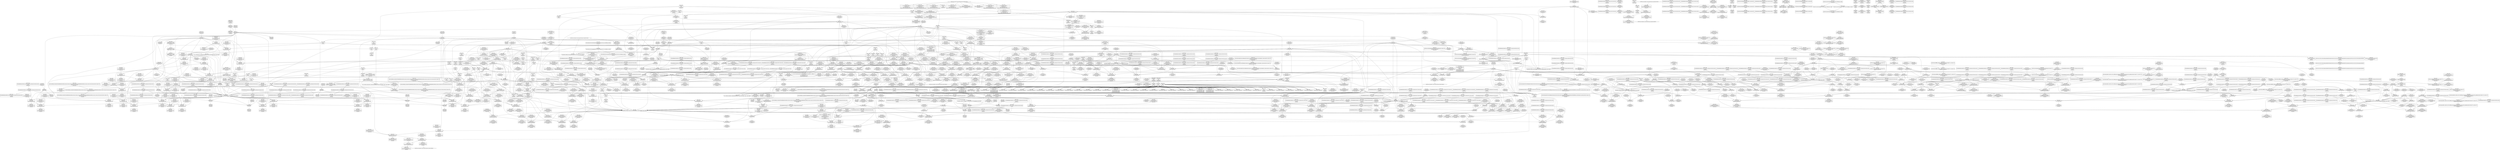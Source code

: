 digraph {
	CE0x4220eb0 [shape=record,shape=Mrecord,label="{CE0x4220eb0|i64*_getelementptr_inbounds_(_11_x_i64_,_11_x_i64_*___llvm_gcov_ctr132,_i64_0,_i64_8)|*Constant*}"]
	CE0x417fd60 [shape=record,shape=Mrecord,label="{CE0x417fd60|0:_i8,_8:_%struct.lsm_network_audit*,_24:_%struct.selinux_audit_data*,_:_SCMRE_0,1_|*MultipleSource*|security/selinux/hooks.c, 3965|security/selinux/hooks.c,3972}"]
	CE0x4260210 [shape=record,shape=Mrecord,label="{CE0x4260210|rcu_lock_acquire:tmp7}"]
	CE0x424ad20 [shape=record,shape=Mrecord,label="{CE0x424ad20|i64*_getelementptr_inbounds_(_4_x_i64_,_4_x_i64_*___llvm_gcov_ctr129,_i64_0,_i64_0)|*Constant*|*SummSink*}"]
	CE0x417f6e0 [shape=record,shape=Mrecord,label="{CE0x417f6e0|sock_has_perm:tmp14|security/selinux/hooks.c,3972|*SummSink*}"]
	CE0x4135970 [shape=record,shape=Mrecord,label="{CE0x4135970|selinux_socket_getpeername:sk|security/selinux/hooks.c,4231|*SummSource*}"]
	CE0x41d4430 [shape=record,shape=Mrecord,label="{CE0x41d4430|rcu_read_lock:do.body|*SummSource*}"]
	CE0x420b0b0 [shape=record,shape=Mrecord,label="{CE0x420b0b0|i64*_getelementptr_inbounds_(_11_x_i64_,_11_x_i64_*___llvm_gcov_ctr127,_i64_0,_i64_9)|*Constant*}"]
	CE0x41f1b10 [shape=record,shape=Mrecord,label="{CE0x41f1b10|__rcu_read_unlock:tmp4|include/linux/rcupdate.h,244}"]
	CE0x41d59e0 [shape=record,shape=Mrecord,label="{CE0x41d59e0|COLLAPSED:_GCMRE___llvm_gcov_ctr127_internal_global_11_x_i64_zeroinitializer:_elem_0:default:}"]
	CE0x41e7f10 [shape=record,shape=Mrecord,label="{CE0x41e7f10|i64*_getelementptr_inbounds_(_4_x_i64_,_4_x_i64_*___llvm_gcov_ctr128,_i64_0,_i64_1)|*Constant*|*SummSink*}"]
	CE0x4259f50 [shape=record,shape=Mrecord,label="{CE0x4259f50|__rcu_read_unlock:do.end|*SummSink*}"]
	CE0x4160620 [shape=record,shape=Mrecord,label="{CE0x4160620|rcu_read_lock:do.body|*SummSink*}"]
	CE0x41bdf20 [shape=record,shape=Mrecord,label="{CE0x41bdf20|_ret_i32_%call7,_!dbg_!27749|security/selinux/hooks.c,210|*SummSink*}"]
	CE0x4210e60 [shape=record,shape=Mrecord,label="{CE0x4210e60|rcu_read_unlock:tmp7|include/linux/rcupdate.h,933|*SummSource*}"]
	CE0x41e4030 [shape=record,shape=Mrecord,label="{CE0x41e4030|GLOBAL:rcu_lock_release|*Constant*|*SummSource*}"]
	CE0x4164280 [shape=record,shape=Mrecord,label="{CE0x4164280|cred_sid:security|security/selinux/hooks.c,196|*SummSource*}"]
	CE0x42056a0 [shape=record,shape=Mrecord,label="{CE0x42056a0|__preempt_count_sub:tmp7|./arch/x86/include/asm/preempt.h,78|*SummSource*}"]
	CE0x417bea0 [shape=record,shape=Mrecord,label="{CE0x417bea0|sock_has_perm:tmp|*SummSink*}"]
	CE0x427bf80 [shape=record,shape=Mrecord,label="{CE0x427bf80|__preempt_count_sub:tmp2}"]
	CE0x429dae0 [shape=record,shape=Mrecord,label="{CE0x429dae0|i64*_getelementptr_inbounds_(_4_x_i64_,_4_x_i64_*___llvm_gcov_ctr129,_i64_0,_i64_0)|*Constant*}"]
	CE0x41527b0 [shape=record,shape=Mrecord,label="{CE0x41527b0|_call_void_mcount()_#3|*SummSource*}"]
	CE0x41cc000 [shape=record,shape=Mrecord,label="{CE0x41cc000|rcu_read_unlock:if.end|*SummSink*}"]
	CE0x420bf20 [shape=record,shape=Mrecord,label="{CE0x420bf20|rcu_read_lock:tmp18|include/linux/rcupdate.h,882|*SummSink*}"]
	CE0x42218d0 [shape=record,shape=Mrecord,label="{CE0x42218d0|i8*_getelementptr_inbounds_(_44_x_i8_,_44_x_i8_*_.str47,_i32_0,_i32_0)|*Constant*|*SummSource*}"]
	CE0x41d5a50 [shape=record,shape=Mrecord,label="{CE0x41d5a50|rcu_read_lock:tmp|*SummSource*}"]
	CE0x41b3640 [shape=record,shape=Mrecord,label="{CE0x41b3640|sock_has_perm:u|security/selinux/hooks.c,3973}"]
	CE0x41ed460 [shape=record,shape=Mrecord,label="{CE0x41ed460|GLOBAL:lock_acquire|*Constant*|*SummSource*}"]
	CE0x41a8f20 [shape=record,shape=Mrecord,label="{CE0x41a8f20|i64*_getelementptr_inbounds_(_13_x_i64_,_13_x_i64_*___llvm_gcov_ctr126,_i64_0,_i64_9)|*Constant*|*SummSink*}"]
	CE0x41f4f20 [shape=record,shape=Mrecord,label="{CE0x41f4f20|_ret_i32_%tmp6,_!dbg_!27716|security/selinux/hooks.c,197}"]
	CE0x41d8980 [shape=record,shape=Mrecord,label="{CE0x41d8980|__rcu_read_lock:tmp6|include/linux/rcupdate.h,240}"]
	CE0x421f100 [shape=record,shape=Mrecord,label="{CE0x421f100|rcu_read_unlock:tobool1|include/linux/rcupdate.h,933}"]
	CE0x41dcf40 [shape=record,shape=Mrecord,label="{CE0x41dcf40|task_sid:tmp11|security/selinux/hooks.c,208|*SummSink*}"]
	CE0x412b190 [shape=record,shape=Mrecord,label="{CE0x412b190|i64*_getelementptr_inbounds_(_2_x_i64_,_2_x_i64_*___llvm_gcov_ctr364,_i64_0,_i64_0)|*Constant*|*SummSource*}"]
	CE0x41bbbd0 [shape=record,shape=Mrecord,label="{CE0x41bbbd0|8:_%struct.sock*,_:_SCME_38,39_}"]
	CE0x41bc680 [shape=record,shape=Mrecord,label="{CE0x41bc680|8:_%struct.sock*,_:_SCME_47,48_}"]
	CE0x4210880 [shape=record,shape=Mrecord,label="{CE0x4210880|rcu_read_unlock:tmp14|include/linux/rcupdate.h,933|*SummSink*}"]
	CE0x425a0a0 [shape=record,shape=Mrecord,label="{CE0x425a0a0|__preempt_count_add:tmp|*SummSink*}"]
	CE0x41e4d90 [shape=record,shape=Mrecord,label="{CE0x41e4d90|_call_void___rcu_read_unlock()_#10,_!dbg_!27734|include/linux/rcupdate.h,937|*SummSource*}"]
	CE0x414f220 [shape=record,shape=Mrecord,label="{CE0x414f220|get_current:tmp}"]
	CE0x41f5540 [shape=record,shape=Mrecord,label="{CE0x41f5540|GLOBAL:rcu_read_unlock|*Constant*}"]
	CE0x41c0450 [shape=record,shape=Mrecord,label="{CE0x41c0450|sock_has_perm:tmp6|security/selinux/hooks.c,3969|*SummSink*}"]
	CE0x41f5150 [shape=record,shape=Mrecord,label="{CE0x41f5150|_ret_i32_%tmp6,_!dbg_!27716|security/selinux/hooks.c,197|*SummSource*}"]
	CE0x4164350 [shape=record,shape=Mrecord,label="{CE0x4164350|cred_sid:security|security/selinux/hooks.c,196|*SummSink*}"]
	CE0x41bf230 [shape=record,shape=Mrecord,label="{CE0x41bf230|sock_has_perm:call|security/selinux/hooks.c,3967}"]
	CE0x420f190 [shape=record,shape=Mrecord,label="{CE0x420f190|rcu_read_unlock:tmp15|include/linux/rcupdate.h,933}"]
	"CONST[source:0(mediator),value:2(dynamic)][purpose:{object}][SnkIdx:1]"
	CE0x42495e0 [shape=record,shape=Mrecord,label="{CE0x42495e0|__preempt_count_add:tmp}"]
	CE0x41e1530 [shape=record,shape=Mrecord,label="{CE0x41e1530|_call_void_lockdep_rcu_suspicious(i8*_getelementptr_inbounds_(_25_x_i8_,_25_x_i8_*_.str3,_i32_0,_i32_0),_i32_208,_i8*_getelementptr_inbounds_(_41_x_i8_,_41_x_i8_*_.str44,_i32_0,_i32_0))_#10,_!dbg_!27732|security/selinux/hooks.c,208}"]
	CE0x420dfb0 [shape=record,shape=Mrecord,label="{CE0x420dfb0|rcu_read_lock:tmp21|include/linux/rcupdate.h,884|*SummSink*}"]
	CE0x4218d20 [shape=record,shape=Mrecord,label="{CE0x4218d20|GLOBAL:__preempt_count_add|*Constant*|*SummSource*}"]
	CE0x4141d70 [shape=record,shape=Mrecord,label="{CE0x4141d70|_call_void_lock_release(%struct.lockdep_map*_%map,_i32_1,_i64_ptrtoint_(i8*_blockaddress(_rcu_lock_release,_%__here)_to_i64))_#10,_!dbg_!27716|include/linux/rcupdate.h,423|*SummSource*}"]
	CE0x41faca0 [shape=record,shape=Mrecord,label="{CE0x41faca0|_call_void___preempt_count_sub(i32_1)_#10,_!dbg_!27715|include/linux/rcupdate.h,244|*SummSource*}"]
	CE0x413de70 [shape=record,shape=Mrecord,label="{CE0x413de70|get_current:tmp1}"]
	CE0x4215df0 [shape=record,shape=Mrecord,label="{CE0x4215df0|rcu_lock_acquire:tmp1|*SummSink*}"]
	CE0x41c6f80 [shape=record,shape=Mrecord,label="{CE0x41c6f80|rcu_read_lock:tmp12|include/linux/rcupdate.h,882}"]
	CE0x421ed20 [shape=record,shape=Mrecord,label="{CE0x421ed20|__rcu_read_lock:tmp5|include/linux/rcupdate.h,239|*SummSource*}"]
	CE0x425d0c0 [shape=record,shape=Mrecord,label="{CE0x425d0c0|__rcu_read_lock:tmp3|*SummSource*}"]
	CE0x41d46d0 [shape=record,shape=Mrecord,label="{CE0x41d46d0|cred_sid:tmp6|security/selinux/hooks.c,197|*SummSink*}"]
	CE0x41dfeb0 [shape=record,shape=Mrecord,label="{CE0x41dfeb0|i64*_getelementptr_inbounds_(_13_x_i64_,_13_x_i64_*___llvm_gcov_ctr126,_i64_0,_i64_8)|*Constant*|*SummSource*}"]
	CE0x41d5150 [shape=record,shape=Mrecord,label="{CE0x41d5150|task_sid:tmp9|security/selinux/hooks.c,208}"]
	CE0x4223980 [shape=record,shape=Mrecord,label="{CE0x4223980|rcu_read_unlock:tmp17|include/linux/rcupdate.h,933|*SummSource*}"]
	CE0x417fbf0 [shape=record,shape=Mrecord,label="{CE0x417fbf0|sock_has_perm:type|security/selinux/hooks.c,3972|*SummSink*}"]
	CE0x41d7120 [shape=record,shape=Mrecord,label="{CE0x41d7120|rcu_read_lock:if.end|*SummSource*}"]
	CE0x4261960 [shape=record,shape=Mrecord,label="{CE0x4261960|COLLAPSED:_GCMRE___llvm_gcov_ctr135_internal_global_4_x_i64_zeroinitializer:_elem_0:default:}"]
	CE0x41c0af0 [shape=record,shape=Mrecord,label="{CE0x41c0af0|sock_has_perm:cmp|security/selinux/hooks.c,3969|*SummSink*}"]
	CE0x41cee30 [shape=record,shape=Mrecord,label="{CE0x41cee30|0:_i8,_:_GCMR_task_sid.__warned_internal_global_i8_0,_section_.data.unlikely_,_align_1:_elem_0:default:}"]
	CE0x41deb70 [shape=record,shape=Mrecord,label="{CE0x41deb70|i64_6|*Constant*}"]
	CE0x41bb150 [shape=record,shape=Mrecord,label="{CE0x41bb150|8:_%struct.sock*,_:_SCME_29,30_}"]
	CE0x41addc0 [shape=record,shape=Mrecord,label="{CE0x41addc0|__rcu_read_unlock:do.body}"]
	CE0x41c1c40 [shape=record,shape=Mrecord,label="{CE0x41c1c40|sock_has_perm:tmp8|security/selinux/hooks.c,3969|*SummSource*}"]
	CE0x41cdfd0 [shape=record,shape=Mrecord,label="{CE0x41cdfd0|GLOBAL:rcu_lock_acquire|*Constant*}"]
	CE0x4218e80 [shape=record,shape=Mrecord,label="{CE0x4218e80|__preempt_count_add:entry|*SummSource*}"]
	CE0x416dd50 [shape=record,shape=Mrecord,label="{CE0x416dd50|sock_has_perm:perms|Function::sock_has_perm&Arg::perms::|*SummSink*}"]
	CE0x41ace20 [shape=record,shape=Mrecord,label="{CE0x41ace20|__preempt_count_add:do.end|*SummSink*}"]
	CE0x41d3b80 [shape=record,shape=Mrecord,label="{CE0x41d3b80|GLOBAL:task_sid.__warned|Global_var:task_sid.__warned|*SummSource*}"]
	CE0x413bae0 [shape=record,shape=Mrecord,label="{CE0x413bae0|_ret_i32_%retval.0,_!dbg_!27728|security/selinux/avc.c,775}"]
	CE0x41ed710 [shape=record,shape=Mrecord,label="{CE0x41ed710|rcu_lock_release:tmp|*SummSink*}"]
	CE0x41f10a0 [shape=record,shape=Mrecord,label="{CE0x41f10a0|i64*_getelementptr_inbounds_(_4_x_i64_,_4_x_i64_*___llvm_gcov_ctr134,_i64_0,_i64_0)|*Constant*|*SummSource*}"]
	CE0x4138f50 [shape=record,shape=Mrecord,label="{CE0x4138f50|sock_has_perm:tmp8|security/selinux/hooks.c,3969|*SummSink*}"]
	CE0x41316c0 [shape=record,shape=Mrecord,label="{CE0x41316c0|i32_5|*Constant*|*SummSink*}"]
	CE0x41df330 [shape=record,shape=Mrecord,label="{CE0x41df330|task_sid:tmp16|security/selinux/hooks.c,208}"]
	CE0x41ec8c0 [shape=record,shape=Mrecord,label="{CE0x41ec8c0|i64*_getelementptr_inbounds_(_4_x_i64_,_4_x_i64_*___llvm_gcov_ctr134,_i64_0,_i64_2)|*Constant*|*SummSink*}"]
	CE0x42160f0 [shape=record,shape=Mrecord,label="{CE0x42160f0|rcu_read_unlock:tmp3|*SummSource*}"]
	CE0x41c4100 [shape=record,shape=Mrecord,label="{CE0x41c4100|i8_0|*Constant*|*SummSink*}"]
	CE0x420bda0 [shape=record,shape=Mrecord,label="{CE0x420bda0|rcu_read_lock:tmp18|include/linux/rcupdate.h,882|*SummSource*}"]
	CE0x41fb8e0 [shape=record,shape=Mrecord,label="{CE0x41fb8e0|rcu_read_unlock:tmp4|include/linux/rcupdate.h,933|*SummSource*}"]
	CE0x41ee920 [shape=record,shape=Mrecord,label="{CE0x41ee920|rcu_lock_release:tmp1|*SummSink*}"]
	CE0x41a6810 [shape=record,shape=Mrecord,label="{CE0x41a6810|i8*_getelementptr_inbounds_(_41_x_i8_,_41_x_i8_*_.str44,_i32_0,_i32_0)|*Constant*|*SummSink*}"]
	CE0x41802d0 [shape=record,shape=Mrecord,label="{CE0x41802d0|i8_2|*Constant*}"]
	CE0x421f820 [shape=record,shape=Mrecord,label="{CE0x421f820|COLLAPSED:_GCMRE___llvm_gcov_ctr133_internal_global_4_x_i64_zeroinitializer:_elem_0:default:}"]
	CE0x42467f0 [shape=record,shape=Mrecord,label="{CE0x42467f0|rcu_lock_release:tmp5|include/linux/rcupdate.h,423|*SummSource*}"]
	CE0x4169460 [shape=record,shape=Mrecord,label="{CE0x4169460|_ret_i32_%call1,_!dbg_!27715|security/selinux/hooks.c,4231|*SummSink*}"]
	CE0x41d56a0 [shape=record,shape=Mrecord,label="{CE0x41d56a0|cred_sid:sid|security/selinux/hooks.c,197|*SummSink*}"]
	CE0x41f4e50 [shape=record,shape=Mrecord,label="{CE0x41f4e50|cred_sid:cred|Function::cred_sid&Arg::cred::|*SummSink*}"]
	"CONST[source:1(input),value:2(dynamic)][purpose:{object}][SrcIdx:1]"
	CE0x4213ba0 [shape=record,shape=Mrecord,label="{CE0x4213ba0|i64*_getelementptr_inbounds_(_4_x_i64_,_4_x_i64_*___llvm_gcov_ctr133,_i64_0,_i64_2)|*Constant*}"]
	CE0x41e3870 [shape=record,shape=Mrecord,label="{CE0x41e3870|_call_void_rcu_lock_release(%struct.lockdep_map*_rcu_lock_map)_#10,_!dbg_!27733|include/linux/rcupdate.h,935|*SummSink*}"]
	CE0x414bb70 [shape=record,shape=Mrecord,label="{CE0x414bb70|sock_has_perm:entry|*SummSink*}"]
	CE0x424a980 [shape=record,shape=Mrecord,label="{CE0x424a980|__preempt_count_add:tmp7|./arch/x86/include/asm/preempt.h,73}"]
	CE0x41b5b00 [shape=record,shape=Mrecord,label="{CE0x41b5b00|sock_has_perm:sk4|security/selinux/hooks.c,3974|*SummSink*}"]
	CE0x4161e80 [shape=record,shape=Mrecord,label="{CE0x4161e80|sock_has_perm:if.then|*SummSource*}"]
	CE0x41336e0 [shape=record,shape=Mrecord,label="{CE0x41336e0|sock_has_perm:ad|security/selinux/hooks.c, 3965|*SummSink*}"]
	CE0x42462e0 [shape=record,shape=Mrecord,label="{CE0x42462e0|rcu_lock_acquire:tmp}"]
	CE0x41aa460 [shape=record,shape=Mrecord,label="{CE0x41aa460|i64*_getelementptr_inbounds_(_4_x_i64_,_4_x_i64_*___llvm_gcov_ctr129,_i64_0,_i64_2)|*Constant*|*SummSource*}"]
	CE0x41b9ff0 [shape=record,shape=Mrecord,label="{CE0x41b9ff0|i64*_getelementptr_inbounds_(_6_x_i64_,_6_x_i64_*___llvm_gcov_ctr327,_i64_0,_i64_3)|*Constant*|*SummSource*}"]
	CE0x41a5860 [shape=record,shape=Mrecord,label="{CE0x41a5860|sock_has_perm:tmp2|*LoadInst*|security/selinux/hooks.c,3964|*SummSource*}"]
	CE0x41d8ef0 [shape=record,shape=Mrecord,label="{CE0x41d8ef0|i64_0|*Constant*}"]
	CE0x41fb1b0 [shape=record,shape=Mrecord,label="{CE0x41fb1b0|rcu_read_lock:tmp7|include/linux/rcupdate.h,882|*SummSink*}"]
	CE0x41d7aa0 [shape=record,shape=Mrecord,label="{CE0x41d7aa0|cred_sid:tmp1}"]
	CE0x41b4730 [shape=record,shape=Mrecord,label="{CE0x41b4730|sock_has_perm:net1|security/selinux/hooks.c,3973|*SummSource*}"]
	CE0x4212500 [shape=record,shape=Mrecord,label="{CE0x4212500|rcu_read_unlock:call3|include/linux/rcupdate.h,933|*SummSink*}"]
	CE0x41ed7a0 [shape=record,shape=Mrecord,label="{CE0x41ed7a0|i64_1|*Constant*}"]
	CE0x41e22d0 [shape=record,shape=Mrecord,label="{CE0x41e22d0|i8*_getelementptr_inbounds_(_25_x_i8_,_25_x_i8_*_.str3,_i32_0,_i32_0)|*Constant*|*SummSource*}"]
	CE0x41ecd40 [shape=record,shape=Mrecord,label="{CE0x41ecd40|i64*_getelementptr_inbounds_(_4_x_i64_,_4_x_i64_*___llvm_gcov_ctr128,_i64_0,_i64_1)|*Constant*|*SummSource*}"]
	CE0x414b7f0 [shape=record,shape=Mrecord,label="{CE0x414b7f0|get_current:tmp3|*SummSource*}"]
	CE0x427c060 [shape=record,shape=Mrecord,label="{CE0x427c060|__preempt_count_sub:tmp2|*SummSink*}"]
	CE0x41e4570 [shape=record,shape=Mrecord,label="{CE0x41e4570|rcu_lock_release:map|Function::rcu_lock_release&Arg::map::|*SummSource*}"]
	CE0x41b1260 [shape=record,shape=Mrecord,label="{CE0x41b1260|_call_void_mcount()_#3|*SummSink*}"]
	CE0x41d6f40 [shape=record,shape=Mrecord,label="{CE0x41d6f40|rcu_read_lock:bb|*SummSink*}"]
	CE0x42194e0 [shape=record,shape=Mrecord,label="{CE0x42194e0|i64*_getelementptr_inbounds_(_4_x_i64_,_4_x_i64_*___llvm_gcov_ctr128,_i64_0,_i64_3)|*Constant*}"]
	CE0x425ada0 [shape=record,shape=Mrecord,label="{CE0x425ada0|i8*_undef|*Constant*|*SummSource*}"]
	CE0x41d8bb0 [shape=record,shape=Mrecord,label="{CE0x41d8bb0|_call_void_mcount()_#3|*SummSource*}"]
	CE0x41a82e0 [shape=record,shape=Mrecord,label="{CE0x41a82e0|task_sid:tmp24|security/selinux/hooks.c,208|*SummSource*}"]
	CE0x425a760 [shape=record,shape=Mrecord,label="{CE0x425a760|i64*_getelementptr_inbounds_(_4_x_i64_,_4_x_i64_*___llvm_gcov_ctr134,_i64_0,_i64_0)|*Constant*|*SummSink*}"]
	CE0x41d2890 [shape=record,shape=Mrecord,label="{CE0x41d2890|i64*_getelementptr_inbounds_(_13_x_i64_,_13_x_i64_*___llvm_gcov_ctr126,_i64_0,_i64_0)|*Constant*|*SummSink*}"]
	CE0x415cfd0 [shape=record,shape=Mrecord,label="{CE0x415cfd0|rcu_read_unlock:call3|include/linux/rcupdate.h,933}"]
	CE0x41a7160 [shape=record,shape=Mrecord,label="{CE0x41a7160|i64*_getelementptr_inbounds_(_13_x_i64_,_13_x_i64_*___llvm_gcov_ctr126,_i64_0,_i64_10)|*Constant*|*SummSink*}"]
	CE0x4164950 [shape=record,shape=Mrecord,label="{CE0x4164950|task_sid:tmp8|security/selinux/hooks.c,208}"]
	CE0x41b16c0 [shape=record,shape=Mrecord,label="{CE0x41b16c0|__preempt_count_add:tmp6|./arch/x86/include/asm/preempt.h,73|*SummSource*}"]
	CE0x41a8cc0 [shape=record,shape=Mrecord,label="{CE0x41a8cc0|i64*_getelementptr_inbounds_(_13_x_i64_,_13_x_i64_*___llvm_gcov_ctr126,_i64_0,_i64_9)|*Constant*}"]
	CE0x414b710 [shape=record,shape=Mrecord,label="{CE0x414b710|_call_void_mcount()_#3|*SummSink*}"]
	CE0x425e910 [shape=record,shape=Mrecord,label="{CE0x425e910|i32_2|*Constant*}"]
	CE0x4161250 [shape=record,shape=Mrecord,label="{CE0x4161250|_ret_void,_!dbg_!27735|include/linux/rcupdate.h,884|*SummSource*}"]
	CE0x41e4740 [shape=record,shape=Mrecord,label="{CE0x41e4740|GLOBAL:__rcu_read_unlock|*Constant*}"]
	CE0x41ef780 [shape=record,shape=Mrecord,label="{CE0x41ef780|i64_ptrtoint_(i8*_blockaddress(_rcu_lock_release,_%__here)_to_i64)|*Constant*}"]
	CE0x41d1d30 [shape=record,shape=Mrecord,label="{CE0x41d1d30|rcu_read_lock:call|include/linux/rcupdate.h,882|*SummSource*}"]
	CE0x41f9ed0 [shape=record,shape=Mrecord,label="{CE0x41f9ed0|rcu_lock_acquire:indirectgoto|*SummSink*}"]
	CE0x41e0900 [shape=record,shape=Mrecord,label="{CE0x41e0900|task_sid:tmp18|security/selinux/hooks.c,208|*SummSource*}"]
	CE0x41f66b0 [shape=record,shape=Mrecord,label="{CE0x41f66b0|rcu_read_lock:do.end}"]
	CE0x4137970 [shape=record,shape=Mrecord,label="{CE0x4137970|sock_has_perm:sid|security/selinux/hooks.c,3969|*SummSink*}"]
	CE0x4132690 [shape=record,shape=Mrecord,label="{CE0x4132690|i64_1|*Constant*|*SummSource*}"]
	CE0x420f5d0 [shape=record,shape=Mrecord,label="{CE0x420f5d0|rcu_read_unlock:tmp15|include/linux/rcupdate.h,933|*SummSink*}"]
	CE0x41f5e60 [shape=record,shape=Mrecord,label="{CE0x41f5e60|rcu_read_unlock:entry|*SummSource*}"]
	CE0x4133df0 [shape=record,shape=Mrecord,label="{CE0x4133df0|task_sid:do.end6}"]
	CE0x41e7b80 [shape=record,shape=Mrecord,label="{CE0x41e7b80|rcu_lock_release:bb|*SummSink*}"]
	CE0x425cfb0 [shape=record,shape=Mrecord,label="{CE0x425cfb0|i64*_getelementptr_inbounds_(_4_x_i64_,_4_x_i64_*___llvm_gcov_ctr128,_i64_0,_i64_0)|*Constant*|*SummSource*}"]
	CE0x41b5290 [shape=record,shape=Mrecord,label="{CE0x41b5290|sock_has_perm:net3|security/selinux/hooks.c,3974|*SummSink*}"]
	CE0x41cdaa0 [shape=record,shape=Mrecord,label="{CE0x41cdaa0|i64_4|*Constant*|*SummSink*}"]
	CE0x424c860 [shape=record,shape=Mrecord,label="{CE0x424c860|rcu_lock_release:tmp4|include/linux/rcupdate.h,423}"]
	CE0x4292560 [shape=record,shape=Mrecord,label="{CE0x4292560|__preempt_count_sub:do.body|*SummSource*}"]
	CE0x425ebe0 [shape=record,shape=Mrecord,label="{CE0x425ebe0|i64*_getelementptr_inbounds_(_4_x_i64_,_4_x_i64_*___llvm_gcov_ctr130,_i64_0,_i64_3)|*Constant*}"]
	CE0x41ad430 [shape=record,shape=Mrecord,label="{CE0x41ad430|__rcu_read_unlock:do.end}"]
	CE0x42224b0 [shape=record,shape=Mrecord,label="{CE0x42224b0|rcu_read_unlock:tmp19|include/linux/rcupdate.h,933}"]
	CE0x4217bf0 [shape=record,shape=Mrecord,label="{CE0x4217bf0|i64*_getelementptr_inbounds_(_11_x_i64_,_11_x_i64_*___llvm_gcov_ctr132,_i64_0,_i64_0)|*Constant*|*SummSource*}"]
	CE0x41cf490 [shape=record,shape=Mrecord,label="{CE0x41cf490|rcu_read_unlock:if.then}"]
	CE0x4210230 [shape=record,shape=Mrecord,label="{CE0x4210230|rcu_read_unlock:tmp13|include/linux/rcupdate.h,933|*SummSink*}"]
	CE0x4143120 [shape=record,shape=Mrecord,label="{CE0x4143120|_call_void_rcu_read_lock()_#10,_!dbg_!27712|security/selinux/hooks.c,207}"]
	CE0x4178110 [shape=record,shape=Mrecord,label="{CE0x4178110|avc_has_perm:tsid|Function::avc_has_perm&Arg::tsid::|*SummSink*}"]
	CE0x4160b70 [shape=record,shape=Mrecord,label="{CE0x4160b70|task_sid:real_cred|security/selinux/hooks.c,208|*SummSource*}"]
	CE0x41dc1c0 [shape=record,shape=Mrecord,label="{CE0x41dc1c0|GLOBAL:rcu_lock_acquire|*Constant*|*SummSource*}"]
	CE0x41e1060 [shape=record,shape=Mrecord,label="{CE0x41e1060|i8_1|*Constant*|*SummSource*}"]
	CE0x424a120 [shape=record,shape=Mrecord,label="{CE0x424a120|__preempt_count_sub:do.end|*SummSink*}"]
	CE0x41fa600 [shape=record,shape=Mrecord,label="{CE0x41fa600|rcu_read_lock:tmp7|include/linux/rcupdate.h,882}"]
	CE0x41f4bc0 [shape=record,shape=Mrecord,label="{CE0x41f4bc0|cred_sid:cred|Function::cred_sid&Arg::cred::}"]
	CE0x41cc920 [shape=record,shape=Mrecord,label="{CE0x41cc920|i64*_getelementptr_inbounds_(_11_x_i64_,_11_x_i64_*___llvm_gcov_ctr127,_i64_0,_i64_1)|*Constant*|*SummSource*}"]
	CE0x424b890 [shape=record,shape=Mrecord,label="{CE0x424b890|rcu_lock_release:tmp7|*SummSink*}"]
	CE0x41ae9c0 [shape=record,shape=Mrecord,label="{CE0x41ae9c0|__preempt_count_sub:sub|./arch/x86/include/asm/preempt.h,77|*SummSource*}"]
	CE0x42245e0 [shape=record,shape=Mrecord,label="{CE0x42245e0|_call_void_lockdep_rcu_suspicious(i8*_getelementptr_inbounds_(_25_x_i8_,_25_x_i8_*_.str45,_i32_0,_i32_0),_i32_934,_i8*_getelementptr_inbounds_(_44_x_i8_,_44_x_i8_*_.str47,_i32_0,_i32_0))_#10,_!dbg_!27726|include/linux/rcupdate.h,933|*SummSink*}"]
	CE0x41c3eb0 [shape=record,shape=Mrecord,label="{CE0x41c3eb0|i8_0|*Constant*}"]
	CE0x4183f80 [shape=record,shape=Mrecord,label="{CE0x4183f80|sock_has_perm:tmp18|security/selinux/hooks.c,3977|*SummSource*}"]
	CE0x4183a80 [shape=record,shape=Mrecord,label="{CE0x4183a80|i64*_getelementptr_inbounds_(_6_x_i64_,_6_x_i64_*___llvm_gcov_ctr327,_i64_0,_i64_5)|*Constant*|*SummSource*}"]
	CE0x41c3570 [shape=record,shape=Mrecord,label="{CE0x41c3570|sock_has_perm:tmp3|security/selinux/hooks.c,3964|*SummSink*}"]
	CE0x4213500 [shape=record,shape=Mrecord,label="{CE0x4213500|__rcu_read_lock:tmp7|include/linux/rcupdate.h,240|*SummSink*}"]
	CE0x41dfa40 [shape=record,shape=Mrecord,label="{CE0x41dfa40|i64*_getelementptr_inbounds_(_13_x_i64_,_13_x_i64_*___llvm_gcov_ctr126,_i64_0,_i64_8)|*Constant*}"]
	CE0x41a6d30 [shape=record,shape=Mrecord,label="{CE0x41a6d30|task_sid:tmp23|security/selinux/hooks.c,208}"]
	CE0x41efa50 [shape=record,shape=Mrecord,label="{CE0x41efa50|i64*_getelementptr_inbounds_(_4_x_i64_,_4_x_i64_*___llvm_gcov_ctr133,_i64_0,_i64_3)|*Constant*}"]
	CE0x41ccad0 [shape=record,shape=Mrecord,label="{CE0x41ccad0|i64*_getelementptr_inbounds_(_11_x_i64_,_11_x_i64_*___llvm_gcov_ctr127,_i64_0,_i64_1)|*Constant*|*SummSink*}"]
	CE0x41f7060 [shape=record,shape=Mrecord,label="{CE0x41f7060|rcu_read_lock:tmp8|include/linux/rcupdate.h,882}"]
	CE0x4212d60 [shape=record,shape=Mrecord,label="{CE0x4212d60|__rcu_read_unlock:tmp2|*SummSink*}"]
	CE0x41c0d90 [shape=record,shape=Mrecord,label="{CE0x41c0d90|i64_2|*Constant*|*SummSource*}"]
	CE0x41df580 [shape=record,shape=Mrecord,label="{CE0x41df580|task_sid:tmp17|security/selinux/hooks.c,208}"]
	CE0x41b89a0 [shape=record,shape=Mrecord,label="{CE0x41b89a0|rcu_read_lock:tmp9|include/linux/rcupdate.h,882}"]
	CE0x41d14c0 [shape=record,shape=Mrecord,label="{CE0x41d14c0|cred_sid:tmp3|*SummSink*}"]
	CE0x4166ef0 [shape=record,shape=Mrecord,label="{CE0x4166ef0|sock_has_perm:tmp|*SummSource*}"]
	CE0x41cd5a0 [shape=record,shape=Mrecord,label="{CE0x41cd5a0|task_sid:tobool1|security/selinux/hooks.c,208|*SummSink*}"]
	CE0x41f0460 [shape=record,shape=Mrecord,label="{CE0x41f0460|i64*_getelementptr_inbounds_(_4_x_i64_,_4_x_i64_*___llvm_gcov_ctr133,_i64_0,_i64_3)|*Constant*|*SummSink*}"]
	CE0x417c900 [shape=record,shape=Mrecord,label="{CE0x417c900|i32_22|*Constant*|*SummSink*}"]
	CE0x41c3400 [shape=record,shape=Mrecord,label="{CE0x41c3400|sock_has_perm:tmp3|security/selinux/hooks.c,3964|*SummSource*}"]
	CE0x420ab70 [shape=record,shape=Mrecord,label="{CE0x420ab70|i8*_getelementptr_inbounds_(_42_x_i8_,_42_x_i8_*_.str46,_i32_0,_i32_0)|*Constant*}"]
	CE0x413f4f0 [shape=record,shape=Mrecord,label="{CE0x413f4f0|i64*_getelementptr_inbounds_(_6_x_i64_,_6_x_i64_*___llvm_gcov_ctr327,_i64_0,_i64_0)|*Constant*|*SummSink*}"]
	CE0x420d530 [shape=record,shape=Mrecord,label="{CE0x420d530|rcu_read_lock:tmp20|include/linux/rcupdate.h,882|*SummSink*}"]
	CE0x41e5ae0 [shape=record,shape=Mrecord,label="{CE0x41e5ae0|_ret_void,_!dbg_!27717|include/linux/rcupdate.h,245}"]
	CE0x424b990 [shape=record,shape=Mrecord,label="{CE0x424b990|i8*_undef|*Constant*}"]
	CE0x41fd4d0 [shape=record,shape=Mrecord,label="{CE0x41fd4d0|rcu_read_unlock:tmp5|include/linux/rcupdate.h,933|*SummSource*}"]
	CE0x413ef50 [shape=record,shape=Mrecord,label="{CE0x413ef50|task_sid:bb}"]
	CE0x41ce460 [shape=record,shape=Mrecord,label="{CE0x41ce460|task_sid:tmp3}"]
	CE0x41dea60 [shape=record,shape=Mrecord,label="{CE0x41dea60|task_sid:tmp14|security/selinux/hooks.c,208|*SummSink*}"]
	CE0x41cc7d0 [shape=record,shape=Mrecord,label="{CE0x41cc7d0|rcu_read_lock:tmp1|*SummSink*}"]
	CE0x4130fa0 [shape=record,shape=Mrecord,label="{CE0x4130fa0|i64*_getelementptr_inbounds_(_2_x_i64_,_2_x_i64_*___llvm_gcov_ctr364,_i64_0,_i64_1)|*Constant*|*SummSink*}"]
	CE0x417dc80 [shape=record,shape=Mrecord,label="{CE0x417dc80|task_sid:tmp2}"]
	CE0x41ba780 [shape=record,shape=Mrecord,label="{CE0x41ba780|task_sid:land.lhs.true2|*SummSink*}"]
	CE0x41a6470 [shape=record,shape=Mrecord,label="{CE0x41a6470|i32_208|*Constant*|*SummSink*}"]
	CE0x417bf30 [shape=record,shape=Mrecord,label="{CE0x417bf30|sock_has_perm:tmp1}"]
	CE0x41dd470 [shape=record,shape=Mrecord,label="{CE0x41dd470|task_sid:tmp12|security/selinux/hooks.c,208|*SummSink*}"]
	CE0x41f8460 [shape=record,shape=Mrecord,label="{CE0x41f8460|GLOBAL:rcu_read_unlock.__warned|Global_var:rcu_read_unlock.__warned|*SummSink*}"]
	CE0x4260fb0 [shape=record,shape=Mrecord,label="{CE0x4260fb0|__rcu_read_lock:bb|*SummSource*}"]
	CE0x41b80d0 [shape=record,shape=Mrecord,label="{CE0x41b80d0|rcu_read_lock:tmp8|include/linux/rcupdate.h,882|*SummSink*}"]
	CE0x41bd6b0 [shape=record,shape=Mrecord,label="{CE0x41bd6b0|task_sid:entry}"]
	CE0x425a370 [shape=record,shape=Mrecord,label="{CE0x425a370|__rcu_read_unlock:tmp1|*SummSource*}"]
	CE0x4163330 [shape=record,shape=Mrecord,label="{CE0x4163330|task_sid:do.body5|*SummSource*}"]
	CE0x41d0480 [shape=record,shape=Mrecord,label="{CE0x41d0480|_call_void_mcount()_#3|*SummSink*}"]
	CE0x41aa240 [shape=record,shape=Mrecord,label="{CE0x41aa240|_call_void_mcount()_#3|*SummSource*}"]
	CE0x4205800 [shape=record,shape=Mrecord,label="{CE0x4205800|__preempt_count_sub:tmp7|./arch/x86/include/asm/preempt.h,78|*SummSink*}"]
	CE0x4220d40 [shape=record,shape=Mrecord,label="{CE0x4220d40|rcu_read_unlock:tmp16|include/linux/rcupdate.h,933|*SummSink*}"]
	CE0x420ebe0 [shape=record,shape=Mrecord,label="{CE0x420ebe0|cred_sid:bb|*SummSource*}"]
	CE0x425b620 [shape=record,shape=Mrecord,label="{CE0x425b620|i8*_undef|*Constant*|*SummSink*}"]
	CE0x41385e0 [shape=record,shape=Mrecord,label="{CE0x41385e0|selinux_socket_getpeername:tmp2|*SummSource*}"]
	CE0x41f4270 [shape=record,shape=Mrecord,label="{CE0x41f4270|task_sid:call7|security/selinux/hooks.c,208|*SummSource*}"]
	CE0x412aca0 [shape=record,shape=Mrecord,label="{CE0x412aca0|sock_has_perm:sk|Function::sock_has_perm&Arg::sk::}"]
	CE0x41cfd50 [shape=record,shape=Mrecord,label="{CE0x41cfd50|GLOBAL:__rcu_read_lock|*Constant*|*SummSink*}"]
	CE0x41e6560 [shape=record,shape=Mrecord,label="{CE0x41e6560|__rcu_read_lock:tmp|*SummSource*}"]
	CE0x41526a0 [shape=record,shape=Mrecord,label="{CE0x41526a0|sock_has_perm:ad|security/selinux/hooks.c, 3965}"]
	CE0x42113d0 [shape=record,shape=Mrecord,label="{CE0x42113d0|i32_1|*Constant*}"]
	CE0x41a9a60 [shape=record,shape=Mrecord,label="{CE0x41a9a60|task_sid:tmp21|security/selinux/hooks.c,208|*SummSource*}"]
	CE0x429be20 [shape=record,shape=Mrecord,label="{CE0x429be20|_call_void_asm_addl_$1,_%gs:$0_,_*m,ri,*m,_dirflag_,_fpsr_,_flags_(i32*___preempt_count,_i32_%sub,_i32*___preempt_count)_#3,_!dbg_!27717,_!srcloc_!27718|./arch/x86/include/asm/preempt.h,77|*SummSource*}"]
	CE0x41cf000 [shape=record,shape=Mrecord,label="{CE0x41cf000|task_sid:tobool1|security/selinux/hooks.c,208}"]
	CE0x413e290 [shape=record,shape=Mrecord,label="{CE0x413e290|i64*_getelementptr_inbounds_(_2_x_i64_,_2_x_i64_*___llvm_gcov_ctr98,_i64_0,_i64_1)|*Constant*}"]
	CE0x41edb90 [shape=record,shape=Mrecord,label="{CE0x41edb90|__rcu_read_unlock:tmp6|include/linux/rcupdate.h,245|*SummSource*}"]
	CE0x414ed40 [shape=record,shape=Mrecord,label="{CE0x414ed40|i64*_getelementptr_inbounds_(_4_x_i64_,_4_x_i64_*___llvm_gcov_ctr128,_i64_0,_i64_2)|*Constant*|*SummSink*}"]
	CE0x413e4f0 [shape=record,shape=Mrecord,label="{CE0x413e4f0|get_current:tmp|*SummSink*}"]
	CE0x4264ca0 [shape=record,shape=Mrecord,label="{CE0x4264ca0|GLOBAL:__preempt_count|Global_var:__preempt_count}"]
	CE0x4177fe0 [shape=record,shape=Mrecord,label="{CE0x4177fe0|avc_has_perm:tsid|Function::avc_has_perm&Arg::tsid::|*SummSource*}"]
	CE0x41eedf0 [shape=record,shape=Mrecord,label="{CE0x41eedf0|__rcu_read_lock:tmp1|*SummSink*}"]
	CE0x412dcf0 [shape=record,shape=Mrecord,label="{CE0x412dcf0|i32_5|*Constant*|*SummSource*}"]
	CE0x41d9710 [shape=record,shape=Mrecord,label="{CE0x41d9710|task_sid:do.end|*SummSink*}"]
	CE0x4218590 [shape=record,shape=Mrecord,label="{CE0x4218590|_call_void___preempt_count_add(i32_1)_#10,_!dbg_!27711|include/linux/rcupdate.h,239|*SummSink*}"]
	CE0x425bdf0 [shape=record,shape=Mrecord,label="{CE0x425bdf0|i64*_getelementptr_inbounds_(_4_x_i64_,_4_x_i64_*___llvm_gcov_ctr133,_i64_0,_i64_2)|*Constant*|*SummSource*}"]
	CE0x425f500 [shape=record,shape=Mrecord,label="{CE0x425f500|i64_ptrtoint_(i8*_blockaddress(_rcu_lock_acquire,_%__here)_to_i64)|*Constant*|*SummSink*}"]
	CE0x41bf0f0 [shape=record,shape=Mrecord,label="{CE0x41bf0f0|i64_56|*Constant*|*SummSource*}"]
	CE0x4151fe0 [shape=record,shape=Mrecord,label="{CE0x4151fe0|_call_void_mcount()_#3|*SummSource*}"]
	CE0x41b5fa0 [shape=record,shape=Mrecord,label="{CE0x41b5fa0|sock_has_perm:sid5|security/selinux/hooks.c,3976}"]
	CE0x41f3860 [shape=record,shape=Mrecord,label="{CE0x41f3860|task_sid:call7|security/selinux/hooks.c,208}"]
	CE0x41d8c20 [shape=record,shape=Mrecord,label="{CE0x41d8c20|_call_void_mcount()_#3|*SummSink*}"]
	CE0x41fbcd0 [shape=record,shape=Mrecord,label="{CE0x41fbcd0|i64*_getelementptr_inbounds_(_4_x_i64_,_4_x_i64_*___llvm_gcov_ctr130,_i64_0,_i64_2)|*Constant*}"]
	CE0x41f7820 [shape=record,shape=Mrecord,label="{CE0x41f7820|rcu_read_lock:land.lhs.true2|*SummSource*}"]
	CE0x41378a0 [shape=record,shape=Mrecord,label="{CE0x41378a0|sock_has_perm:sid|security/selinux/hooks.c,3969|*SummSource*}"]
	CE0x4140c60 [shape=record,shape=Mrecord,label="{CE0x4140c60|i64*_getelementptr_inbounds_(_2_x_i64_,_2_x_i64_*___llvm_gcov_ctr98,_i64_0,_i64_1)|*Constant*|*SummSource*}"]
	CE0x41fa7b0 [shape=record,shape=Mrecord,label="{CE0x41fa7b0|rcu_read_lock:tmp7|include/linux/rcupdate.h,882|*SummSource*}"]
	CE0x4219da0 [shape=record,shape=Mrecord,label="{CE0x4219da0|void_(i32*,_i32,_i32*)*_asm_addl_$1,_%gs:$0_,_*m,ri,*m,_dirflag_,_fpsr_,_flags_|*SummSink*}"]
	CE0x41dfde0 [shape=record,shape=Mrecord,label="{CE0x41dfde0|task_sid:tmp17|security/selinux/hooks.c,208|*SummSink*}"]
	CE0x41823f0 [shape=record,shape=Mrecord,label="{CE0x41823f0|i8_2|*Constant*|*SummSource*}"]
	CE0x41fcf40 [shape=record,shape=Mrecord,label="{CE0x41fcf40|GLOBAL:__llvm_gcov_ctr127|Global_var:__llvm_gcov_ctr127}"]
	CE0x41fcb40 [shape=record,shape=Mrecord,label="{CE0x41fcb40|_call_void_mcount()_#3|*SummSink*}"]
	CE0x420d3b0 [shape=record,shape=Mrecord,label="{CE0x420d3b0|rcu_read_lock:tmp20|include/linux/rcupdate.h,882|*SummSource*}"]
	CE0x41b3ed0 [shape=record,shape=Mrecord,label="{CE0x41b3ed0|sock_has_perm:u|security/selinux/hooks.c,3973|*SummSource*}"]
	CE0x41df4b0 [shape=record,shape=Mrecord,label="{CE0x41df4b0|task_sid:tmp15|security/selinux/hooks.c,208|*SummSink*}"]
	CE0x41c29b0 [shape=record,shape=Mrecord,label="{CE0x41c29b0|sock_has_perm:tmp12|security/selinux/hooks.c,3970|*SummSink*}"]
	CE0x416ee90 [shape=record,shape=Mrecord,label="{CE0x416ee90|i32_16|*Constant*|*SummSink*}"]
	CE0x42225d0 [shape=record,shape=Mrecord,label="{CE0x42225d0|rcu_read_unlock:tmp19|include/linux/rcupdate.h,933|*SummSource*}"]
	CE0x425ca10 [shape=record,shape=Mrecord,label="{CE0x425ca10|rcu_lock_acquire:tmp4|include/linux/rcupdate.h,418}"]
	CE0x41bb380 [shape=record,shape=Mrecord,label="{CE0x41bb380|8:_%struct.sock*,_:_SCME_31,32_}"]
	CE0x41e6bf0 [shape=record,shape=Mrecord,label="{CE0x41e6bf0|_call_void_lock_acquire(%struct.lockdep_map*_%map,_i32_0,_i32_0,_i32_2,_i32_0,_%struct.lockdep_map*_null,_i64_ptrtoint_(i8*_blockaddress(_rcu_lock_acquire,_%__here)_to_i64))_#10,_!dbg_!27716|include/linux/rcupdate.h,418}"]
	CE0x41f3160 [shape=record,shape=Mrecord,label="{CE0x41f3160|i64*_getelementptr_inbounds_(_13_x_i64_,_13_x_i64_*___llvm_gcov_ctr126,_i64_0,_i64_12)|*Constant*}"]
	CE0x41a8170 [shape=record,shape=Mrecord,label="{CE0x41a8170|i64*_getelementptr_inbounds_(_13_x_i64_,_13_x_i64_*___llvm_gcov_ctr126,_i64_0,_i64_11)|*Constant*|*SummSource*}"]
	CE0x41f9760 [shape=record,shape=Mrecord,label="{CE0x41f9760|rcu_lock_acquire:tmp3|*SummSink*}"]
	CE0x4135760 [shape=record,shape=Mrecord,label="{CE0x4135760|selinux_socket_getpeername:entry|*SummSink*}"]
	CE0x41d84b0 [shape=record,shape=Mrecord,label="{CE0x41d84b0|_call_void_mcount()_#3|*SummSink*}"]
	CE0x42235a0 [shape=record,shape=Mrecord,label="{CE0x42235a0|i64*_getelementptr_inbounds_(_11_x_i64_,_11_x_i64_*___llvm_gcov_ctr132,_i64_0,_i64_10)|*Constant*|*SummSource*}"]
	CE0x417ca20 [shape=record,shape=Mrecord,label="{CE0x417ca20|COLLAPSED:_CMRE:_elem_0::|security/selinux/hooks.c,196}"]
	CE0x4248770 [shape=record,shape=Mrecord,label="{CE0x4248770|void_(i32*,_i32,_i32*)*_asm_addl_$1,_%gs:$0_,_*m,ri,*m,_dirflag_,_fpsr_,_flags_}"]
	CE0x4161b30 [shape=record,shape=Mrecord,label="{CE0x4161b30|i64*_getelementptr_inbounds_(_13_x_i64_,_13_x_i64_*___llvm_gcov_ctr126,_i64_0,_i64_1)|*Constant*|*SummSink*}"]
	CE0x4223c80 [shape=record,shape=Mrecord,label="{CE0x4223c80|rcu_read_unlock:tmp18|include/linux/rcupdate.h,933}"]
	CE0x41e0370 [shape=record,shape=Mrecord,label="{CE0x41e0370|i64*_getelementptr_inbounds_(_13_x_i64_,_13_x_i64_*___llvm_gcov_ctr126,_i64_0,_i64_8)|*Constant*|*SummSink*}"]
	CE0x41d0ac0 [shape=record,shape=Mrecord,label="{CE0x41d0ac0|rcu_read_lock:tmp|*SummSink*}"]
	CE0x4135220 [shape=record,shape=Mrecord,label="{CE0x4135220|sock_has_perm:if.end|*SummSink*}"]
	CE0x4135d90 [shape=record,shape=Mrecord,label="{CE0x4135d90|sock_has_perm:net|security/selinux/hooks.c, 3966|*SummSink*}"]
	CE0x424f800 [shape=record,shape=Mrecord,label="{CE0x424f800|i64*_getelementptr_inbounds_(_4_x_i64_,_4_x_i64_*___llvm_gcov_ctr134,_i64_0,_i64_1)|*Constant*|*SummSource*}"]
	CE0x41b6c00 [shape=record,shape=Mrecord,label="{CE0x41b6c00|sock_has_perm:tmp16|security/selinux/hooks.c,3976|*SummSink*}"]
	CE0x4223910 [shape=record,shape=Mrecord,label="{CE0x4223910|rcu_read_unlock:tmp17|include/linux/rcupdate.h,933}"]
	CE0x424be20 [shape=record,shape=Mrecord,label="{CE0x424be20|__preempt_count_sub:bb}"]
	CE0x41a9420 [shape=record,shape=Mrecord,label="{CE0x41a9420|task_sid:tmp20|security/selinux/hooks.c,208}"]
	CE0x41d9020 [shape=record,shape=Mrecord,label="{CE0x41d9020|i64_3|*Constant*|*SummSink*}"]
	CE0x41f5ae0 [shape=record,shape=Mrecord,label="{CE0x41f5ae0|rcu_read_unlock:entry}"]
	CE0x41b9100 [shape=record,shape=Mrecord,label="{CE0x41b9100|avc_has_perm:auditdata|Function::avc_has_perm&Arg::auditdata::|*SummSource*}"]
	CE0x420f740 [shape=record,shape=Mrecord,label="{CE0x420f740|rcu_read_unlock:tmp16|include/linux/rcupdate.h,933}"]
	CE0x41ec2c0 [shape=record,shape=Mrecord,label="{CE0x41ec2c0|__rcu_read_unlock:tmp3|*SummSink*}"]
	CE0x41a41b0 [shape=record,shape=Mrecord,label="{CE0x41a41b0|1216:_i8*,_:_CRE_1216,1224_|*MultipleSource*|Function::sock_has_perm&Arg::sk::|security/selinux/hooks.c,3964|*LoadInst*|security/selinux/hooks.c,4231}"]
	CE0x41d0c30 [shape=record,shape=Mrecord,label="{CE0x41d0c30|rcu_read_lock:tmp1|*SummSource*}"]
	CE0x41c0ff0 [shape=record,shape=Mrecord,label="{CE0x41c0ff0|sock_has_perm:tmp7|security/selinux/hooks.c,3969}"]
	CE0x424c8d0 [shape=record,shape=Mrecord,label="{CE0x424c8d0|rcu_lock_release:tmp4|include/linux/rcupdate.h,423|*SummSource*}"]
	CE0x41deec0 [shape=record,shape=Mrecord,label="{CE0x41deec0|task_sid:tmp15|security/selinux/hooks.c,208}"]
	CE0x41e0440 [shape=record,shape=Mrecord,label="{CE0x41e0440|task_sid:tmp18|security/selinux/hooks.c,208}"]
	CE0x41e5230 [shape=record,shape=Mrecord,label="{CE0x41e5230|GLOBAL:__rcu_read_unlock|*Constant*|*SummSink*}"]
	CE0x417cf00 [shape=record,shape=Mrecord,label="{CE0x417cf00|i64*_getelementptr_inbounds_(_13_x_i64_,_13_x_i64_*___llvm_gcov_ctr126,_i64_0,_i64_1)|*Constant*|*SummSource*}"]
	CE0x4220c60 [shape=record,shape=Mrecord,label="{CE0x4220c60|rcu_read_unlock:tmp16|include/linux/rcupdate.h,933|*SummSource*}"]
	CE0x4162f60 [shape=record,shape=Mrecord,label="{CE0x4162f60|_call_void_mcount()_#3|*SummSink*}"]
	CE0x41d99d0 [shape=record,shape=Mrecord,label="{CE0x41d99d0|task_sid:do.body5}"]
	CE0x42648a0 [shape=record,shape=Mrecord,label="{CE0x42648a0|_ret_void,_!dbg_!27720|./arch/x86/include/asm/preempt.h,78|*SummSink*}"]
	CE0x41baa80 [shape=record,shape=Mrecord,label="{CE0x41baa80|8:_%struct.sock*,_:_SCME_24,25_}"]
	CE0x4164750 [shape=record,shape=Mrecord,label="{CE0x4164750|task_sid:tmp7|security/selinux/hooks.c,208|*SummSource*}"]
	CE0x425ce60 [shape=record,shape=Mrecord,label="{CE0x425ce60|COLLAPSED:_GCMRE___llvm_gcov_ctr134_internal_global_4_x_i64_zeroinitializer:_elem_0:default:}"]
	CE0x41b2290 [shape=record,shape=Mrecord,label="{CE0x41b2290|sock_has_perm:tmp11|security/selinux/hooks.c,3970}"]
	CE0x420c4c0 [shape=record,shape=Mrecord,label="{CE0x420c4c0|_call_void_lockdep_rcu_suspicious(i8*_getelementptr_inbounds_(_25_x_i8_,_25_x_i8_*_.str45,_i32_0,_i32_0),_i32_883,_i8*_getelementptr_inbounds_(_42_x_i8_,_42_x_i8_*_.str46,_i32_0,_i32_0))_#10,_!dbg_!27728|include/linux/rcupdate.h,882|*SummSource*}"]
	CE0x41dc880 [shape=record,shape=Mrecord,label="{CE0x41dc880|rcu_read_unlock:tmp1|*SummSink*}"]
	CE0x4137e20 [shape=record,shape=Mrecord,label="{CE0x4137e20|16:_i32,_24:_i16,_:_CRE_16,20_|*MultipleSource*|*LoadInst*|security/selinux/hooks.c,3964|security/selinux/hooks.c,3964|security/selinux/hooks.c,3969}"]
	CE0x425c5b0 [shape=record,shape=Mrecord,label="{CE0x425c5b0|_call_void_asm_addl_$1,_%gs:$0_,_*m,ri,*m,_dirflag_,_fpsr_,_flags_(i32*___preempt_count,_i32_%val,_i32*___preempt_count)_#3,_!dbg_!27714,_!srcloc_!27717|./arch/x86/include/asm/preempt.h,72|*SummSource*}"]
	CE0x41c04f0 [shape=record,shape=Mrecord,label="{CE0x41c04f0|i64_0|*Constant*}"]
	CE0x416c9f0 [shape=record,shape=Mrecord,label="{CE0x416c9f0|GLOBAL:sock_has_perm|*Constant*}"]
	CE0x41ddf00 [shape=record,shape=Mrecord,label="{CE0x41ddf00|task_sid:tobool4|security/selinux/hooks.c,208|*SummSource*}"]
	CE0x414b900 [shape=record,shape=Mrecord,label="{CE0x414b900|_call_void_mcount()_#3}"]
	CE0x4259fe0 [shape=record,shape=Mrecord,label="{CE0x4259fe0|i64*_getelementptr_inbounds_(_4_x_i64_,_4_x_i64_*___llvm_gcov_ctr134,_i64_0,_i64_0)|*Constant*}"]
	CE0x4215d10 [shape=record,shape=Mrecord,label="{CE0x4215d10|rcu_lock_acquire:tmp1}"]
	CE0x41ee340 [shape=record,shape=Mrecord,label="{CE0x41ee340|rcu_lock_acquire:__here|*SummSource*}"]
	CE0x41da970 [shape=record,shape=Mrecord,label="{CE0x41da970|cred_sid:tmp|*SummSource*}"]
	CE0x4177de0 [shape=record,shape=Mrecord,label="{CE0x4177de0|avc_has_perm:tsid|Function::avc_has_perm&Arg::tsid::}"]
	CE0x41c13c0 [shape=record,shape=Mrecord,label="{CE0x41c13c0|GLOBAL:__llvm_gcov_ctr327|Global_var:__llvm_gcov_ctr327}"]
	CE0x424b310 [shape=record,shape=Mrecord,label="{CE0x424b310|rcu_lock_release:tmp6|*SummSource*}"]
	CE0x41d0410 [shape=record,shape=Mrecord,label="{CE0x41d0410|_call_void_mcount()_#3|*SummSource*}"]
	CE0x4215d80 [shape=record,shape=Mrecord,label="{CE0x4215d80|rcu_lock_acquire:tmp1|*SummSource*}"]
	CE0x41f1d80 [shape=record,shape=Mrecord,label="{CE0x41f1d80|__rcu_read_unlock:tmp4|include/linux/rcupdate.h,244|*SummSink*}"]
	CE0x42174e0 [shape=record,shape=Mrecord,label="{CE0x42174e0|__rcu_read_lock:tmp6|include/linux/rcupdate.h,240|*SummSource*}"]
	CE0x4249b80 [shape=record,shape=Mrecord,label="{CE0x4249b80|__preempt_count_add:tmp7|./arch/x86/include/asm/preempt.h,73|*SummSink*}"]
	CE0x42103e0 [shape=record,shape=Mrecord,label="{CE0x42103e0|rcu_read_unlock:tmp14|include/linux/rcupdate.h,933}"]
	CE0x4259d40 [shape=record,shape=Mrecord,label="{CE0x4259d40|__rcu_read_unlock:do.end|*SummSource*}"]
	CE0x41bbf60 [shape=record,shape=Mrecord,label="{CE0x41bbf60|8:_%struct.sock*,_:_SCME_41,42_}"]
	CE0x414c080 [shape=record,shape=Mrecord,label="{CE0x414c080|cred_sid:tmp4|*LoadInst*|security/selinux/hooks.c,196}"]
	CE0x41e0dc0 [shape=record,shape=Mrecord,label="{CE0x41e0dc0|i8_1|*Constant*}"]
	CE0x424b600 [shape=record,shape=Mrecord,label="{CE0x424b600|rcu_lock_release:tmp7}"]
	CE0x42149d0 [shape=record,shape=Mrecord,label="{CE0x42149d0|rcu_read_unlock:tmp9|include/linux/rcupdate.h,933|*SummSource*}"]
	CE0x4161ef0 [shape=record,shape=Mrecord,label="{CE0x4161ef0|sock_has_perm:if.then|*SummSink*}"]
	CE0x417b280 [shape=record,shape=Mrecord,label="{CE0x417b280|sock_has_perm:tmp}"]
	CE0x41ceea0 [shape=record,shape=Mrecord,label="{CE0x41ceea0|task_sid:tmp9|security/selinux/hooks.c,208|*SummSource*}"]
	CE0x4222ce0 [shape=record,shape=Mrecord,label="{CE0x4222ce0|rcu_read_unlock:tmp21|include/linux/rcupdate.h,935}"]
	CE0x4218320 [shape=record,shape=Mrecord,label="{CE0x4218320|rcu_read_unlock:tmp9|include/linux/rcupdate.h,933}"]
	CE0x41cd920 [shape=record,shape=Mrecord,label="{CE0x41cd920|i64_4|*Constant*|*SummSource*}"]
	CE0x41bca10 [shape=record,shape=Mrecord,label="{CE0x41bca10|8:_%struct.sock*,_:_SCME_50,51_}"]
	CE0x425e070 [shape=record,shape=Mrecord,label="{CE0x425e070|__rcu_read_lock:tmp2}"]
	CE0x41b4dd0 [shape=record,shape=Mrecord,label="{CE0x41b4dd0|sock_has_perm:u2|security/selinux/hooks.c,3974|*SummSink*}"]
	CE0x41defd0 [shape=record,shape=Mrecord,label="{CE0x41defd0|task_sid:tmp14|security/selinux/hooks.c,208|*SummSource*}"]
	CE0x4212cf0 [shape=record,shape=Mrecord,label="{CE0x4212cf0|__rcu_read_unlock:tmp2|*SummSource*}"]
	CE0x415f970 [shape=record,shape=Mrecord,label="{CE0x415f970|i32_1|*Constant*|*SummSource*}"]
	CE0x41308c0 [shape=record,shape=Mrecord,label="{CE0x41308c0|_ret_%struct.task_struct*_%tmp4,_!dbg_!27714|./arch/x86/include/asm/current.h,14|*SummSource*}"]
	CE0x4150920 [shape=record,shape=Mrecord,label="{CE0x4150920|i64*_getelementptr_inbounds_(_2_x_i64_,_2_x_i64_*___llvm_gcov_ctr98,_i64_0,_i64_0)|*Constant*|*SummSource*}"]
	CE0x424b380 [shape=record,shape=Mrecord,label="{CE0x424b380|rcu_lock_release:tmp6|*SummSink*}"]
	CE0x4142b30 [shape=record,shape=Mrecord,label="{CE0x4142b30|cred_sid:tmp5|security/selinux/hooks.c,196|*SummSource*}"]
	CE0x415c460 [shape=record,shape=Mrecord,label="{CE0x415c460|sock_has_perm:tmp20|security/selinux/hooks.c,3977|*SummSource*}"]
	CE0x429e180 [shape=record,shape=Mrecord,label="{CE0x429e180|__preempt_count_add:tmp5|./arch/x86/include/asm/preempt.h,72|*SummSink*}"]
	CE0x41345d0 [shape=record,shape=Mrecord,label="{CE0x41345d0|i64*_getelementptr_inbounds_(_11_x_i64_,_11_x_i64_*___llvm_gcov_ctr132,_i64_0,_i64_1)|*Constant*|*SummSource*}"]
	CE0x41a78b0 [shape=record,shape=Mrecord,label="{CE0x41a78b0|task_sid:tmp23|security/selinux/hooks.c,208|*SummSink*}"]
	CE0x42184b0 [shape=record,shape=Mrecord,label="{CE0x42184b0|rcu_read_unlock:tmp8|include/linux/rcupdate.h,933|*SummSink*}"]
	CE0x41a95b0 [shape=record,shape=Mrecord,label="{CE0x41a95b0|task_sid:tmp20|security/selinux/hooks.c,208|*SummSource*}"]
	CE0x41d1fa0 [shape=record,shape=Mrecord,label="{CE0x41d1fa0|task_sid:call|security/selinux/hooks.c,208|*SummSource*}"]
	CE0x4203840 [shape=record,shape=Mrecord,label="{CE0x4203840|rcu_read_lock:tmp5|include/linux/rcupdate.h,882|*SummSource*}"]
	CE0x41af120 [shape=record,shape=Mrecord,label="{CE0x41af120|__preempt_count_sub:tmp4|./arch/x86/include/asm/preempt.h,77|*SummSink*}"]
	CE0x41b6ad0 [shape=record,shape=Mrecord,label="{CE0x41b6ad0|sock_has_perm:tmp16|security/selinux/hooks.c,3976|*SummSource*}"]
	CE0x425fce0 [shape=record,shape=Mrecord,label="{CE0x425fce0|i64*_getelementptr_inbounds_(_4_x_i64_,_4_x_i64_*___llvm_gcov_ctr130,_i64_0,_i64_3)|*Constant*|*SummSink*}"]
	CE0x427ba50 [shape=record,shape=Mrecord,label="{CE0x427ba50|__preempt_count_sub:tmp1}"]
	CE0x420cff0 [shape=record,shape=Mrecord,label="{CE0x420cff0|rcu_read_lock:tmp19|include/linux/rcupdate.h,882|*SummSource*}"]
	CE0x4264a80 [shape=record,shape=Mrecord,label="{CE0x4264a80|i64*_getelementptr_inbounds_(_4_x_i64_,_4_x_i64_*___llvm_gcov_ctr134,_i64_0,_i64_3)|*Constant*}"]
	CE0x41b9090 [shape=record,shape=Mrecord,label="{CE0x41b9090|avc_has_perm:auditdata|Function::avc_has_perm&Arg::auditdata::}"]
	CE0x41a5650 [shape=record,shape=Mrecord,label="{CE0x41a5650|sock_has_perm:tmp2|*LoadInst*|security/selinux/hooks.c,3964}"]
	CE0x4160ed0 [shape=record,shape=Mrecord,label="{CE0x4160ed0|__rcu_read_lock:entry|*SummSink*}"]
	CE0x41edf10 [shape=record,shape=Mrecord,label="{CE0x41edf10|__preempt_count_add:do.end}"]
	CE0x41c3f80 [shape=record,shape=Mrecord,label="{CE0x41c3f80|i8_0|*Constant*|*SummSource*}"]
	CE0x42123d0 [shape=record,shape=Mrecord,label="{CE0x42123d0|rcu_read_unlock:call3|include/linux/rcupdate.h,933|*SummSource*}"]
	CE0x41506a0 [shape=record,shape=Mrecord,label="{CE0x41506a0|__rcu_read_lock:tmp}"]
	CE0x41e36d0 [shape=record,shape=Mrecord,label="{CE0x41e36d0|_call_void_rcu_lock_release(%struct.lockdep_map*_rcu_lock_map)_#10,_!dbg_!27733|include/linux/rcupdate.h,935}"]
	CE0x4259e40 [shape=record,shape=Mrecord,label="{CE0x4259e40|__preempt_count_add:tmp1}"]
	CE0x41cf1d0 [shape=record,shape=Mrecord,label="{CE0x41cf1d0|task_sid:tmp9|security/selinux/hooks.c,208|*SummSink*}"]
	CE0x41f3600 [shape=record,shape=Mrecord,label="{CE0x41f3600|i64*_getelementptr_inbounds_(_13_x_i64_,_13_x_i64_*___llvm_gcov_ctr126,_i64_0,_i64_12)|*Constant*|*SummSink*}"]
	CE0x421d5a0 [shape=record,shape=Mrecord,label="{CE0x421d5a0|__rcu_read_unlock:tmp5|include/linux/rcupdate.h,244|*SummSink*}"]
	CE0x4246580 [shape=record,shape=Mrecord,label="{CE0x4246580|__rcu_read_lock:do.body|*SummSink*}"]
	CE0x41d3c50 [shape=record,shape=Mrecord,label="{CE0x41d3c50|GLOBAL:task_sid.__warned|Global_var:task_sid.__warned|*SummSink*}"]
	CE0x4259b00 [shape=record,shape=Mrecord,label="{CE0x4259b00|__preempt_count_add:tmp4|./arch/x86/include/asm/preempt.h,72|*SummSink*}"]
	CE0x41fcad0 [shape=record,shape=Mrecord,label="{CE0x41fcad0|_call_void_mcount()_#3|*SummSource*}"]
	CE0x42232c0 [shape=record,shape=Mrecord,label="{CE0x42232c0|rcu_read_unlock:tmp21|include/linux/rcupdate.h,935|*SummSource*}"]
	CE0x4154770 [shape=record,shape=Mrecord,label="{CE0x4154770|sock_has_perm:tmp1|*SummSink*}"]
	CE0x421c050 [shape=record,shape=Mrecord,label="{CE0x421c050|_call_void___preempt_count_sub(i32_1)_#10,_!dbg_!27715|include/linux/rcupdate.h,244|*SummSink*}"]
	CE0x41d6e70 [shape=record,shape=Mrecord,label="{CE0x41d6e70|rcu_read_lock:bb|*SummSource*}"]
	CE0x41658d0 [shape=record,shape=Mrecord,label="{CE0x41658d0|sock_has_perm:cleanup|*SummSink*}"]
	CE0x415d480 [shape=record,shape=Mrecord,label="{CE0x415d480|rcu_read_lock:tmp13|include/linux/rcupdate.h,882|*SummSink*}"]
	CE0x41ec470 [shape=record,shape=Mrecord,label="{CE0x41ec470|_call_void_mcount()_#3|*SummSource*}"]
	CE0x41621a0 [shape=record,shape=Mrecord,label="{CE0x41621a0|GLOBAL:current_task|Global_var:current_task}"]
	CE0x4214b70 [shape=record,shape=Mrecord,label="{CE0x4214b70|rcu_read_unlock:tmp10|include/linux/rcupdate.h,933}"]
	CE0x424d990 [shape=record,shape=Mrecord,label="{CE0x424d990|_call_void_mcount()_#3|*SummSink*}"]
	CE0x41f8180 [shape=record,shape=Mrecord,label="{CE0x41f8180|rcu_read_lock:tmp4|include/linux/rcupdate.h,882|*SummSource*}"]
	CE0x4212b40 [shape=record,shape=Mrecord,label="{CE0x4212b40|i64_1|*Constant*}"]
	CE0x41e55b0 [shape=record,shape=Mrecord,label="{CE0x41e55b0|__rcu_read_unlock:entry|*SummSource*}"]
	CE0x41e4310 [shape=record,shape=Mrecord,label="{CE0x41e4310|rcu_lock_release:map|Function::rcu_lock_release&Arg::map::}"]
	CE0x4203640 [shape=record,shape=Mrecord,label="{CE0x4203640|GLOBAL:__llvm_gcov_ctr127|Global_var:__llvm_gcov_ctr127|*SummSink*}"]
	CE0x4260ac0 [shape=record,shape=Mrecord,label="{CE0x4260ac0|rcu_lock_acquire:__here}"]
	CE0x41ebbc0 [shape=record,shape=Mrecord,label="{CE0x41ebbc0|i64*_getelementptr_inbounds_(_4_x_i64_,_4_x_i64_*___llvm_gcov_ctr134,_i64_0,_i64_1)|*Constant*|*SummSink*}"]
	CE0x41cc2a0 [shape=record,shape=Mrecord,label="{CE0x41cc2a0|rcu_read_unlock:land.lhs.true|*SummSink*}"]
	CE0x41dedc0 [shape=record,shape=Mrecord,label="{CE0x41dedc0|task_sid:tmp14|security/selinux/hooks.c,208}"]
	CE0x41b75c0 [shape=record,shape=Mrecord,label="{CE0x41b75c0|sock_has_perm:call6|security/selinux/hooks.c,3976|*SummSink*}"]
	CE0x41fb110 [shape=record,shape=Mrecord,label="{CE0x41fb110|GLOBAL:rcu_read_unlock.__warned|Global_var:rcu_read_unlock.__warned|*SummSource*}"]
	CE0x41a5fa0 [shape=record,shape=Mrecord,label="{CE0x41a5fa0|i32_208|*Constant*|*SummSource*}"]
	CE0x420dad0 [shape=record,shape=Mrecord,label="{CE0x420dad0|i64*_getelementptr_inbounds_(_11_x_i64_,_11_x_i64_*___llvm_gcov_ctr127,_i64_0,_i64_10)|*Constant*}"]
	CE0x4215c80 [shape=record,shape=Mrecord,label="{CE0x4215c80|rcu_lock_acquire:tmp|*SummSink*}"]
	CE0x41d1450 [shape=record,shape=Mrecord,label="{CE0x41d1450|cred_sid:tmp3|*SummSource*}"]
	CE0x421e140 [shape=record,shape=Mrecord,label="{CE0x421e140|rcu_read_unlock:land.lhs.true2}"]
	CE0x41f2490 [shape=record,shape=Mrecord,label="{CE0x41f2490|i64*_getelementptr_inbounds_(_4_x_i64_,_4_x_i64_*___llvm_gcov_ctr128,_i64_0,_i64_0)|*Constant*|*SummSink*}"]
	CE0x414d950 [shape=record,shape=Mrecord,label="{CE0x414d950|_call_void_mcount()_#3|*SummSink*}"]
	CE0x4259400 [shape=record,shape=Mrecord,label="{CE0x4259400|__preempt_count_sub:entry|*SummSink*}"]
	CE0x41bc7b0 [shape=record,shape=Mrecord,label="{CE0x41bc7b0|8:_%struct.sock*,_:_SCME_48,49_}"]
	CE0x4214720 [shape=record,shape=Mrecord,label="{CE0x4214720|rcu_read_unlock:tobool1|include/linux/rcupdate.h,933|*SummSink*}"]
	CE0x41b9770 [shape=record,shape=Mrecord,label="{CE0x41b9770|i64*_getelementptr_inbounds_(_6_x_i64_,_6_x_i64_*___llvm_gcov_ctr327,_i64_0,_i64_5)|*Constant*}"]
	CE0x417d000 [shape=record,shape=Mrecord,label="{CE0x417d000|rcu_read_lock:tobool|include/linux/rcupdate.h,882}"]
	CE0x421db30 [shape=record,shape=Mrecord,label="{CE0x421db30|rcu_read_unlock:tmp6|include/linux/rcupdate.h,933|*SummSource*}"]
	CE0x4216920 [shape=record,shape=Mrecord,label="{CE0x4216920|rcu_read_unlock:tmp1|*SummSource*}"]
	CE0x4259eb0 [shape=record,shape=Mrecord,label="{CE0x4259eb0|__preempt_count_add:tmp1|*SummSource*}"]
	CE0x41d77e0 [shape=record,shape=Mrecord,label="{CE0x41d77e0|i64_3|*Constant*}"]
	CE0x4218930 [shape=record,shape=Mrecord,label="{CE0x4218930|rcu_read_unlock:if.end}"]
	CE0x41f6920 [shape=record,shape=Mrecord,label="{CE0x41f6920|rcu_read_lock:do.end|*SummSource*}"]
	CE0x41e5fc0 [shape=record,shape=Mrecord,label="{CE0x41e5fc0|_ret_void,_!dbg_!27717|include/linux/rcupdate.h,245|*SummSink*}"]
	CE0x41c0a10 [shape=record,shape=Mrecord,label="{CE0x41c0a10|sock_has_perm:cmp|security/selinux/hooks.c,3969|*SummSource*}"]
	CE0x425ca80 [shape=record,shape=Mrecord,label="{CE0x425ca80|rcu_lock_acquire:tmp4|include/linux/rcupdate.h,418|*SummSource*}"]
	CE0x415c980 [shape=record,shape=Mrecord,label="{CE0x415c980|i64_6|*Constant*}"]
	CE0x41e3740 [shape=record,shape=Mrecord,label="{CE0x41e3740|_call_void_rcu_lock_release(%struct.lockdep_map*_rcu_lock_map)_#10,_!dbg_!27733|include/linux/rcupdate.h,935|*SummSource*}"]
	CE0x41f0df0 [shape=record,shape=Mrecord,label="{CE0x41f0df0|__preempt_count_add:tmp1|*SummSink*}"]
	CE0x4170050 [shape=record,shape=Mrecord,label="{CE0x4170050|i32_16|*Constant*}"]
	CE0x41e13f0 [shape=record,shape=Mrecord,label="{CE0x41e13f0|i8_1|*Constant*|*SummSink*}"]
	CE0x427c340 [shape=record,shape=Mrecord,label="{CE0x427c340|GLOBAL:__preempt_count|Global_var:__preempt_count|*SummSink*}"]
	CE0x41f96f0 [shape=record,shape=Mrecord,label="{CE0x41f96f0|rcu_lock_acquire:tmp3|*SummSource*}"]
	CE0x41bdad0 [shape=record,shape=Mrecord,label="{CE0x41bdad0|task_sid:task|Function::task_sid&Arg::task::|*SummSource*}"]
	CE0x41d9370 [shape=record,shape=Mrecord,label="{CE0x41d9370|rcu_read_lock:tmp2|*SummSource*}"]
	CE0x41d3290 [shape=record,shape=Mrecord,label="{CE0x41d3290|i64_2|*Constant*}"]
	CE0x421e5f0 [shape=record,shape=Mrecord,label="{CE0x421e5f0|rcu_lock_release:tmp3|*SummSink*}"]
	CE0x41c1860 [shape=record,shape=Mrecord,label="{CE0x41c1860|i64_0|*Constant*|*SummSink*}"]
	CE0x414c4a0 [shape=record,shape=Mrecord,label="{CE0x414c4a0|sock_has_perm:bb|*SummSink*}"]
	CE0x41e2080 [shape=record,shape=Mrecord,label="{CE0x41e2080|i8*_getelementptr_inbounds_(_25_x_i8_,_25_x_i8_*_.str3,_i32_0,_i32_0)|*Constant*}"]
	CE0x425dc20 [shape=record,shape=Mrecord,label="{CE0x425dc20|__rcu_read_unlock:tmp1}"]
	CE0x41d4290 [shape=record,shape=Mrecord,label="{CE0x41d4290|rcu_read_lock:land.lhs.true|*SummSink*}"]
	CE0x413f2a0 [shape=record,shape=Mrecord,label="{CE0x413f2a0|i64*_getelementptr_inbounds_(_13_x_i64_,_13_x_i64_*___llvm_gcov_ctr126,_i64_0,_i64_0)|*Constant*}"]
	CE0x42037d0 [shape=record,shape=Mrecord,label="{CE0x42037d0|rcu_read_lock:tmp5|include/linux/rcupdate.h,882}"]
	CE0x421f890 [shape=record,shape=Mrecord,label="{CE0x421f890|rcu_lock_release:tmp|*SummSource*}"]
	CE0x41d9270 [shape=record,shape=Mrecord,label="{CE0x41d9270|task_sid:tmp5|security/selinux/hooks.c,208|*SummSink*}"]
	CE0x420c960 [shape=record,shape=Mrecord,label="{CE0x420c960|_call_void_lockdep_rcu_suspicious(i8*_getelementptr_inbounds_(_25_x_i8_,_25_x_i8_*_.str45,_i32_0,_i32_0),_i32_883,_i8*_getelementptr_inbounds_(_42_x_i8_,_42_x_i8_*_.str46,_i32_0,_i32_0))_#10,_!dbg_!27728|include/linux/rcupdate.h,882|*SummSink*}"]
	CE0x414c330 [shape=record,shape=Mrecord,label="{CE0x414c330|cred_sid:tmp5|security/selinux/hooks.c,196}"]
	CE0x41dcdc0 [shape=record,shape=Mrecord,label="{CE0x41dcdc0|task_sid:tmp12|security/selinux/hooks.c,208}"]
	CE0x420dc40 [shape=record,shape=Mrecord,label="{CE0x420dc40|rcu_read_lock:tmp21|include/linux/rcupdate.h,884|*SummSource*}"]
	CE0x41b1650 [shape=record,shape=Mrecord,label="{CE0x41b1650|__preempt_count_add:tmp6|./arch/x86/include/asm/preempt.h,73}"]
	CE0x41fcc50 [shape=record,shape=Mrecord,label="{CE0x41fcc50|i64*_getelementptr_inbounds_(_4_x_i64_,_4_x_i64_*___llvm_gcov_ctr128,_i64_0,_i64_2)|*Constant*}"]
	CE0x41b1370 [shape=record,shape=Mrecord,label="{CE0x41b1370|i64*_getelementptr_inbounds_(_4_x_i64_,_4_x_i64_*___llvm_gcov_ctr135,_i64_0,_i64_2)|*Constant*}"]
	CE0x41d2aa0 [shape=record,shape=Mrecord,label="{CE0x41d2aa0|COLLAPSED:_GCMRE___llvm_gcov_ctr126_internal_global_13_x_i64_zeroinitializer:_elem_0:default:}"]
	CE0x41b3070 [shape=record,shape=Mrecord,label="{CE0x41b3070|i64*_getelementptr_inbounds_(_4_x_i64_,_4_x_i64_*___llvm_gcov_ctr128,_i64_0,_i64_2)|*Constant*|*SummSource*}"]
	CE0x41c68a0 [shape=record,shape=Mrecord,label="{CE0x41c68a0|rcu_read_lock:tmp10|include/linux/rcupdate.h,882|*SummSink*}"]
	CE0x41394f0 [shape=record,shape=Mrecord,label="{CE0x41394f0|i64*_getelementptr_inbounds_(_2_x_i64_,_2_x_i64_*___llvm_gcov_ctr98,_i64_0,_i64_0)|*Constant*}"]
	CE0x41b1a10 [shape=record,shape=Mrecord,label="{CE0x41b1a10|i64*_getelementptr_inbounds_(_4_x_i64_,_4_x_i64_*___llvm_gcov_ctr129,_i64_0,_i64_1)|*Constant*|*SummSink*}"]
	CE0x41c3d10 [shape=record,shape=Mrecord,label="{CE0x41c3d10|sock_has_perm:tmp5|security/selinux/hooks.c,3966|*SummSink*}"]
	CE0x414da10 [shape=record,shape=Mrecord,label="{CE0x414da10|GLOBAL:rcu_read_lock|*Constant*}"]
	CE0x41ccb80 [shape=record,shape=Mrecord,label="{CE0x41ccb80|rcu_read_lock:entry|*SummSink*}"]
	CE0x41d6a80 [shape=record,shape=Mrecord,label="{CE0x41d6a80|i64*_getelementptr_inbounds_(_2_x_i64_,_2_x_i64_*___llvm_gcov_ctr131,_i64_0,_i64_1)|*Constant*}"]
	CE0x4215b90 [shape=record,shape=Mrecord,label="{CE0x4215b90|rcu_read_unlock:tmp}"]
	CE0x4214a40 [shape=record,shape=Mrecord,label="{CE0x4214a40|rcu_read_unlock:tmp9|include/linux/rcupdate.h,933|*SummSink*}"]
	CE0x41f43b0 [shape=record,shape=Mrecord,label="{CE0x41f43b0|GLOBAL:cred_sid|*Constant*|*SummSource*}"]
	CE0x41f2210 [shape=record,shape=Mrecord,label="{CE0x41f2210|rcu_lock_release:__here|*SummSink*}"]
	CE0x41acdb0 [shape=record,shape=Mrecord,label="{CE0x41acdb0|__preempt_count_add:do.end|*SummSource*}"]
	CE0x414c650 [shape=record,shape=Mrecord,label="{CE0x414c650|_call_void_mcount()_#3|*SummSource*}"]
	CE0x4213390 [shape=record,shape=Mrecord,label="{CE0x4213390|__rcu_read_lock:tmp7|include/linux/rcupdate.h,240|*SummSource*}"]
	CE0x412ae50 [shape=record,shape=Mrecord,label="{CE0x412ae50|_ret_%struct.task_struct*_%tmp4,_!dbg_!27714|./arch/x86/include/asm/current.h,14}"]
	CE0x4157c50 [shape=record,shape=Mrecord,label="{CE0x4157c50|sock_has_perm:sk_security|security/selinux/hooks.c,3964|*SummSink*}"]
	CE0x41e41d0 [shape=record,shape=Mrecord,label="{CE0x41e41d0|rcu_lock_release:entry|*SummSource*}"]
	CE0x41e6390 [shape=record,shape=Mrecord,label="{CE0x41e6390|__rcu_read_lock:do.body}"]
	CE0x4259510 [shape=record,shape=Mrecord,label="{CE0x4259510|_ret_void,_!dbg_!27720|./arch/x86/include/asm/preempt.h,78}"]
	CE0x4163a80 [shape=record,shape=Mrecord,label="{CE0x4163a80|task_sid:tmp10|security/selinux/hooks.c,208|*SummSink*}"]
	CE0x41d4350 [shape=record,shape=Mrecord,label="{CE0x41d4350|rcu_read_lock:do.body}"]
	CE0x41f8950 [shape=record,shape=Mrecord,label="{CE0x41f8950|rcu_read_lock:if.then|*SummSource*}"]
	CE0x42613f0 [shape=record,shape=Mrecord,label="{CE0x42613f0|__preempt_count_sub:tmp7|./arch/x86/include/asm/preempt.h,78}"]
	CE0x41ee570 [shape=record,shape=Mrecord,label="{CE0x41ee570|__rcu_read_lock:tmp1|*SummSource*}"]
	CE0x42494d0 [shape=record,shape=Mrecord,label="{CE0x42494d0|i64*_getelementptr_inbounds_(_4_x_i64_,_4_x_i64_*___llvm_gcov_ctr135,_i64_0,_i64_1)|*Constant*|*SummSink*}"]
	CE0x41e5ba0 [shape=record,shape=Mrecord,label="{CE0x41e5ba0|_ret_void,_!dbg_!27717|include/linux/rcupdate.h,245|*SummSource*}"]
	CE0x4183270 [shape=record,shape=Mrecord,label="{CE0x4183270|avc_has_perm:entry|*SummSink*}"]
	CE0x4265020 [shape=record,shape=Mrecord,label="{CE0x4265020|__rcu_read_unlock:tmp3}"]
	CE0x41b9d20 [shape=record,shape=Mrecord,label="{CE0x41b9d20|i64*_getelementptr_inbounds_(_6_x_i64_,_6_x_i64_*___llvm_gcov_ctr327,_i64_0,_i64_3)|*Constant*}"]
	CE0x4132b60 [shape=record,shape=Mrecord,label="{CE0x4132b60|sock_has_perm:perms|Function::sock_has_perm&Arg::perms::|*SummSource*}"]
	CE0x41ce6e0 [shape=record,shape=Mrecord,label="{CE0x41ce6e0|_call_void_mcount()_#3}"]
	CE0x41334f0 [shape=record,shape=Mrecord,label="{CE0x41334f0|sock_has_perm:tmp10|security/selinux/hooks.c,3969}"]
	CE0x41dac10 [shape=record,shape=Mrecord,label="{CE0x41dac10|task_sid:if.end|*SummSource*}"]
	CE0x425a9c0 [shape=record,shape=Mrecord,label="{CE0x425a9c0|rcu_lock_acquire:tmp7|*SummSource*}"]
	CE0x4259a20 [shape=record,shape=Mrecord,label="{CE0x4259a20|__preempt_count_add:tmp4|./arch/x86/include/asm/preempt.h,72}"]
	CE0x41e60c0 [shape=record,shape=Mrecord,label="{CE0x41e60c0|__rcu_read_lock:do.end}"]
	CE0x41fb750 [shape=record,shape=Mrecord,label="{CE0x41fb750|GLOBAL:rcu_read_lock.__warned|Global_var:rcu_read_lock.__warned|*SummSink*}"]
	CE0x41f79d0 [shape=record,shape=Mrecord,label="{CE0x41f79d0|rcu_read_lock:land.lhs.true}"]
	CE0x4133430 [shape=record,shape=Mrecord,label="{CE0x4133430|i32_5|*Constant*}"]
	CE0x41dd500 [shape=record,shape=Mrecord,label="{CE0x41dd500|task_sid:call3|security/selinux/hooks.c,208}"]
	CE0x41fc090 [shape=record,shape=Mrecord,label="{CE0x41fc090|_ret_void,_!dbg_!27719|./arch/x86/include/asm/preempt.h,73}"]
	CE0x4166480 [shape=record,shape=Mrecord,label="{CE0x4166480|_call_void___rcu_read_lock()_#10,_!dbg_!27710|include/linux/rcupdate.h,879|*SummSink*}"]
	CE0x41ee3b0 [shape=record,shape=Mrecord,label="{CE0x41ee3b0|rcu_lock_acquire:__here|*SummSink*}"]
	CE0x425c540 [shape=record,shape=Mrecord,label="{CE0x425c540|_call_void_asm_addl_$1,_%gs:$0_,_*m,ri,*m,_dirflag_,_fpsr_,_flags_(i32*___preempt_count,_i32_%val,_i32*___preempt_count)_#3,_!dbg_!27714,_!srcloc_!27717|./arch/x86/include/asm/preempt.h,72}"]
	CE0x41f02d0 [shape=record,shape=Mrecord,label="{CE0x41f02d0|i64*_getelementptr_inbounds_(_4_x_i64_,_4_x_i64_*___llvm_gcov_ctr133,_i64_0,_i64_3)|*Constant*|*SummSource*}"]
	CE0x4210750 [shape=record,shape=Mrecord,label="{CE0x4210750|rcu_read_unlock:tmp14|include/linux/rcupdate.h,933|*SummSource*}"]
	CE0x41e0890 [shape=record,shape=Mrecord,label="{CE0x41e0890|task_sid:tmp19|security/selinux/hooks.c,208}"]
	CE0x412dda0 [shape=record,shape=Mrecord,label="{CE0x412dda0|i32_0|*Constant*|*SummSink*}"]
	CE0x41d8d30 [shape=record,shape=Mrecord,label="{CE0x41d8d30|rcu_read_unlock:call|include/linux/rcupdate.h,933}"]
	CE0x41d4ae0 [shape=record,shape=Mrecord,label="{CE0x41d4ae0|i64_2|*Constant*}"]
	CE0x41b3490 [shape=record,shape=Mrecord,label="{CE0x41b3490|sock_has_perm:u|security/selinux/hooks.c,3973|*SummSink*}"]
	CE0x416b790 [shape=record,shape=Mrecord,label="{CE0x416b790|_ret_i32_%retval.0,_!dbg_!27740|security/selinux/hooks.c,3977|*SummSource*}"]
	CE0x4248d70 [shape=record,shape=Mrecord,label="{CE0x4248d70|i64*_getelementptr_inbounds_(_4_x_i64_,_4_x_i64_*___llvm_gcov_ctr133,_i64_0,_i64_0)|*Constant*|*SummSource*}"]
	CE0x41ee220 [shape=record,shape=Mrecord,label="{CE0x41ee220|__rcu_read_unlock:tmp7|include/linux/rcupdate.h,245|*SummSink*}"]
	CE0x41b7a60 [shape=record,shape=Mrecord,label="{CE0x41b7a60|i32_(i32,_i32,_i16,_i32,_%struct.common_audit_data*)*_bitcast_(i32_(i32,_i32,_i16,_i32,_%struct.common_audit_data.495*)*_avc_has_perm_to_i32_(i32,_i32,_i16,_i32,_%struct.common_audit_data*)*)|*Constant*|*SummSink*}"]
	CE0x4162510 [shape=record,shape=Mrecord,label="{CE0x4162510|COLLAPSED:_GCMRE_current_task_external_global_%struct.task_struct*:_elem_0:default:}"]
	CE0x41d9900 [shape=record,shape=Mrecord,label="{CE0x41d9900|task_sid:if.then|*SummSource*}"]
	CE0x414c530 [shape=record,shape=Mrecord,label="{CE0x414c530|i64*_getelementptr_inbounds_(_6_x_i64_,_6_x_i64_*___llvm_gcov_ctr327,_i64_0,_i64_0)|*Constant*}"]
	CE0x417fa50 [shape=record,shape=Mrecord,label="{CE0x417fa50|sock_has_perm:type|security/selinux/hooks.c,3972}"]
	CE0x41de930 [shape=record,shape=Mrecord,label="{CE0x41de930|i64_7|*Constant*|*SummSink*}"]
	CE0x41fd190 [shape=record,shape=Mrecord,label="{CE0x41fd190|GLOBAL:__llvm_gcov_ctr132|Global_var:__llvm_gcov_ctr132|*SummSource*}"]
	CE0x429e020 [shape=record,shape=Mrecord,label="{CE0x429e020|__preempt_count_add:tmp5|./arch/x86/include/asm/preempt.h,72|*SummSource*}"]
	CE0x421ea10 [shape=record,shape=Mrecord,label="{CE0x421ea10|rcu_read_unlock:tmp7|include/linux/rcupdate.h,933}"]
	CE0x42644c0 [shape=record,shape=Mrecord,label="{CE0x42644c0|__preempt_count_sub:val|Function::__preempt_count_sub&Arg::val::|*SummSource*}"]
	CE0x425dab0 [shape=record,shape=Mrecord,label="{CE0x425dab0|i64*_getelementptr_inbounds_(_4_x_i64_,_4_x_i64_*___llvm_gcov_ctr130,_i64_0,_i64_0)|*Constant*}"]
	CE0x4217ac0 [shape=record,shape=Mrecord,label="{CE0x4217ac0|i64*_getelementptr_inbounds_(_11_x_i64_,_11_x_i64_*___llvm_gcov_ctr132,_i64_0,_i64_0)|*Constant*}"]
	CE0x421a8f0 [shape=record,shape=Mrecord,label="{CE0x421a8f0|rcu_read_unlock:tmp10|include/linux/rcupdate.h,933|*SummSource*}"]
	CE0x424d660 [shape=record,shape=Mrecord,label="{CE0x424d660|_call_void_mcount()_#3}"]
	CE0x41f36e0 [shape=record,shape=Mrecord,label="{CE0x41f36e0|task_sid:tmp26|security/selinux/hooks.c,208|*SummSink*}"]
	CE0x41d5970 [shape=record,shape=Mrecord,label="{CE0x41d5970|rcu_read_lock:tmp}"]
	CE0x4264830 [shape=record,shape=Mrecord,label="{CE0x4264830|_ret_void,_!dbg_!27720|./arch/x86/include/asm/preempt.h,78|*SummSource*}"]
	CE0x41f1ef0 [shape=record,shape=Mrecord,label="{CE0x41f1ef0|__preempt_count_add:tmp3|*SummSource*}"]
	CE0x41bc1c0 [shape=record,shape=Mrecord,label="{CE0x41bc1c0|8:_%struct.sock*,_:_SCME_43,44_}"]
	CE0x41b4890 [shape=record,shape=Mrecord,label="{CE0x41b4890|sock_has_perm:net1|security/selinux/hooks.c,3973|*SummSink*}"]
	CE0x41c6c90 [shape=record,shape=Mrecord,label="{CE0x41c6c90|rcu_read_lock:tmp11|include/linux/rcupdate.h,882|*SummSource*}"]
	CE0x41cd430 [shape=record,shape=Mrecord,label="{CE0x41cd430|task_sid:tobool1|security/selinux/hooks.c,208|*SummSource*}"]
	CE0x4162240 [shape=record,shape=Mrecord,label="{CE0x4162240|get_current:tmp4|./arch/x86/include/asm/current.h,14|*SummSink*}"]
	CE0x417e720 [shape=record,shape=Mrecord,label="{CE0x417e720|rcu_read_lock:tmp2}"]
	CE0x4292360 [shape=record,shape=Mrecord,label="{CE0x4292360|__preempt_count_sub:bb|*SummSource*}"]
	CE0x41db9e0 [shape=record,shape=Mrecord,label="{CE0x41db9e0|i64*_getelementptr_inbounds_(_2_x_i64_,_2_x_i64_*___llvm_gcov_ctr131,_i64_0,_i64_0)|*Constant*|*SummSource*}"]
	CE0x420ac30 [shape=record,shape=Mrecord,label="{CE0x420ac30|i8*_getelementptr_inbounds_(_42_x_i8_,_42_x_i8_*_.str46,_i32_0,_i32_0)|*Constant*|*SummSource*}"]
	CE0x41bfe50 [shape=record,shape=Mrecord,label="{CE0x41bfe50|16:_i32,_24:_i16,_:_CRE_24,26_|*MultipleSource*|*LoadInst*|security/selinux/hooks.c,3964|security/selinux/hooks.c,3964|security/selinux/hooks.c,3969}"]
	CE0x41c6e10 [shape=record,shape=Mrecord,label="{CE0x41c6e10|rcu_read_lock:tmp11|include/linux/rcupdate.h,882|*SummSink*}"]
	CE0x41fb950 [shape=record,shape=Mrecord,label="{CE0x41fb950|rcu_read_unlock:tmp4|include/linux/rcupdate.h,933|*SummSink*}"]
	CE0x41ee730 [shape=record,shape=Mrecord,label="{CE0x41ee730|i64*_getelementptr_inbounds_(_4_x_i64_,_4_x_i64_*___llvm_gcov_ctr133,_i64_0,_i64_1)|*Constant*}"]
	CE0x413d4d0 [shape=record,shape=Mrecord,label="{CE0x413d4d0|selinux_socket_getpeername:tmp3|*SummSource*}"]
	CE0x41dd010 [shape=record,shape=Mrecord,label="{CE0x41dd010|task_sid:tmp13|security/selinux/hooks.c,208}"]
	CE0x417ee30 [shape=record,shape=Mrecord,label="{CE0x417ee30|sock_has_perm:tmp13|security/selinux/hooks.c,3972}"]
	CE0x41fd8e0 [shape=record,shape=Mrecord,label="{CE0x41fd8e0|rcu_lock_acquire:map|Function::rcu_lock_acquire&Arg::map::|*SummSink*}"]
	CE0x415c3f0 [shape=record,shape=Mrecord,label="{CE0x415c3f0|sock_has_perm:tmp20|security/selinux/hooks.c,3977}"]
	CE0x414d8e0 [shape=record,shape=Mrecord,label="{CE0x414d8e0|_call_void_mcount()_#3|*SummSource*}"]
	CE0x41db340 [shape=record,shape=Mrecord,label="{CE0x41db340|_ret_void,_!dbg_!27717|include/linux/rcupdate.h,419|*SummSource*}"]
	CE0x413c160 [shape=record,shape=Mrecord,label="{CE0x413c160|sock_has_perm:tmp3|security/selinux/hooks.c,3964}"]
	CE0x41db7a0 [shape=record,shape=Mrecord,label="{CE0x41db7a0|task_sid:tmp6|security/selinux/hooks.c,208|*SummSource*}"]
	CE0x41f1ff0 [shape=record,shape=Mrecord,label="{CE0x41f1ff0|__preempt_count_add:tmp3|*SummSink*}"]
	CE0x41cf750 [shape=record,shape=Mrecord,label="{CE0x41cf750|task_sid:tmp1|*SummSource*}"]
	CE0x41d39c0 [shape=record,shape=Mrecord,label="{CE0x41d39c0|GLOBAL:task_sid.__warned|Global_var:task_sid.__warned}"]
	CE0x4130ef0 [shape=record,shape=Mrecord,label="{CE0x4130ef0|selinux_socket_getpeername:tmp1|*SummSource*}"]
	CE0x41bd740 [shape=record,shape=Mrecord,label="{CE0x41bd740|task_sid:entry|*SummSource*}"]
	CE0x41b4c60 [shape=record,shape=Mrecord,label="{CE0x41b4c60|sock_has_perm:u2|security/selinux/hooks.c,3974|*SummSource*}"]
	CE0x41778f0 [shape=record,shape=Mrecord,label="{CE0x41778f0|8:_%struct.sock*,_:_SCME_18,20_|*MultipleSource*|security/selinux/hooks.c, 3966|security/selinux/hooks.c,3966|security/selinux/hooks.c,3966}"]
	CE0x41bdc10 [shape=record,shape=Mrecord,label="{CE0x41bdc10|_ret_i32_%call7,_!dbg_!27749|security/selinux/hooks.c,210}"]
	CE0x41b50a0 [shape=record,shape=Mrecord,label="{CE0x41b50a0|sock_has_perm:net3|security/selinux/hooks.c,3974}"]
	CE0x41f85d0 [shape=record,shape=Mrecord,label="{CE0x41f85d0|rcu_read_unlock:tmp8|include/linux/rcupdate.h,933}"]
	CE0x41f1620 [shape=record,shape=Mrecord,label="{CE0x41f1620|_call_void_asm_sideeffect_,_memory_,_dirflag_,_fpsr_,_flags_()_#3,_!dbg_!27711,_!srcloc_!27714|include/linux/rcupdate.h,244}"]
	CE0x42923d0 [shape=record,shape=Mrecord,label="{CE0x42923d0|__preempt_count_sub:bb|*SummSink*}"]
	CE0x41eeb40 [shape=record,shape=Mrecord,label="{CE0x41eeb40|i64*_getelementptr_inbounds_(_4_x_i64_,_4_x_i64_*___llvm_gcov_ctr130,_i64_0,_i64_0)|*Constant*|*SummSink*}"]
	CE0x41b6d70 [shape=record,shape=Mrecord,label="{CE0x41b6d70|i32_4|*Constant*}"]
	CE0x41cfce0 [shape=record,shape=Mrecord,label="{CE0x41cfce0|GLOBAL:__rcu_read_lock|*Constant*|*SummSource*}"]
	CE0x421f190 [shape=record,shape=Mrecord,label="{CE0x421f190|rcu_read_unlock:tobool1|include/linux/rcupdate.h,933|*SummSource*}"]
	CE0x421dd30 [shape=record,shape=Mrecord,label="{CE0x421dd30|rcu_lock_acquire:bb}"]
	CE0x5efea00 [shape=record,shape=Mrecord,label="{CE0x5efea00|selinux_socket_getpeername:call1|security/selinux/hooks.c,4231}"]
	CE0x42485b0 [shape=record,shape=Mrecord,label="{CE0x42485b0|_call_void_asm_addl_$1,_%gs:$0_,_*m,ri,*m,_dirflag_,_fpsr_,_flags_(i32*___preempt_count,_i32_%val,_i32*___preempt_count)_#3,_!dbg_!27714,_!srcloc_!27717|./arch/x86/include/asm/preempt.h,72|*SummSink*}"]
	CE0x41c6a10 [shape=record,shape=Mrecord,label="{CE0x41c6a10|rcu_read_lock:tmp11|include/linux/rcupdate.h,882}"]
	CE0x41dd970 [shape=record,shape=Mrecord,label="{CE0x41dd970|task_sid:tobool4|security/selinux/hooks.c,208}"]
	CE0x413a740 [shape=record,shape=Mrecord,label="{CE0x413a740|32:_%struct.sock*,_:_CRE_32,40_|*MultipleSource*|security/selinux/hooks.c,4231|Function::selinux_socket_getpeername&Arg::sock::}"]
	CE0x41fb320 [shape=record,shape=Mrecord,label="{CE0x41fb320|GLOBAL:rcu_read_lock.__warned|Global_var:rcu_read_lock.__warned}"]
	CE0x41ec720 [shape=record,shape=Mrecord,label="{CE0x41ec720|__preempt_count_add:tmp2|*SummSource*}"]
	CE0x417cde0 [shape=record,shape=Mrecord,label="{CE0x417cde0|task_sid:tmp1|*SummSink*}"]
	CE0x4216e50 [shape=record,shape=Mrecord,label="{CE0x4216e50|__preempt_count_sub:tmp6|./arch/x86/include/asm/preempt.h,78|*SummSink*}"]
	CE0x41f9860 [shape=record,shape=Mrecord,label="{CE0x41f9860|COLLAPSED:_GCMRE___llvm_gcov_ctr132_internal_global_11_x_i64_zeroinitializer:_elem_0:default:}"]
	CE0x4225890 [shape=record,shape=Mrecord,label="{CE0x4225890|i64*_getelementptr_inbounds_(_4_x_i64_,_4_x_i64_*___llvm_gcov_ctr130,_i64_0,_i64_2)|*Constant*|*SummSink*}"]
	CE0x425f3a0 [shape=record,shape=Mrecord,label="{CE0x425f3a0|i64_ptrtoint_(i8*_blockaddress(_rcu_lock_acquire,_%__here)_to_i64)|*Constant*|*SummSource*}"]
	CE0x41b2370 [shape=record,shape=Mrecord,label="{CE0x41b2370|sock_has_perm:tmp11|security/selinux/hooks.c,3970|*SummSink*}"]
	CE0x4131e50 [shape=record,shape=Mrecord,label="{CE0x4131e50|get_current:entry}"]
	CE0x425bae0 [shape=record,shape=Mrecord,label="{CE0x425bae0|rcu_lock_release:indirectgoto}"]
	CE0x41c42a0 [shape=record,shape=Mrecord,label="{CE0x41c42a0|GLOBAL:task_sid|*Constant*}"]
	CE0x420a310 [shape=record,shape=Mrecord,label="{CE0x420a310|i32_883|*Constant*|*SummSource*}"]
	CE0x41377a0 [shape=record,shape=Mrecord,label="{CE0x41377a0|sock_has_perm:sid|security/selinux/hooks.c,3969}"]
	CE0x4132740 [shape=record,shape=Mrecord,label="{CE0x4132740|i64*_getelementptr_inbounds_(_2_x_i64_,_2_x_i64_*___llvm_gcov_ctr364,_i64_0,_i64_1)|*Constant*|*SummSource*}"]
	CE0x4251380 [shape=record,shape=Mrecord,label="{CE0x4251380|__preempt_count_add:do.body}"]
	CE0x417f570 [shape=record,shape=Mrecord,label="{CE0x417f570|sock_has_perm:tmp14|security/selinux/hooks.c,3972|*SummSource*}"]
	CE0x4222640 [shape=record,shape=Mrecord,label="{CE0x4222640|rcu_read_unlock:tmp19|include/linux/rcupdate.h,933|*SummSink*}"]
	CE0x41fb5d0 [shape=record,shape=Mrecord,label="{CE0x41fb5d0|GLOBAL:rcu_read_lock.__warned|Global_var:rcu_read_lock.__warned|*SummSource*}"]
	CE0x41a73c0 [shape=record,shape=Mrecord,label="{CE0x41a73c0|task_sid:tmp24|security/selinux/hooks.c,208}"]
	CE0x41bf350 [shape=record,shape=Mrecord,label="{CE0x41bf350|sock_has_perm:call|security/selinux/hooks.c,3967|*SummSource*}"]
	CE0x415fc20 [shape=record,shape=Mrecord,label="{CE0x415fc20|8:_%struct.sock*,_:_SCME_16,18_|*MultipleSource*|security/selinux/hooks.c, 3966|security/selinux/hooks.c,3966|security/selinux/hooks.c,3966}"]
	CE0x41b93d0 [shape=record,shape=Mrecord,label="{CE0x41b93d0|_ret_i32_%retval.0,_!dbg_!27728|security/selinux/avc.c,775|*SummSource*}"]
	CE0x425ab30 [shape=record,shape=Mrecord,label="{CE0x425ab30|i8*_undef|*Constant*}"]
	CE0x41f4880 [shape=record,shape=Mrecord,label="{CE0x41f4880|cred_sid:entry}"]
	CE0x4156f00 [shape=record,shape=Mrecord,label="{CE0x4156f00|rcu_read_lock:bb}"]
	CE0x41e7d90 [shape=record,shape=Mrecord,label="{CE0x41e7d90|i64*_getelementptr_inbounds_(_4_x_i64_,_4_x_i64_*___llvm_gcov_ctr128,_i64_0,_i64_1)|*Constant*}"]
	CE0x41ed020 [shape=record,shape=Mrecord,label="{CE0x41ed020|GLOBAL:lock_acquire|*Constant*}"]
	CE0x4217ed0 [shape=record,shape=Mrecord,label="{CE0x4217ed0|rcu_lock_acquire:tmp2|*SummSink*}"]
	CE0x414ae70 [shape=record,shape=Mrecord,label="{CE0x414ae70|32:_%struct.sock*,_:_CRE_16,24_|*MultipleSource*|security/selinux/hooks.c,4231|Function::selinux_socket_getpeername&Arg::sock::}"]
	CE0x424f530 [shape=record,shape=Mrecord,label="{CE0x424f530|_call_void_mcount()_#3|*SummSink*}"]
	CE0x41b6ee0 [shape=record,shape=Mrecord,label="{CE0x41b6ee0|i32_4|*Constant*|*SummSource*}"]
	CE0x4135810 [shape=record,shape=Mrecord,label="{CE0x4135810|selinux_socket_getpeername:tmp1}"]
	CE0x41d6370 [shape=record,shape=Mrecord,label="{CE0x41d6370|rcu_lock_acquire:entry}"]
	CE0x41daf30 [shape=record,shape=Mrecord,label="{CE0x41daf30|task_sid:do.end|*SummSource*}"]
	CE0x41f8250 [shape=record,shape=Mrecord,label="{CE0x41f8250|rcu_read_lock:tmp4|include/linux/rcupdate.h,882|*SummSink*}"]
	CE0x417dd60 [shape=record,shape=Mrecord,label="{CE0x417dd60|task_sid:tmp2|*SummSink*}"]
	CE0x41f7fe0 [shape=record,shape=Mrecord,label="{CE0x41f7fe0|i64_0|*Constant*}"]
	CE0x420d1d0 [shape=record,shape=Mrecord,label="{CE0x420d1d0|rcu_read_lock:tmp20|include/linux/rcupdate.h,882}"]
	CE0x4215500 [shape=record,shape=Mrecord,label="{CE0x4215500|_call_void_asm_sideeffect_,_memory_,_dirflag_,_fpsr_,_flags_()_#3,_!dbg_!27714,_!srcloc_!27715|include/linux/rcupdate.h,239|*SummSink*}"]
	CE0x41d41c0 [shape=record,shape=Mrecord,label="{CE0x41d41c0|rcu_read_lock:land.lhs.true|*SummSource*}"]
	CE0x415bd90 [shape=record,shape=Mrecord,label="{CE0x415bd90|sock_has_perm:tmp19|security/selinux/hooks.c,3977}"]
	CE0x4211ff0 [shape=record,shape=Mrecord,label="{CE0x4211ff0|_ret_void,_!dbg_!27719|./arch/x86/include/asm/preempt.h,73|*SummSource*}"]
	CE0x41b65c0 [shape=record,shape=Mrecord,label="{CE0x41b65c0|sock_has_perm:sclass|security/selinux/hooks.c,3976|*SummSource*}"]
	CE0x4183ff0 [shape=record,shape=Mrecord,label="{CE0x4183ff0|sock_has_perm:tmp18|security/selinux/hooks.c,3977|*SummSink*}"]
	CE0x41374c0 [shape=record,shape=Mrecord,label="{CE0x41374c0|i32_2|*Constant*|*SummSink*}"]
	CE0x41d0fd0 [shape=record,shape=Mrecord,label="{CE0x41d0fd0|task_sid:call|security/selinux/hooks.c,208}"]
	CE0x412e2d0 [shape=record,shape=Mrecord,label="{CE0x412e2d0|selinux_socket_getpeername:tmp2}"]
	CE0x429a7e0 [shape=record,shape=Mrecord,label="{CE0x429a7e0|i64*_getelementptr_inbounds_(_4_x_i64_,_4_x_i64_*___llvm_gcov_ctr135,_i64_0,_i64_1)|*Constant*|*SummSource*}"]
	CE0x41da6c0 [shape=record,shape=Mrecord,label="{CE0x41da6c0|GLOBAL:__llvm_gcov_ctr126|Global_var:__llvm_gcov_ctr126}"]
	CE0x41f9510 [shape=record,shape=Mrecord,label="{CE0x41f9510|rcu_lock_acquire:tmp3}"]
	CE0x4222b70 [shape=record,shape=Mrecord,label="{CE0x4222b70|rcu_read_unlock:tmp20|include/linux/rcupdate.h,933|*SummSink*}"]
	CE0x4161f80 [shape=record,shape=Mrecord,label="{CE0x4161f80|sock_has_perm:bb}"]
	CE0x4221fb0 [shape=record,shape=Mrecord,label="{CE0x4221fb0|i64*_getelementptr_inbounds_(_11_x_i64_,_11_x_i64_*___llvm_gcov_ctr132,_i64_0,_i64_9)|*Constant*|*SummSink*}"]
	CE0x41f53e0 [shape=record,shape=Mrecord,label="{CE0x41f53e0|_call_void_rcu_read_unlock()_#10,_!dbg_!27748|security/selinux/hooks.c,209|*SummSink*}"]
	CE0x425ef20 [shape=record,shape=Mrecord,label="{CE0x425ef20|%struct.lockdep_map*_null|*Constant*|*SummSource*}"]
	CE0x41bd5d0 [shape=record,shape=Mrecord,label="{CE0x41bd5d0|GLOBAL:task_sid|*Constant*|*SummSink*}"]
	CE0x41bb840 [shape=record,shape=Mrecord,label="{CE0x41bb840|8:_%struct.sock*,_:_SCME_35,36_}"]
	CE0x415caf0 [shape=record,shape=Mrecord,label="{CE0x415caf0|rcu_read_unlock:tmp12|include/linux/rcupdate.h,933}"]
	CE0x429aaf0 [shape=record,shape=Mrecord,label="{CE0x429aaf0|__preempt_count_sub:tmp4|./arch/x86/include/asm/preempt.h,77|*SummSource*}"]
	CE0x41347c0 [shape=record,shape=Mrecord,label="{CE0x41347c0|i64*_getelementptr_inbounds_(_11_x_i64_,_11_x_i64_*___llvm_gcov_ctr132,_i64_0,_i64_1)|*Constant*|*SummSink*}"]
	CE0x4217850 [shape=record,shape=Mrecord,label="{CE0x4217850|__rcu_read_lock:tmp7|include/linux/rcupdate.h,240}"]
	CE0x41dd830 [shape=record,shape=Mrecord,label="{CE0x41dd830|task_sid:tmp13|security/selinux/hooks.c,208|*SummSource*}"]
	CE0x41d1100 [shape=record,shape=Mrecord,label="{CE0x41d1100|task_sid:call|security/selinux/hooks.c,208|*SummSink*}"]
	CE0x4218ef0 [shape=record,shape=Mrecord,label="{CE0x4218ef0|__preempt_count_add:entry}"]
	CE0x4132530 [shape=record,shape=Mrecord,label="{CE0x4132530|sock_has_perm:task|Function::sock_has_perm&Arg::task::|*SummSource*}"]
	CE0x41617e0 [shape=record,shape=Mrecord,label="{CE0x41617e0|rcu_read_lock:tmp3|*SummSink*}"]
	CE0x4213730 [shape=record,shape=Mrecord,label="{CE0x4213730|_call_void_mcount()_#3}"]
	CE0x4225290 [shape=record,shape=Mrecord,label="{CE0x4225290|i32_934|*Constant*|*SummSink*}"]
	CE0x41c2710 [shape=record,shape=Mrecord,label="{CE0x41c2710|sock_has_perm:tmp12|security/selinux/hooks.c,3970}"]
	CE0x425d7e0 [shape=record,shape=Mrecord,label="{CE0x425d7e0|rcu_lock_release:tmp2|*SummSink*}"]
	CE0x41b8570 [shape=record,shape=Mrecord,label="{CE0x41b8570|i64_4|*Constant*}"]
	CE0x41ebf30 [shape=record,shape=Mrecord,label="{CE0x41ebf30|i64*_getelementptr_inbounds_(_4_x_i64_,_4_x_i64_*___llvm_gcov_ctr135,_i64_0,_i64_3)|*Constant*|*SummSink*}"]
	CE0x4141e80 [shape=record,shape=Mrecord,label="{CE0x4141e80|_call_void_lock_release(%struct.lockdep_map*_%map,_i32_1,_i64_ptrtoint_(i8*_blockaddress(_rcu_lock_release,_%__here)_to_i64))_#10,_!dbg_!27716|include/linux/rcupdate.h,423|*SummSink*}"]
	CE0x41dad70 [shape=record,shape=Mrecord,label="{CE0x41dad70|task_sid:if.end|*SummSink*}"]
	CE0x4266ab0 [shape=record,shape=Mrecord,label="{CE0x4266ab0|i64*_getelementptr_inbounds_(_4_x_i64_,_4_x_i64_*___llvm_gcov_ctr129,_i64_0,_i64_3)|*Constant*|*SummSink*}"]
	CE0x4173650 [shape=record,shape=Mrecord,label="{CE0x4173650|i64*_getelementptr_inbounds_(_4_x_i64_,_4_x_i64_*___llvm_gcov_ctr130,_i64_0,_i64_0)|*Constant*|*SummSource*}"]
	CE0x41d15c0 [shape=record,shape=Mrecord,label="{CE0x41d15c0|_call_void_mcount()_#3}"]
	CE0x413b4b0 [shape=record,shape=Mrecord,label="{CE0x413b4b0|selinux_socket_getpeername:tmp3}"]
	CE0x41db730 [shape=record,shape=Mrecord,label="{CE0x41db730|task_sid:tmp6|security/selinux/hooks.c,208}"]
	CE0x41579f0 [shape=record,shape=Mrecord,label="{CE0x41579f0|0:_i32,_4:_i32,_8:_i32,_12:_i32,_:_CMRE_4,8_|*MultipleSource*|security/selinux/hooks.c,196|security/selinux/hooks.c,197|*LoadInst*|security/selinux/hooks.c,196}"]
	CE0x4152710 [shape=record,shape=Mrecord,label="{CE0x4152710|sock_has_perm:ad|security/selinux/hooks.c, 3965|*SummSource*}"]
	CE0x41e8d10 [shape=record,shape=Mrecord,label="{CE0x41e8d10|i64*_getelementptr_inbounds_(_4_x_i64_,_4_x_i64_*___llvm_gcov_ctr135,_i64_0,_i64_3)|*Constant*}"]
	CE0x41cc0e0 [shape=record,shape=Mrecord,label="{CE0x41cc0e0|rcu_read_unlock:land.lhs.true}"]
	CE0x4140740 [shape=record,shape=Mrecord,label="{CE0x4140740|i32_0|*Constant*}"]
	CE0x41f89f0 [shape=record,shape=Mrecord,label="{CE0x41f89f0|rcu_read_lock:if.then|*SummSink*}"]
	CE0x4292460 [shape=record,shape=Mrecord,label="{CE0x4292460|__preempt_count_sub:do.body}"]
	CE0x42256e0 [shape=record,shape=Mrecord,label="{CE0x42256e0|i64*_getelementptr_inbounds_(_4_x_i64_,_4_x_i64_*___llvm_gcov_ctr130,_i64_0,_i64_2)|*Constant*|*SummSource*}"]
	CE0x4215960 [shape=record,shape=Mrecord,label="{CE0x4215960|i64*_getelementptr_inbounds_(_11_x_i64_,_11_x_i64_*___llvm_gcov_ctr132,_i64_0,_i64_0)|*Constant*|*SummSink*}"]
	CE0x420d6a0 [shape=record,shape=Mrecord,label="{CE0x420d6a0|rcu_read_lock:tmp21|include/linux/rcupdate.h,884}"]
	CE0x421d0b0 [shape=record,shape=Mrecord,label="{CE0x421d0b0|rcu_read_unlock:bb}"]
	CE0x41d23d0 [shape=record,shape=Mrecord,label="{CE0x41d23d0|cred_sid:tmp2|*SummSource*}"]
	CE0x4225010 [shape=record,shape=Mrecord,label="{CE0x4225010|i32_934|*Constant*|*SummSource*}"]
	CE0x41e4630 [shape=record,shape=Mrecord,label="{CE0x41e4630|rcu_lock_release:map|Function::rcu_lock_release&Arg::map::|*SummSink*}"]
	CE0x420a380 [shape=record,shape=Mrecord,label="{CE0x420a380|i32_883|*Constant*|*SummSink*}"]
	CE0x41d1300 [shape=record,shape=Mrecord,label="{CE0x41d1300|cred_sid:tmp3}"]
	CE0x41fd300 [shape=record,shape=Mrecord,label="{CE0x41fd300|GLOBAL:__llvm_gcov_ctr132|Global_var:__llvm_gcov_ctr132|*SummSink*}"]
	CE0x41bc2f0 [shape=record,shape=Mrecord,label="{CE0x41bc2f0|8:_%struct.sock*,_:_SCME_44,45_}"]
	CE0x41aed30 [shape=record,shape=Mrecord,label="{CE0x41aed30|_call_void_asm_addl_$1,_%gs:$0_,_*m,ri,*m,_dirflag_,_fpsr_,_flags_(i32*___preempt_count,_i32_%sub,_i32*___preempt_count)_#3,_!dbg_!27717,_!srcloc_!27718|./arch/x86/include/asm/preempt.h,77}"]
	CE0x421a060 [shape=record,shape=Mrecord,label="{CE0x421a060|rcu_lock_acquire:bb|*SummSource*}"]
	CE0x414efe0 [shape=record,shape=Mrecord,label="{CE0x414efe0|__rcu_read_lock:tmp4|include/linux/rcupdate.h,239|*SummSource*}"]
	CE0x41d89f0 [shape=record,shape=Mrecord,label="{CE0x41d89f0|__rcu_read_lock:tmp6|include/linux/rcupdate.h,240|*SummSink*}"]
	CE0x41ad390 [shape=record,shape=Mrecord,label="{CE0x41ad390|__preempt_count_add:bb|*SummSink*}"]
	CE0x4133a20 [shape=record,shape=Mrecord,label="{CE0x4133a20|%struct.task_struct*_(%struct.task_struct**)*_asm_movq_%gs:$_1:P_,$0_,_r,im,_dirflag_,_fpsr_,_flags_|*SummSink*}"]
	CE0x41efd90 [shape=record,shape=Mrecord,label="{CE0x41efd90|i64_ptrtoint_(i8*_blockaddress(_rcu_lock_release,_%__here)_to_i64)|*Constant*|*SummSink*}"]
	CE0x41c0560 [shape=record,shape=Mrecord,label="{CE0x41c0560|sock_has_perm:tmp7|security/selinux/hooks.c,3969|*SummSource*}"]
	CE0x42178f0 [shape=record,shape=Mrecord,label="{CE0x42178f0|rcu_read_unlock:do.end|*SummSource*}"]
	CE0x4178910 [shape=record,shape=Mrecord,label="{CE0x4178910|rcu_read_unlock:tmp2|*SummSource*}"]
	CE0x4163c60 [shape=record,shape=Mrecord,label="{CE0x4163c60|i64_5|*Constant*|*SummSource*}"]
	CE0x41d2a30 [shape=record,shape=Mrecord,label="{CE0x41d2a30|task_sid:tmp}"]
	CE0x41cf670 [shape=record,shape=Mrecord,label="{CE0x41cf670|i64_1|*Constant*}"]
	CE0x424ae10 [shape=record,shape=Mrecord,label="{CE0x424ae10|i64*_getelementptr_inbounds_(_4_x_i64_,_4_x_i64_*___llvm_gcov_ctr134,_i64_0,_i64_2)|*Constant*|*SummSource*}"]
	CE0x41586a0 [shape=record,shape=Mrecord,label="{CE0x41586a0|selinux_socket_getpeername:tmp4|*LoadInst*|security/selinux/hooks.c,4231}"]
	CE0x41fc410 [shape=record,shape=Mrecord,label="{CE0x41fc410|__preempt_count_add:val|Function::__preempt_count_add&Arg::val::|*SummSource*}"]
	CE0x41f5ed0 [shape=record,shape=Mrecord,label="{CE0x41f5ed0|rcu_read_unlock:entry|*SummSink*}"]
	CE0x41f3670 [shape=record,shape=Mrecord,label="{CE0x41f3670|task_sid:tmp26|security/selinux/hooks.c,208|*SummSource*}"]
	CE0x41ba570 [shape=record,shape=Mrecord,label="{CE0x41ba570|_ret_void,_!dbg_!27717|include/linux/rcupdate.h,240|*SummSink*}"]
	CE0x4134030 [shape=record,shape=Mrecord,label="{CE0x4134030|task_sid:do.end6|*SummSink*}"]
	CE0x41f78c0 [shape=record,shape=Mrecord,label="{CE0x41f78c0|rcu_read_lock:land.lhs.true2|*SummSink*}"]
	CE0x41fa490 [shape=record,shape=Mrecord,label="{CE0x41fa490|rcu_read_lock:tmp6|include/linux/rcupdate.h,882|*SummSink*}"]
	CE0x4216de0 [shape=record,shape=Mrecord,label="{CE0x4216de0|__preempt_count_sub:tmp6|./arch/x86/include/asm/preempt.h,78|*SummSource*}"]
	CE0x41bf960 [shape=record,shape=Mrecord,label="{CE0x41bf960|i32_2|*Constant*}"]
	CE0x41a9900 [shape=record,shape=Mrecord,label="{CE0x41a9900|task_sid:tmp22|security/selinux/hooks.c,208}"]
	CE0x41cd1e0 [shape=record,shape=Mrecord,label="{CE0x41cd1e0|i64*_getelementptr_inbounds_(_11_x_i64_,_11_x_i64_*___llvm_gcov_ctr127,_i64_0,_i64_1)|*Constant*}"]
	CE0x420f4a0 [shape=record,shape=Mrecord,label="{CE0x420f4a0|rcu_read_unlock:tmp15|include/linux/rcupdate.h,933|*SummSource*}"]
	CE0x41c3a30 [shape=record,shape=Mrecord,label="{CE0x41c3a30|sock_has_perm:tmp5|security/selinux/hooks.c,3966}"]
	CE0x41bc090 [shape=record,shape=Mrecord,label="{CE0x41bc090|8:_%struct.sock*,_:_SCME_42,43_}"]
	CE0x41a8670 [shape=record,shape=Mrecord,label="{CE0x41a8670|task_sid:tmp25|security/selinux/hooks.c,208|*SummSource*}"]
	CE0x412fdf0 [shape=record,shape=Mrecord,label="{CE0x412fdf0|selinux_socket_getpeername:sk|security/selinux/hooks.c,4231}"]
	CE0x41d90f0 [shape=record,shape=Mrecord,label="{CE0x41d90f0|task_sid:tmp5|security/selinux/hooks.c,208}"]
	CE0x4183c40 [shape=record,shape=Mrecord,label="{CE0x4183c40|i64*_getelementptr_inbounds_(_6_x_i64_,_6_x_i64_*___llvm_gcov_ctr327,_i64_0,_i64_5)|*Constant*|*SummSink*}"]
	CE0x420e1a0 [shape=record,shape=Mrecord,label="{CE0x420e1a0|rcu_read_lock:tmp22|include/linux/rcupdate.h,884}"]
	CE0x41cf520 [shape=record,shape=Mrecord,label="{CE0x41cf520|rcu_read_unlock:if.then|*SummSource*}"]
	CE0x41d83e0 [shape=record,shape=Mrecord,label="{CE0x41d83e0|_call_void_mcount()_#3|*SummSource*}"]
	CE0x420aca0 [shape=record,shape=Mrecord,label="{CE0x420aca0|i8*_getelementptr_inbounds_(_42_x_i8_,_42_x_i8_*_.str46,_i32_0,_i32_0)|*Constant*|*SummSink*}"]
	CE0x420df40 [shape=record,shape=Mrecord,label="{CE0x420df40|i64*_getelementptr_inbounds_(_11_x_i64_,_11_x_i64_*___llvm_gcov_ctr127,_i64_0,_i64_10)|*Constant*|*SummSink*}"]
	CE0x41b7060 [shape=record,shape=Mrecord,label="{CE0x41b7060|i32_4|*Constant*|*SummSink*}"]
	CE0x41f9d30 [shape=record,shape=Mrecord,label="{CE0x41f9d30|rcu_lock_acquire:indirectgoto}"]
	CE0x41d0bc0 [shape=record,shape=Mrecord,label="{CE0x41d0bc0|rcu_read_lock:tmp1}"]
	CE0x41c0050 [shape=record,shape=Mrecord,label="{CE0x41c0050|sock_has_perm:tmp6|security/selinux/hooks.c,3969}"]
	CE0x414ef70 [shape=record,shape=Mrecord,label="{CE0x414ef70|__rcu_read_lock:tmp4|include/linux/rcupdate.h,239}"]
	CE0x41437c0 [shape=record,shape=Mrecord,label="{CE0x41437c0|i32_59|*Constant*|*SummSink*}"]
	CE0x41b6a60 [shape=record,shape=Mrecord,label="{CE0x41b6a60|sock_has_perm:tmp16|security/selinux/hooks.c,3976}"]
	CE0x41d65b0 [shape=record,shape=Mrecord,label="{CE0x41d65b0|_call_void_rcu_lock_acquire(%struct.lockdep_map*_rcu_lock_map)_#10,_!dbg_!27711|include/linux/rcupdate.h,881|*SummSource*}"]
	CE0x4217df0 [shape=record,shape=Mrecord,label="{CE0x4217df0|rcu_lock_acquire:tmp2}"]
	CE0x42112c0 [shape=record,shape=Mrecord,label="{CE0x42112c0|__preempt_count_add:entry|*SummSink*}"]
	CE0x41e6130 [shape=record,shape=Mrecord,label="{CE0x41e6130|__rcu_read_lock:do.end|*SummSource*}"]
	"CONST[source:0(mediator),value:0(static)][purpose:{operation}][SnkIdx:3]"
	CE0x41c2840 [shape=record,shape=Mrecord,label="{CE0x41c2840|sock_has_perm:tmp12|security/selinux/hooks.c,3970|*SummSource*}"]
	CE0x425bba0 [shape=record,shape=Mrecord,label="{CE0x425bba0|rcu_lock_release:indirectgoto|*SummSource*}"]
	CE0x429bf70 [shape=record,shape=Mrecord,label="{CE0x429bf70|_call_void_asm_addl_$1,_%gs:$0_,_*m,ri,*m,_dirflag_,_fpsr_,_flags_(i32*___preempt_count,_i32_%sub,_i32*___preempt_count)_#3,_!dbg_!27717,_!srcloc_!27718|./arch/x86/include/asm/preempt.h,77|*SummSink*}"]
	CE0x41df9b0 [shape=record,shape=Mrecord,label="{CE0x41df9b0|task_sid:tmp16|security/selinux/hooks.c,208|*SummSink*}"]
	CE0x41f8f60 [shape=record,shape=Mrecord,label="{CE0x41f8f60|cred_sid:tmp6|security/selinux/hooks.c,197|*SummSource*}"]
	CE0x4213a30 [shape=record,shape=Mrecord,label="{CE0x4213a30|_call_void_mcount()_#3|*SummSink*}"]
	CE0x4250ad0 [shape=record,shape=Mrecord,label="{CE0x4250ad0|__preempt_count_add:tmp5|./arch/x86/include/asm/preempt.h,72}"]
	CE0x41f1930 [shape=record,shape=Mrecord,label="{CE0x41f1930|_call_void_mcount()_#3}"]
	"CONST[source:0(mediator),value:0(static)][purpose:{operation}][SrcIdx:2]"
	CE0x41f6a50 [shape=record,shape=Mrecord,label="{CE0x41f6a50|rcu_read_lock:do.end|*SummSink*}"]
	CE0x412af90 [shape=record,shape=Mrecord,label="{CE0x412af90|selinux_socket_getpeername:call|security/selinux/hooks.c,4231|*SummSource*}"]
	CE0x4163e70 [shape=record,shape=Mrecord,label="{CE0x4163e70|task_sid:tmp10|security/selinux/hooks.c,208}"]
	CE0x41d5460 [shape=record,shape=Mrecord,label="{CE0x41d5460|cred_sid:sid|security/selinux/hooks.c,197}"]
	CE0x42088c0 [shape=record,shape=Mrecord,label="{CE0x42088c0|rcu_read_lock:tmp15|include/linux/rcupdate.h,882|*SummSink*}"]
	CE0x41630e0 [shape=record,shape=Mrecord,label="{CE0x41630e0|i32_0|*Constant*}"]
	CE0x41e62b0 [shape=record,shape=Mrecord,label="{CE0x41e62b0|__rcu_read_lock:do.end|*SummSink*}"]
	CE0x4160c80 [shape=record,shape=Mrecord,label="{CE0x4160c80|task_sid:real_cred|security/selinux/hooks.c,208|*SummSink*}"]
	CE0x41618f0 [shape=record,shape=Mrecord,label="{CE0x41618f0|_call_void_mcount()_#3}"]
	CE0x425e220 [shape=record,shape=Mrecord,label="{CE0x425e220|__rcu_read_lock:tmp3}"]
	CE0x416ca60 [shape=record,shape=Mrecord,label="{CE0x416ca60|selinux_socket_getpeername:call1|security/selinux/hooks.c,4231|*SummSink*}"]
	CE0x41bc8e0 [shape=record,shape=Mrecord,label="{CE0x41bc8e0|8:_%struct.sock*,_:_SCME_49,50_}"]
	CE0x41f4de0 [shape=record,shape=Mrecord,label="{CE0x41f4de0|cred_sid:cred|Function::cred_sid&Arg::cred::|*SummSource*}"]
	CE0x41e7ca0 [shape=record,shape=Mrecord,label="{CE0x41e7ca0|rcu_lock_release:__here}"]
	CE0x4158740 [shape=record,shape=Mrecord,label="{CE0x4158740|32:_%struct.sock*,_:_CRE_24,32_|*MultipleSource*|security/selinux/hooks.c,4231|Function::selinux_socket_getpeername&Arg::sock::}"]
	CE0x4223ed0 [shape=record,shape=Mrecord,label="{CE0x4223ed0|rcu_read_unlock:tmp18|include/linux/rcupdate.h,933|*SummSource*}"]
	CE0x424f640 [shape=record,shape=Mrecord,label="{CE0x424f640|i64*_getelementptr_inbounds_(_4_x_i64_,_4_x_i64_*___llvm_gcov_ctr129,_i64_0,_i64_2)|*Constant*}"]
	CE0x41edf80 [shape=record,shape=Mrecord,label="{CE0x41edf80|__rcu_read_unlock:tmp7|include/linux/rcupdate.h,245}"]
	CE0x41d5770 [shape=record,shape=Mrecord,label="{CE0x41d5770|i64*_getelementptr_inbounds_(_11_x_i64_,_11_x_i64_*___llvm_gcov_ctr127,_i64_0,_i64_0)|*Constant*|*SummSink*}"]
	CE0x421a350 [shape=record,shape=Mrecord,label="{CE0x421a350|i64*_getelementptr_inbounds_(_4_x_i64_,_4_x_i64_*___llvm_gcov_ctr130,_i64_0,_i64_1)|*Constant*|*SummSource*}"]
	CE0x420ed60 [shape=record,shape=Mrecord,label="{CE0x420ed60|cred_sid:bb|*SummSink*}"]
	CE0x5efe990 [shape=record,shape=Mrecord,label="{CE0x5efe990|selinux_socket_getpeername:call1|security/selinux/hooks.c,4231|*SummSource*}"]
	CE0x420de90 [shape=record,shape=Mrecord,label="{CE0x420de90|i64*_getelementptr_inbounds_(_11_x_i64_,_11_x_i64_*___llvm_gcov_ctr127,_i64_0,_i64_10)|*Constant*|*SummSource*}"]
	CE0x41d4cd0 [shape=record,shape=Mrecord,label="{CE0x41d4cd0|rcu_read_lock:tmp4|include/linux/rcupdate.h,882}"]
	CE0x41e2620 [shape=record,shape=Mrecord,label="{CE0x41e2620|GLOBAL:lockdep_rcu_suspicious|*Constant*|*SummSource*}"]
	CE0x41db020 [shape=record,shape=Mrecord,label="{CE0x41db020|rcu_read_lock:call|include/linux/rcupdate.h,882}"]
	CE0x416b800 [shape=record,shape=Mrecord,label="{CE0x416b800|_ret_i32_%retval.0,_!dbg_!27740|security/selinux/hooks.c,3977|*SummSink*}"]
	CE0x4177ae0 [shape=record,shape=Mrecord,label="{CE0x4177ae0|avc_has_perm:ssid|Function::avc_has_perm&Arg::ssid::|*SummSource*}"]
	CE0x4208d60 [shape=record,shape=Mrecord,label="{CE0x4208d60|rcu_read_lock:tmp16|include/linux/rcupdate.h,882|*SummSink*}"]
	CE0x41ec500 [shape=record,shape=Mrecord,label="{CE0x41ec500|i64*_getelementptr_inbounds_(_4_x_i64_,_4_x_i64_*___llvm_gcov_ctr134,_i64_0,_i64_2)|*Constant*}"]
	CE0x41c2d30 [shape=record,shape=Mrecord,label="{CE0x41c2d30|i64*_getelementptr_inbounds_(_6_x_i64_,_6_x_i64_*___llvm_gcov_ctr327,_i64_0,_i64_4)|*Constant*|*SummSource*}"]
	CE0x41bd130 [shape=record,shape=Mrecord,label="{CE0x41bd130|i32_8|*Constant*}"]
	CE0x41a71d0 [shape=record,shape=Mrecord,label="{CE0x41a71d0|task_sid:tmp22|security/selinux/hooks.c,208|*SummSource*}"]
	CE0x416a6d0 [shape=record,shape=Mrecord,label="{CE0x416a6d0|get_current:bb}"]
	CE0x425ea80 [shape=record,shape=Mrecord,label="{CE0x425ea80|%struct.lockdep_map*_null|*Constant*}"]
	CE0x42219a0 [shape=record,shape=Mrecord,label="{CE0x42219a0|i8*_getelementptr_inbounds_(_44_x_i8_,_44_x_i8_*_.str47,_i32_0,_i32_0)|*Constant*|*SummSink*}"]
	CE0x4142c40 [shape=record,shape=Mrecord,label="{CE0x4142c40|cred_sid:tmp5|security/selinux/hooks.c,196|*SummSink*}"]
	CE0x415f8d0 [shape=record,shape=Mrecord,label="{CE0x415f8d0|i32_1|*Constant*}"]
	CE0x41dcb10 [shape=record,shape=Mrecord,label="{CE0x41dcb10|i64*_getelementptr_inbounds_(_11_x_i64_,_11_x_i64_*___llvm_gcov_ctr132,_i64_0,_i64_1)|*Constant*}"]
	CE0x4130ce0 [shape=record,shape=Mrecord,label="{CE0x4130ce0|selinux_socket_getpeername:bb}"]
	CE0x4261a30 [shape=record,shape=Mrecord,label="{CE0x4261a30|__preempt_count_add:do.body|*SummSource*}"]
	CE0x41ba160 [shape=record,shape=Mrecord,label="{CE0x41ba160|task_sid:land.lhs.true2}"]
	CE0x41e42a0 [shape=record,shape=Mrecord,label="{CE0x41e42a0|rcu_lock_release:entry|*SummSink*}"]
	CE0x415bf10 [shape=record,shape=Mrecord,label="{CE0x415bf10|sock_has_perm:tmp19|security/selinux/hooks.c,3977|*SummSource*}"]
	CE0x41bf160 [shape=record,shape=Mrecord,label="{CE0x41bf160|i64_56|*Constant*|*SummSink*}"]
	CE0x41b1e40 [shape=record,shape=Mrecord,label="{CE0x41b1e40|i64*_getelementptr_inbounds_(_6_x_i64_,_6_x_i64_*___llvm_gcov_ctr327,_i64_0,_i64_3)|*Constant*|*SummSink*}"]
	CE0x4249650 [shape=record,shape=Mrecord,label="{CE0x4249650|COLLAPSED:_GCMRE___llvm_gcov_ctr129_internal_global_4_x_i64_zeroinitializer:_elem_0:default:}"]
	CE0x420eed0 [shape=record,shape=Mrecord,label="{CE0x420eed0|i64*_getelementptr_inbounds_(_2_x_i64_,_2_x_i64_*___llvm_gcov_ctr131,_i64_0,_i64_0)|*Constant*}"]
	CE0x41b3a70 [shape=record,shape=Mrecord,label="{CE0x41b3a70|sock_has_perm:tmp17|security/selinux/hooks.c,3976}"]
	CE0x420b120 [shape=record,shape=Mrecord,label="{CE0x420b120|i64*_getelementptr_inbounds_(_11_x_i64_,_11_x_i64_*___llvm_gcov_ctr127,_i64_0,_i64_9)|*Constant*|*SummSource*}"]
	CE0x415fb60 [shape=record,shape=Mrecord,label="{CE0x415fb60|sock_has_perm:net|security/selinux/hooks.c, 3966}"]
	CE0x41a9ad0 [shape=record,shape=Mrecord,label="{CE0x41a9ad0|task_sid:tmp21|security/selinux/hooks.c,208|*SummSink*}"]
	CE0x42139c0 [shape=record,shape=Mrecord,label="{CE0x42139c0|_call_void_mcount()_#3|*SummSource*}"]
	CE0x41b6290 [shape=record,shape=Mrecord,label="{CE0x41b6290|sock_has_perm:sid5|security/selinux/hooks.c,3976|*SummSink*}"]
	CE0x413b970 [shape=record,shape=Mrecord,label="{CE0x413b970|avc_has_perm:tclass|Function::avc_has_perm&Arg::tclass::|*SummSink*}"]
	CE0x4133ce0 [shape=record,shape=Mrecord,label="{CE0x4133ce0|task_sid:do.body|*SummSink*}"]
	CE0x41a7560 [shape=record,shape=Mrecord,label="{CE0x41a7560|task_sid:tmp23|security/selinux/hooks.c,208|*SummSource*}"]
	CE0x41db1f0 [shape=record,shape=Mrecord,label="{CE0x41db1f0|_ret_void,_!dbg_!27717|include/linux/rcupdate.h,419}"]
	CE0x41b8820 [shape=record,shape=Mrecord,label="{CE0x41b8820|i64_5|*Constant*}"]
	CE0x425d210 [shape=record,shape=Mrecord,label="{CE0x425d210|_call_void_mcount()_#3}"]
	CE0x41b0ff0 [shape=record,shape=Mrecord,label="{CE0x41b0ff0|i64*_getelementptr_inbounds_(_4_x_i64_,_4_x_i64_*___llvm_gcov_ctr129,_i64_0,_i64_2)|*Constant*|*SummSink*}"]
	CE0x4248f40 [shape=record,shape=Mrecord,label="{CE0x4248f40|i64*_getelementptr_inbounds_(_4_x_i64_,_4_x_i64_*___llvm_gcov_ctr133,_i64_0,_i64_0)|*Constant*|*SummSink*}"]
	CE0x41e4ec0 [shape=record,shape=Mrecord,label="{CE0x41e4ec0|_call_void___rcu_read_unlock()_#10,_!dbg_!27734|include/linux/rcupdate.h,937|*SummSink*}"]
	CE0x4260f20 [shape=record,shape=Mrecord,label="{CE0x4260f20|__rcu_read_lock:bb}"]
	CE0x41e24f0 [shape=record,shape=Mrecord,label="{CE0x41e24f0|GLOBAL:lockdep_rcu_suspicious|*Constant*}"]
	CE0x41d9300 [shape=record,shape=Mrecord,label="{CE0x41d9300|rcu_read_lock:tmp2|*SummSink*}"]
	CE0x416cb90 [shape=record,shape=Mrecord,label="{CE0x416cb90|selinux_socket_getpeername:tmp4|*LoadInst*|security/selinux/hooks.c,4231|*SummSource*}"]
	CE0x41e5450 [shape=record,shape=Mrecord,label="{CE0x41e5450|__rcu_read_unlock:entry}"]
	CE0x41d86d0 [shape=record,shape=Mrecord,label="{CE0x41d86d0|i64*_getelementptr_inbounds_(_4_x_i64_,_4_x_i64_*___llvm_gcov_ctr128,_i64_0,_i64_3)|*Constant*|*SummSink*}"]
	CE0x427b2b0 [shape=record,shape=Mrecord,label="{CE0x427b2b0|__preempt_count_sub:tmp1|*SummSink*}"]
	CE0x4215120 [shape=record,shape=Mrecord,label="{CE0x4215120|rcu_read_unlock:call|include/linux/rcupdate.h,933|*SummSink*}"]
	CE0x41e2bc0 [shape=record,shape=Mrecord,label="{CE0x41e2bc0|rcu_read_unlock:tmp21|include/linux/rcupdate.h,935|*SummSink*}"]
	CE0x417c800 [shape=record,shape=Mrecord,label="{CE0x417c800|i32_22|*Constant*|*SummSource*}"]
	CE0x421b5f0 [shape=record,shape=Mrecord,label="{CE0x421b5f0|rcu_read_unlock:tmp10|include/linux/rcupdate.h,933|*SummSink*}"]
	CE0x42244b0 [shape=record,shape=Mrecord,label="{CE0x42244b0|_call_void_lockdep_rcu_suspicious(i8*_getelementptr_inbounds_(_25_x_i8_,_25_x_i8_*_.str45,_i32_0,_i32_0),_i32_934,_i8*_getelementptr_inbounds_(_44_x_i8_,_44_x_i8_*_.str47,_i32_0,_i32_0))_#10,_!dbg_!27726|include/linux/rcupdate.h,933|*SummSource*}"]
	CE0x41c7420 [shape=record,shape=Mrecord,label="{CE0x41c7420|rcu_read_lock:call3|include/linux/rcupdate.h,882}"]
	CE0x4142900 [shape=record,shape=Mrecord,label="{CE0x4142900|cred_sid:tmp4|*LoadInst*|security/selinux/hooks.c,196|*SummSink*}"]
	CE0x4223650 [shape=record,shape=Mrecord,label="{CE0x4223650|i64*_getelementptr_inbounds_(_11_x_i64_,_11_x_i64_*___llvm_gcov_ctr132,_i64_0,_i64_10)|*Constant*|*SummSink*}"]
	CE0x413e8e0 [shape=record,shape=Mrecord,label="{CE0x413e8e0|get_current:tmp|*SummSource*}"]
	CE0x420d060 [shape=record,shape=Mrecord,label="{CE0x420d060|rcu_read_lock:tmp19|include/linux/rcupdate.h,882|*SummSink*}"]
	CE0x417fac0 [shape=record,shape=Mrecord,label="{CE0x417fac0|sock_has_perm:type|security/selinux/hooks.c,3972|*SummSource*}"]
	CE0x41db530 [shape=record,shape=Mrecord,label="{CE0x41db530|GLOBAL:__llvm_gcov_ctr126|Global_var:__llvm_gcov_ctr126|*SummSink*}"]
	CE0x41c7730 [shape=record,shape=Mrecord,label="{CE0x41c7730|rcu_read_lock:call3|include/linux/rcupdate.h,882|*SummSource*}"]
	CE0x421c560 [shape=record,shape=Mrecord,label="{CE0x421c560|i64*_getelementptr_inbounds_(_4_x_i64_,_4_x_i64_*___llvm_gcov_ctr130,_i64_0,_i64_1)|*Constant*}"]
	CE0x41fded0 [shape=record,shape=Mrecord,label="{CE0x41fded0|__preempt_count_sub:tmp5|./arch/x86/include/asm/preempt.h,77|*SummSink*}"]
	CE0x41af020 [shape=record,shape=Mrecord,label="{CE0x41af020|__preempt_count_sub:sub|./arch/x86/include/asm/preempt.h,77|*SummSink*}"]
	CE0x41db480 [shape=record,shape=Mrecord,label="{CE0x41db480|GLOBAL:__llvm_gcov_ctr126|Global_var:__llvm_gcov_ctr126|*SummSource*}"]
	CE0x4165960 [shape=record,shape=Mrecord,label="{CE0x4165960|sock_has_perm:if.then}"]
	CE0x420faf0 [shape=record,shape=Mrecord,label="{CE0x420faf0|rcu_lock_acquire:tmp5|include/linux/rcupdate.h,418}"]
	CE0x41b9590 [shape=record,shape=Mrecord,label="{CE0x41b9590|_ret_i32_%retval.0,_!dbg_!27728|security/selinux/avc.c,775|*SummSink*}"]
	CE0x41d0050 [shape=record,shape=Mrecord,label="{CE0x41d0050|task_sid:tmp4|*LoadInst*|security/selinux/hooks.c,208|*SummSource*}"]
	CE0x41657f0 [shape=record,shape=Mrecord,label="{CE0x41657f0|sock_has_perm:cleanup}"]
	CE0x41e7220 [shape=record,shape=Mrecord,label="{CE0x41e7220|GLOBAL:lock_acquire|*Constant*|*SummSink*}"]
	CE0x41e2820 [shape=record,shape=Mrecord,label="{CE0x41e2820|GLOBAL:rcu_lock_map|Global_var:rcu_lock_map}"]
	CE0x41d54d0 [shape=record,shape=Mrecord,label="{CE0x41d54d0|cred_sid:sid|security/selinux/hooks.c,197|*SummSource*}"]
	CE0x41314b0 [shape=record,shape=Mrecord,label="{CE0x41314b0|get_current:entry|*SummSink*}"]
	CE0x416ffe0 [shape=record,shape=Mrecord,label="{CE0x416ffe0|sock_has_perm:sk|Function::sock_has_perm&Arg::sk::|*SummSink*}"]
	CE0x413cb00 [shape=record,shape=Mrecord,label="{CE0x413cb00|sock_has_perm:tmp9|security/selinux/hooks.c,3969|*SummSink*}"]
	CE0x41c67c0 [shape=record,shape=Mrecord,label="{CE0x41c67c0|rcu_read_lock:tmp10|include/linux/rcupdate.h,882|*SummSource*}"]
	CE0x41d7b80 [shape=record,shape=Mrecord,label="{CE0x41d7b80|cred_sid:tmp1|*SummSink*}"]
	CE0x4130580 [shape=record,shape=Mrecord,label="{CE0x4130580|selinux_socket_getpeername:bb|*SummSource*}"]
	CE0x4218cb0 [shape=record,shape=Mrecord,label="{CE0x4218cb0|GLOBAL:__preempt_count_add|*Constant*|*SummSink*}"]
	CE0x387c0e0 [shape=record,shape=Mrecord,label="{CE0x387c0e0|GLOBAL:sock_has_perm|*Constant*|*SummSource*}"]
	CE0x4139480 [shape=record,shape=Mrecord,label="{CE0x4139480|get_current:bb|*SummSource*}"]
	CE0x41bafa0 [shape=record,shape=Mrecord,label="{CE0x41bafa0|8:_%struct.sock*,_:_SCME_27,28_}"]
	CE0x427c1b0 [shape=record,shape=Mrecord,label="{CE0x427c1b0|GLOBAL:__preempt_count|Global_var:__preempt_count|*SummSource*}"]
	CE0x424c5a0 [shape=record,shape=Mrecord,label="{CE0x424c5a0|__preempt_count_sub:tmp3|*SummSink*}"]
	CE0x41bbe30 [shape=record,shape=Mrecord,label="{CE0x41bbe30|8:_%struct.sock*,_:_SCME_40,41_}"]
	CE0x4209fe0 [shape=record,shape=Mrecord,label="{CE0x4209fe0|GLOBAL:lockdep_rcu_suspicious|*Constant*}"]
	CE0x429c840 [shape=record,shape=Mrecord,label="{CE0x429c840|i64*_getelementptr_inbounds_(_4_x_i64_,_4_x_i64_*___llvm_gcov_ctr135,_i64_0,_i64_1)|*Constant*}"]
	CE0x4221d50 [shape=record,shape=Mrecord,label="{CE0x4221d50|i64*_getelementptr_inbounds_(_11_x_i64_,_11_x_i64_*___llvm_gcov_ctr132,_i64_0,_i64_9)|*Constant*}"]
	CE0x42239f0 [shape=record,shape=Mrecord,label="{CE0x42239f0|rcu_read_unlock:tmp17|include/linux/rcupdate.h,933|*SummSink*}"]
	CE0x41d6d10 [shape=record,shape=Mrecord,label="{CE0x41d6d10|i64*_getelementptr_inbounds_(_2_x_i64_,_2_x_i64_*___llvm_gcov_ctr131,_i64_0,_i64_1)|*Constant*|*SummSource*}"]
	CE0x41bb970 [shape=record,shape=Mrecord,label="{CE0x41bb970|8:_%struct.sock*,_:_SCME_36,37_}"]
	CE0x41fc170 [shape=record,shape=Mrecord,label="{CE0x41fc170|__preempt_count_add:val|Function::__preempt_count_add&Arg::val::}"]
	CE0x425a3e0 [shape=record,shape=Mrecord,label="{CE0x425a3e0|__rcu_read_unlock:tmp1|*SummSink*}"]
	CE0x41dacb0 [shape=record,shape=Mrecord,label="{CE0x41dacb0|task_sid:if.end}"]
	CE0x414c7f0 [shape=record,shape=Mrecord,label="{CE0x414c7f0|get_current:tmp4|./arch/x86/include/asm/current.h,14}"]
	CE0x41e5e40 [shape=record,shape=Mrecord,label="{CE0x41e5e40|GLOBAL:rcu_lock_release|*Constant*}"]
	CE0x425ced0 [shape=record,shape=Mrecord,label="{CE0x425ced0|__rcu_read_unlock:tmp|*SummSource*}"]
	CE0x415d310 [shape=record,shape=Mrecord,label="{CE0x415d310|rcu_read_lock:tmp13|include/linux/rcupdate.h,882}"]
	CE0x41d01d0 [shape=record,shape=Mrecord,label="{CE0x41d01d0|task_sid:tmp4|*LoadInst*|security/selinux/hooks.c,208|*SummSink*}"]
	CE0x41c7130 [shape=record,shape=Mrecord,label="{CE0x41c7130|rcu_read_lock:tmp12|include/linux/rcupdate.h,882|*SummSource*}"]
	CE0x41f1e50 [shape=record,shape=Mrecord,label="{CE0x41f1e50|__preempt_count_add:tmp3}"]
	CE0x41b2300 [shape=record,shape=Mrecord,label="{CE0x41b2300|sock_has_perm:tmp11|security/selinux/hooks.c,3970|*SummSource*}"]
	CE0x41d31c0 [shape=record,shape=Mrecord,label="{CE0x41d31c0|task_sid:tobool|security/selinux/hooks.c,208|*SummSink*}"]
	CE0x41b56e0 [shape=record,shape=Mrecord,label="{CE0x41b56e0|sock_has_perm:tmp15|security/selinux/hooks.c,3974|*SummSink*}"]
	CE0x41e0b90 [shape=record,shape=Mrecord,label="{CE0x41e0b90|task_sid:tmp18|security/selinux/hooks.c,208|*SummSink*}"]
	CE0x41bd800 [shape=record,shape=Mrecord,label="{CE0x41bd800|task_sid:entry|*SummSink*}"]
	CE0x412b710 [shape=record,shape=Mrecord,label="{CE0x412b710|GLOBAL:get_current|*Constant*|*SummSource*}"]
	CE0x41b7bd0 [shape=record,shape=Mrecord,label="{CE0x41b7bd0|avc_has_perm:entry}"]
	CE0x4169370 [shape=record,shape=Mrecord,label="{CE0x4169370|_ret_i32_%call1,_!dbg_!27715|security/selinux/hooks.c,4231|*SummSource*}"]
	CE0x4150790 [shape=record,shape=Mrecord,label="{CE0x4150790|get_current:tmp2|*SummSink*}"]
	CE0x41fc510 [shape=record,shape=Mrecord,label="{CE0x41fc510|rcu_read_lock:tmp5|include/linux/rcupdate.h,882|*SummSink*}"]
	CE0x41e0f20 [shape=record,shape=Mrecord,label="{CE0x41e0f20|task_sid:tmp19|security/selinux/hooks.c,208|*SummSource*}"]
	CE0x425caf0 [shape=record,shape=Mrecord,label="{CE0x425caf0|rcu_lock_acquire:tmp4|include/linux/rcupdate.h,418|*SummSink*}"]
	CE0x41a6760 [shape=record,shape=Mrecord,label="{CE0x41a6760|i8*_getelementptr_inbounds_(_41_x_i8_,_41_x_i8_*_.str44,_i32_0,_i32_0)|*Constant*|*SummSource*}"]
	CE0x425f260 [shape=record,shape=Mrecord,label="{CE0x425f260|i64_ptrtoint_(i8*_blockaddress(_rcu_lock_acquire,_%__here)_to_i64)|*Constant*}"]
	CE0x4177c50 [shape=record,shape=Mrecord,label="{CE0x4177c50|avc_has_perm:ssid|Function::avc_has_perm&Arg::ssid::}"]
	CE0x4208350 [shape=record,shape=Mrecord,label="{CE0x4208350|rcu_read_lock:tmp14|include/linux/rcupdate.h,882|*SummSink*}"]
	CE0x4162130 [shape=record,shape=Mrecord,label="{CE0x4162130|get_current:tmp4|./arch/x86/include/asm/current.h,14|*SummSource*}"]
	CE0x429c120 [shape=record,shape=Mrecord,label="{CE0x429c120|i64*_getelementptr_inbounds_(_4_x_i64_,_4_x_i64_*___llvm_gcov_ctr129,_i64_0,_i64_0)|*Constant*|*SummSource*}"]
	CE0x421ba70 [shape=record,shape=Mrecord,label="{CE0x421ba70|rcu_read_unlock:tmp11|include/linux/rcupdate.h,933|*SummSource*}"]
	CE0x4157be0 [shape=record,shape=Mrecord,label="{CE0x4157be0|i32_59|*Constant*|*SummSource*}"]
	CE0x4131f00 [shape=record,shape=Mrecord,label="{CE0x4131f00|i64_1|*Constant*}"]
	CE0x4257d80 [shape=record,shape=Mrecord,label="{CE0x4257d80|__preempt_count_sub:tmp|*SummSink*}"]
	CE0x41e1930 [shape=record,shape=Mrecord,label="{CE0x41e1930|_call_void_lockdep_rcu_suspicious(i8*_getelementptr_inbounds_(_25_x_i8_,_25_x_i8_*_.str3,_i32_0,_i32_0),_i32_208,_i8*_getelementptr_inbounds_(_41_x_i8_,_41_x_i8_*_.str44,_i32_0,_i32_0))_#10,_!dbg_!27732|security/selinux/hooks.c,208|*SummSource*}"]
	CE0x4208740 [shape=record,shape=Mrecord,label="{CE0x4208740|rcu_read_lock:tmp15|include/linux/rcupdate.h,882|*SummSource*}"]
	CE0x424da30 [shape=record,shape=Mrecord,label="{CE0x424da30|rcu_lock_acquire:bb|*SummSink*}"]
	CE0x41c0bd0 [shape=record,shape=Mrecord,label="{CE0x41c0bd0|i64_2|*Constant*}"]
	CE0x417d170 [shape=record,shape=Mrecord,label="{CE0x417d170|rcu_read_lock:tobool|include/linux/rcupdate.h,882|*SummSink*}"]
	CE0x4251670 [shape=record,shape=Mrecord,label="{CE0x4251670|__preempt_count_sub:tmp5|./arch/x86/include/asm/preempt.h,77|*SummSource*}"]
	CE0x425e150 [shape=record,shape=Mrecord,label="{CE0x425e150|__rcu_read_lock:tmp2|*SummSink*}"]
	CE0x414c200 [shape=record,shape=Mrecord,label="{CE0x414c200|cred_sid:tmp4|*LoadInst*|security/selinux/hooks.c,196|*SummSource*}"]
	CE0x41c7a20 [shape=record,shape=Mrecord,label="{CE0x41c7a20|i64_7|*Constant*}"]
	CE0x41ed880 [shape=record,shape=Mrecord,label="{CE0x41ed880|rcu_lock_release:tmp1|*SummSource*}"]
	CE0x4208a30 [shape=record,shape=Mrecord,label="{CE0x4208a30|rcu_read_lock:tmp16|include/linux/rcupdate.h,882}"]
	CE0x4130c30 [shape=record,shape=Mrecord,label="{CE0x4130c30|selinux_socket_getpeername:tmp1|*SummSink*}"]
	CE0x41b8e50 [shape=record,shape=Mrecord,label="{CE0x41b8e50|avc_has_perm:requested|Function::avc_has_perm&Arg::requested::|*SummSink*}"]
	CE0x421e1b0 [shape=record,shape=Mrecord,label="{CE0x421e1b0|rcu_read_unlock:land.lhs.true2|*SummSource*}"]
	CE0x421ee90 [shape=record,shape=Mrecord,label="{CE0x421ee90|__rcu_read_lock:tmp5|include/linux/rcupdate.h,239|*SummSink*}"]
	CE0x41bb5e0 [shape=record,shape=Mrecord,label="{CE0x41bb5e0|8:_%struct.sock*,_:_SCME_33,34_}"]
	CE0x4135360 [shape=record,shape=Mrecord,label="{CE0x4135360|get_current:entry|*SummSource*}"]
	CE0x4214c40 [shape=record,shape=Mrecord,label="{CE0x4214c40|_call_void_asm_sideeffect_,_memory_,_dirflag_,_fpsr_,_flags_()_#3,_!dbg_!27714,_!srcloc_!27715|include/linux/rcupdate.h,239}"]
	CE0x412ab30 [shape=record,shape=Mrecord,label="{CE0x412ab30|sock_has_perm:task|Function::sock_has_perm&Arg::task::|*SummSink*}"]
	CE0x4133940 [shape=record,shape=Mrecord,label="{CE0x4133940|%struct.task_struct*_(%struct.task_struct**)*_asm_movq_%gs:$_1:P_,$0_,_r,im,_dirflag_,_fpsr_,_flags_|*SummSource*}"]
	CE0x41e7ad0 [shape=record,shape=Mrecord,label="{CE0x41e7ad0|rcu_lock_release:bb|*SummSource*}"]
	CE0x4161310 [shape=record,shape=Mrecord,label="{CE0x4161310|_ret_void,_!dbg_!27735|include/linux/rcupdate.h,884|*SummSink*}"]
	CE0x41d1da0 [shape=record,shape=Mrecord,label="{CE0x41d1da0|rcu_read_lock:call|include/linux/rcupdate.h,882|*SummSink*}"]
	CE0x4134e00 [shape=record,shape=Mrecord,label="{CE0x4134e00|rcu_read_lock:entry|*SummSource*}"]
	CE0x4260470 [shape=record,shape=Mrecord,label="{CE0x4260470|_call_void_mcount()_#3}"]
	CE0x4218700 [shape=record,shape=Mrecord,label="{CE0x4218700|GLOBAL:__preempt_count_add|*Constant*}"]
	CE0x425aa30 [shape=record,shape=Mrecord,label="{CE0x425aa30|rcu_lock_acquire:tmp7|*SummSink*}"]
	CE0x41d16f0 [shape=record,shape=Mrecord,label="{CE0x41d16f0|task_sid:tmp|*SummSource*}"]
	CE0x413d420 [shape=record,shape=Mrecord,label="{CE0x413d420|selinux_socket_getpeername:entry|*SummSource*}"]
	CE0x41bddc0 [shape=record,shape=Mrecord,label="{CE0x41bddc0|_ret_i32_%call7,_!dbg_!27749|security/selinux/hooks.c,210|*SummSource*}"]
	CE0x41dd8a0 [shape=record,shape=Mrecord,label="{CE0x41dd8a0|task_sid:tmp13|security/selinux/hooks.c,208|*SummSink*}"]
	CE0x41e5620 [shape=record,shape=Mrecord,label="{CE0x41e5620|__rcu_read_unlock:entry|*SummSink*}"]
	CE0x41decc0 [shape=record,shape=Mrecord,label="{CE0x41decc0|i64_6|*Constant*|*SummSink*}"]
	CE0x41f52b0 [shape=record,shape=Mrecord,label="{CE0x41f52b0|_ret_i32_%tmp6,_!dbg_!27716|security/selinux/hooks.c,197|*SummSink*}"]
	CE0x425b770 [shape=record,shape=Mrecord,label="{CE0x425b770|rcu_lock_release:bb}"]
	CE0x4150870 [shape=record,shape=Mrecord,label="{CE0x4150870|get_current:tmp2|*SummSource*}"]
	CE0x420c340 [shape=record,shape=Mrecord,label="{CE0x420c340|_call_void_lockdep_rcu_suspicious(i8*_getelementptr_inbounds_(_25_x_i8_,_25_x_i8_*_.str45,_i32_0,_i32_0),_i32_883,_i8*_getelementptr_inbounds_(_42_x_i8_,_42_x_i8_*_.str46,_i32_0,_i32_0))_#10,_!dbg_!27728|include/linux/rcupdate.h,882}"]
	CE0x41f2060 [shape=record,shape=Mrecord,label="{CE0x41f2060|__rcu_read_unlock:do.body|*SummSink*}"]
	CE0x4165a90 [shape=record,shape=Mrecord,label="{CE0x4165a90|GLOBAL:current_task|Global_var:current_task|*SummSink*}"]
	CE0x41e3dd0 [shape=record,shape=Mrecord,label="{CE0x41e3dd0|GLOBAL:rcu_lock_release|*Constant*|*SummSink*}"]
	CE0x413e770 [shape=record,shape=Mrecord,label="{CE0x413e770|i64_1|*Constant*}"]
	CE0x420b8d0 [shape=record,shape=Mrecord,label="{CE0x420b8d0|rcu_read_lock:tmp17|include/linux/rcupdate.h,882|*SummSource*}"]
	CE0x415d550 [shape=record,shape=Mrecord,label="{CE0x415d550|rcu_read_lock:tmp13|include/linux/rcupdate.h,882|*SummSource*}"]
	CE0x4160a30 [shape=record,shape=Mrecord,label="{CE0x4160a30|task_sid:tmp4|*LoadInst*|security/selinux/hooks.c,208}"]
	CE0x4266630 [shape=record,shape=Mrecord,label="{CE0x4266630|void_(i32*,_i32,_i32*)*_asm_addl_$1,_%gs:$0_,_*m,ri,*m,_dirflag_,_fpsr_,_flags_}"]
	CE0x4134d90 [shape=record,shape=Mrecord,label="{CE0x4134d90|rcu_read_lock:entry}"]
	CE0x41833e0 [shape=record,shape=Mrecord,label="{CE0x41833e0|sock_has_perm:retval.0}"]
	CE0x42091e0 [shape=record,shape=Mrecord,label="{CE0x42091e0|i64*_getelementptr_inbounds_(_11_x_i64_,_11_x_i64_*___llvm_gcov_ctr127,_i64_0,_i64_8)|*Constant*|*SummSource*}"]
	CE0x4165ba0 [shape=record,shape=Mrecord,label="{CE0x4165ba0|%struct.task_struct*_(%struct.task_struct**)*_asm_movq_%gs:$_1:P_,$0_,_r,im,_dirflag_,_fpsr_,_flags_}"]
	CE0x41f8fd0 [shape=record,shape=Mrecord,label="{CE0x41f8fd0|i32_0|*Constant*}"]
	CE0x41622f0 [shape=record,shape=Mrecord,label="{CE0x41622f0|GLOBAL:current_task|Global_var:current_task|*SummSource*}"]
	CE0x415c080 [shape=record,shape=Mrecord,label="{CE0x415c080|sock_has_perm:tmp19|security/selinux/hooks.c,3977|*SummSink*}"]
	CE0x421afe0 [shape=record,shape=Mrecord,label="{CE0x421afe0|GLOBAL:__preempt_count_sub|*Constant*|*SummSink*}"]
	CE0x41dbb40 [shape=record,shape=Mrecord,label="{CE0x41dbb40|i64*_getelementptr_inbounds_(_2_x_i64_,_2_x_i64_*___llvm_gcov_ctr131,_i64_0,_i64_0)|*Constant*|*SummSink*}"]
	CE0x42084c0 [shape=record,shape=Mrecord,label="{CE0x42084c0|rcu_read_lock:tmp15|include/linux/rcupdate.h,882}"]
	CE0x4223150 [shape=record,shape=Mrecord,label="{CE0x4223150|i64*_getelementptr_inbounds_(_11_x_i64_,_11_x_i64_*___llvm_gcov_ctr132,_i64_0,_i64_10)|*Constant*}"]
	CE0x413fe50 [shape=record,shape=Mrecord,label="{CE0x413fe50|selinux_socket_getpeername:sock|Function::selinux_socket_getpeername&Arg::sock::|*SummSink*}"]
	CE0x41f8df0 [shape=record,shape=Mrecord,label="{CE0x41f8df0|cred_sid:tmp6|security/selinux/hooks.c,197}"]
	CE0x4219c50 [shape=record,shape=Mrecord,label="{CE0x4219c50|void_(i32*,_i32,_i32*)*_asm_addl_$1,_%gs:$0_,_*m,ri,*m,_dirflag_,_fpsr_,_flags_|*SummSource*}"]
	CE0x4142780 [shape=record,shape=Mrecord,label="{CE0x4142780|selinux_socket_getpeername:tmp3|*SummSink*}"]
	CE0x41fd610 [shape=record,shape=Mrecord,label="{CE0x41fd610|rcu_lock_acquire:map|Function::rcu_lock_acquire&Arg::map::}"]
	CE0x41ed810 [shape=record,shape=Mrecord,label="{CE0x41ed810|rcu_lock_release:tmp1}"]
	CE0x41b7cd0 [shape=record,shape=Mrecord,label="{CE0x41b7cd0|rcu_read_lock:tmp8|include/linux/rcupdate.h,882|*SummSource*}"]
	CE0x41e27b0 [shape=record,shape=Mrecord,label="{CE0x41e27b0|rcu_lock_acquire:entry|*SummSink*}"]
	CE0x42463c0 [shape=record,shape=Mrecord,label="{CE0x42463c0|rcu_lock_acquire:tmp|*SummSource*}"]
	CE0x4130160 [shape=record,shape=Mrecord,label="{CE0x4130160|i64*_getelementptr_inbounds_(_2_x_i64_,_2_x_i64_*___llvm_gcov_ctr364,_i64_0,_i64_0)|*Constant*|*SummSink*}"]
	CE0x412ba80 [shape=record,shape=Mrecord,label="{CE0x412ba80|i64*_getelementptr_inbounds_(_2_x_i64_,_2_x_i64_*___llvm_gcov_ctr364,_i64_0,_i64_1)|*Constant*}"]
	CE0x4214dc0 [shape=record,shape=Mrecord,label="{CE0x4214dc0|_call_void_asm_sideeffect_,_memory_,_dirflag_,_fpsr_,_flags_()_#3,_!dbg_!27714,_!srcloc_!27715|include/linux/rcupdate.h,239|*SummSource*}"]
	CE0x4216780 [shape=record,shape=Mrecord,label="{CE0x4216780|_call_void___preempt_count_add(i32_1)_#10,_!dbg_!27711|include/linux/rcupdate.h,239}"]
	CE0x4224170 [shape=record,shape=Mrecord,label="{CE0x4224170|_call_void_lockdep_rcu_suspicious(i8*_getelementptr_inbounds_(_25_x_i8_,_25_x_i8_*_.str45,_i32_0,_i32_0),_i32_934,_i8*_getelementptr_inbounds_(_44_x_i8_,_44_x_i8_*_.str47,_i32_0,_i32_0))_#10,_!dbg_!27726|include/linux/rcupdate.h,933}"]
	CE0x421e0d0 [shape=record,shape=Mrecord,label="{CE0x421e0d0|rcu_read_unlock:if.then|*SummSink*}"]
	CE0x425a800 [shape=record,shape=Mrecord,label="{CE0x425a800|__rcu_read_unlock:tmp}"]
	CE0x417d7d0 [shape=record,shape=Mrecord,label="{CE0x417d7d0|i64*_getelementptr_inbounds_(_4_x_i64_,_4_x_i64_*___llvm_gcov_ctr128,_i64_0,_i64_3)|*Constant*|*SummSource*}"]
	CE0x4166330 [shape=record,shape=Mrecord,label="{CE0x4166330|_call_void___rcu_read_lock()_#10,_!dbg_!27710|include/linux/rcupdate.h,879|*SummSource*}"]
	CE0x425dbb0 [shape=record,shape=Mrecord,label="{CE0x425dbb0|__rcu_read_unlock:tmp|*SummSink*}"]
	CE0x41bc550 [shape=record,shape=Mrecord,label="{CE0x41bc550|8:_%struct.sock*,_:_SCME_46,47_}"]
	CE0x41ef370 [shape=record,shape=Mrecord,label="{CE0x41ef370|GLOBAL:lock_release|*Constant*}"]
	CE0x42645d0 [shape=record,shape=Mrecord,label="{CE0x42645d0|__preempt_count_sub:val|Function::__preempt_count_sub&Arg::val::|*SummSink*}"]
	CE0x415cd30 [shape=record,shape=Mrecord,label="{CE0x415cd30|rcu_read_unlock:tmp12|include/linux/rcupdate.h,933|*SummSource*}"]
	CE0x4135130 [shape=record,shape=Mrecord,label="{CE0x4135130|sock_has_perm:if.end|*SummSource*}"]
	CE0x42118f0 [shape=record,shape=Mrecord,label="{CE0x42118f0|i64*_getelementptr_inbounds_(_4_x_i64_,_4_x_i64_*___llvm_gcov_ctr129,_i64_0,_i64_3)|*Constant*|*SummSource*}"]
	CE0x413a820 [shape=record,shape=Mrecord,label="{CE0x413a820|32:_%struct.sock*,_:_CRE_40,48_|*MultipleSource*|security/selinux/hooks.c,4231|Function::selinux_socket_getpeername&Arg::sock::}"]
	CE0x4165860 [shape=record,shape=Mrecord,label="{CE0x4165860|sock_has_perm:cleanup|*SummSource*}"]
	CE0x41bac20 [shape=record,shape=Mrecord,label="{CE0x41bac20|8:_%struct.sock*,_:_SCME_25,26_}"]
	CE0x41dced0 [shape=record,shape=Mrecord,label="{CE0x41dced0|task_sid:tmp11|security/selinux/hooks.c,208|*SummSource*}"]
	CE0x416b700 [shape=record,shape=Mrecord,label="{CE0x416b700|_ret_i32_%retval.0,_!dbg_!27740|security/selinux/hooks.c,3977}"]
	CE0x41b55b0 [shape=record,shape=Mrecord,label="{CE0x41b55b0|sock_has_perm:tmp15|security/selinux/hooks.c,3974|*SummSource*}"]
	CE0x41e3300 [shape=record,shape=Mrecord,label="{CE0x41e3300|rcu_read_unlock:tmp22|include/linux/rcupdate.h,935|*SummSink*}"]
	CE0x414c750 [shape=record,shape=Mrecord,label="{CE0x414c750|_call_void_mcount()_#3|*SummSink*}"]
	CE0x41e0f90 [shape=record,shape=Mrecord,label="{CE0x41e0f90|task_sid:tmp19|security/selinux/hooks.c,208|*SummSink*}"]
	CE0x41f03f0 [shape=record,shape=Mrecord,label="{CE0x41f03f0|rcu_lock_release:tmp6}"]
	CE0x41a9540 [shape=record,shape=Mrecord,label="{CE0x41a9540|task_sid:tmp21|security/selinux/hooks.c,208}"]
	CE0x41332f0 [shape=record,shape=Mrecord,label="{CE0x41332f0|i32_0|*Constant*|*SummSource*}"]
	CE0x41ad0c0 [shape=record,shape=Mrecord,label="{CE0x41ad0c0|__preempt_count_add:bb|*SummSource*}"]
	CE0x41bced0 [shape=record,shape=Mrecord,label="{CE0x41bced0|8:_%struct.sock*,_:_SCME_54,55_}"]
	CE0x41d6240 [shape=record,shape=Mrecord,label="{CE0x41d6240|_call_void_rcu_lock_acquire(%struct.lockdep_map*_rcu_lock_map)_#10,_!dbg_!27711|include/linux/rcupdate.h,881|*SummSink*}"]
	CE0x427c630 [shape=record,shape=Mrecord,label="{CE0x427c630|i64*_getelementptr_inbounds_(_4_x_i64_,_4_x_i64_*___llvm_gcov_ctr134,_i64_0,_i64_1)|*Constant*}"]
	CE0x41f3e20 [shape=record,shape=Mrecord,label="{CE0x41f3e20|GLOBAL:cred_sid|*Constant*}"]
	CE0x4132d70 [shape=record,shape=Mrecord,label="{CE0x4132d70|COLLAPSED:_GCMRE___llvm_gcov_ctr364_internal_global_2_x_i64_zeroinitializer:_elem_0:default:}"]
	CE0x41f1b80 [shape=record,shape=Mrecord,label="{CE0x41f1b80|__rcu_read_unlock:tmp4|include/linux/rcupdate.h,244|*SummSource*}"]
	CE0x4140d90 [shape=record,shape=Mrecord,label="{CE0x4140d90|i64*_getelementptr_inbounds_(_2_x_i64_,_2_x_i64_*___llvm_gcov_ctr98,_i64_0,_i64_1)|*Constant*|*SummSink*}"]
	CE0x41788a0 [shape=record,shape=Mrecord,label="{CE0x41788a0|rcu_read_unlock:tmp2}"]
	CE0x4154ec0 [shape=record,shape=Mrecord,label="{CE0x4154ec0|sock_has_perm:tmp10|security/selinux/hooks.c,3969|*SummSource*}"]
	CE0x41b8b10 [shape=record,shape=Mrecord,label="{CE0x41b8b10|rcu_read_lock:tmp10|include/linux/rcupdate.h,882}"]
	CE0x417cba0 [shape=record,shape=Mrecord,label="{CE0x417cba0|i64*_getelementptr_inbounds_(_13_x_i64_,_13_x_i64_*___llvm_gcov_ctr126,_i64_0,_i64_1)|*Constant*}"]
	CE0x4163f70 [shape=record,shape=Mrecord,label="{CE0x4163f70|task_sid:tmp11|security/selinux/hooks.c,208}"]
	CE0x41e23a0 [shape=record,shape=Mrecord,label="{CE0x41e23a0|i8*_getelementptr_inbounds_(_25_x_i8_,_25_x_i8_*_.str3,_i32_0,_i32_0)|*Constant*|*SummSink*}"]
	CE0x41a9700 [shape=record,shape=Mrecord,label="{CE0x41a9700|task_sid:tmp20|security/selinux/hooks.c,208|*SummSink*}"]
	CE0x420e830 [shape=record,shape=Mrecord,label="{CE0x420e830|rcu_read_lock:tmp22|include/linux/rcupdate.h,884|*SummSink*}"]
	CE0x4138810 [shape=record,shape=Mrecord,label="{CE0x4138810|sock_has_perm:task|Function::sock_has_perm&Arg::task::}"]
	CE0x412ac30 [shape=record,shape=Mrecord,label="{CE0x412ac30|sock_has_perm:sk|Function::sock_has_perm&Arg::sk::|*SummSource*}"]
	CE0x4141ff0 [shape=record,shape=Mrecord,label="{CE0x4141ff0|i32_1|*Constant*}"]
	CE0x41ae760 [shape=record,shape=Mrecord,label="{CE0x41ae760|i32_0|*Constant*}"]
	CE0x41ec790 [shape=record,shape=Mrecord,label="{CE0x41ec790|__preempt_count_add:tmp2|*SummSink*}"]
	CE0x41d7eb0 [shape=record,shape=Mrecord,label="{CE0x41d7eb0|task_sid:land.lhs.true|*SummSource*}"]
	CE0x4216270 [shape=record,shape=Mrecord,label="{CE0x4216270|_call_void_mcount()_#3}"]
	CE0x41f7480 [shape=record,shape=Mrecord,label="{CE0x41f7480|0:_i8,_:_GCMR_rcu_read_lock.__warned_internal_global_i8_0,_section_.data.unlikely_,_align_1:_elem_0:default:}"]
	CE0x41e6d90 [shape=record,shape=Mrecord,label="{CE0x41e6d90|_call_void_lock_acquire(%struct.lockdep_map*_%map,_i32_0,_i32_0,_i32_2,_i32_0,_%struct.lockdep_map*_null,_i64_ptrtoint_(i8*_blockaddress(_rcu_lock_acquire,_%__here)_to_i64))_#10,_!dbg_!27716|include/linux/rcupdate.h,418|*SummSink*}"]
	CE0x414b860 [shape=record,shape=Mrecord,label="{CE0x414b860|get_current:tmp3|*SummSink*}"]
	CE0x41d7940 [shape=record,shape=Mrecord,label="{CE0x41d7940|i64_3|*Constant*|*SummSource*}"]
	CE0x41634f0 [shape=record,shape=Mrecord,label="{CE0x41634f0|task_sid:land.lhs.true}"]
	CE0x41ec200 [shape=record,shape=Mrecord,label="{CE0x41ec200|__rcu_read_unlock:tmp3|*SummSource*}"]
	CE0x4161740 [shape=record,shape=Mrecord,label="{CE0x4161740|rcu_read_lock:tmp3|*SummSource*}"]
	CE0x4218110 [shape=record,shape=Mrecord,label="{CE0x4218110|rcu_read_unlock:tmp8|include/linux/rcupdate.h,933|*SummSource*}"]
	CE0x4140690 [shape=record,shape=Mrecord,label="{CE0x4140690|32:_%struct.sock*,_:_CRE_0,4_|*MultipleSource*|security/selinux/hooks.c,4231|Function::selinux_socket_getpeername&Arg::sock::}"]
	CE0x41d4ec0 [shape=record,shape=Mrecord,label="{CE0x41d4ec0|task_sid:tmp8|security/selinux/hooks.c,208|*SummSource*}"]
	CE0x41f5d20 [shape=record,shape=Mrecord,label="{CE0x41f5d20|GLOBAL:rcu_read_unlock|*Constant*|*SummSink*}"]
	CE0x413e430 [shape=record,shape=Mrecord,label="{CE0x413e430|GLOBAL:get_current|*Constant*}"]
	CE0x417eea0 [shape=record,shape=Mrecord,label="{CE0x417eea0|sock_has_perm:tmp13|security/selinux/hooks.c,3972|*SummSource*}"]
	CE0x41d3380 [shape=record,shape=Mrecord,label="{CE0x41d3380|i64*_getelementptr_inbounds_(_2_x_i64_,_2_x_i64_*___llvm_gcov_ctr131,_i64_0,_i64_1)|*Constant*|*SummSink*}"]
	CE0x41a84d0 [shape=record,shape=Mrecord,label="{CE0x41a84d0|task_sid:tmp26|security/selinux/hooks.c,208}"]
	CE0x41b4b30 [shape=record,shape=Mrecord,label="{CE0x41b4b30|sock_has_perm:u2|security/selinux/hooks.c,3974}"]
	CE0x41dc360 [shape=record,shape=Mrecord,label="{CE0x41dc360|rcu_lock_acquire:entry|*SummSource*}"]
	CE0x421a480 [shape=record,shape=Mrecord,label="{CE0x421a480|i64*_getelementptr_inbounds_(_4_x_i64_,_4_x_i64_*___llvm_gcov_ctr130,_i64_0,_i64_1)|*Constant*|*SummSink*}"]
	CE0x41bbaa0 [shape=record,shape=Mrecord,label="{CE0x41bbaa0|8:_%struct.sock*,_:_SCME_37,38_}"]
	CE0x42096f0 [shape=record,shape=Mrecord,label="{CE0x42096f0|i8*_getelementptr_inbounds_(_25_x_i8_,_25_x_i8_*_.str45,_i32_0,_i32_0)|*Constant*}"]
	CE0x41fc8b0 [shape=record,shape=Mrecord,label="{CE0x41fc8b0|rcu_read_lock:tmp6|include/linux/rcupdate.h,882|*SummSource*}"]
	CE0x41d85c0 [shape=record,shape=Mrecord,label="{CE0x41d85c0|GLOBAL:__rcu_read_lock|*Constant*}"]
	CE0x41610a0 [shape=record,shape=Mrecord,label="{CE0x41610a0|_call_void_rcu_lock_acquire(%struct.lockdep_map*_rcu_lock_map)_#10,_!dbg_!27711|include/linux/rcupdate.h,881}"]
	CE0x41ba2a0 [shape=record,shape=Mrecord,label="{CE0x41ba2a0|_ret_void,_!dbg_!27717|include/linux/rcupdate.h,240}"]
	CE0x41f0560 [shape=record,shape=Mrecord,label="{CE0x41f0560|__rcu_read_unlock:bb|*SummSink*}"]
	CE0x4246670 [shape=record,shape=Mrecord,label="{CE0x4246670|rcu_lock_release:tmp5|include/linux/rcupdate.h,423}"]
	CE0x413cc50 [shape=record,shape=Mrecord,label="{CE0x413cc50|sock_has_perm:net|security/selinux/hooks.c, 3966|*SummSource*}"]
	CE0x4143720 [shape=record,shape=Mrecord,label="{CE0x4143720|i32_59|*Constant*}"]
	CE0x41e2cc0 [shape=record,shape=Mrecord,label="{CE0x41e2cc0|rcu_read_unlock:tmp22|include/linux/rcupdate.h,935}"]
	CE0x425fc70 [shape=record,shape=Mrecord,label="{CE0x425fc70|rcu_lock_acquire:tmp6}"]
	CE0x4212060 [shape=record,shape=Mrecord,label="{CE0x4212060|_ret_void,_!dbg_!27719|./arch/x86/include/asm/preempt.h,73|*SummSink*}"]
	CE0x4178180 [shape=record,shape=Mrecord,label="{CE0x4178180|avc_has_perm:tclass|Function::avc_has_perm&Arg::tclass::}"]
	CE0x425f110 [shape=record,shape=Mrecord,label="{CE0x425f110|%struct.lockdep_map*_null|*Constant*|*SummSink*}"]
	CE0x4249f30 [shape=record,shape=Mrecord,label="{CE0x4249f30|__preempt_count_sub:do.end|*SummSource*}"]
	CE0x41d2730 [shape=record,shape=Mrecord,label="{CE0x41d2730|i64*_getelementptr_inbounds_(_13_x_i64_,_13_x_i64_*___llvm_gcov_ctr126,_i64_0,_i64_0)|*Constant*|*SummSource*}"]
	CE0x4207e90 [shape=record,shape=Mrecord,label="{CE0x4207e90|rcu_read_lock:tmp14|include/linux/rcupdate.h,882}"]
	CE0x41e6f00 [shape=record,shape=Mrecord,label="{CE0x41e6f00|i32_0|*Constant*}"]
	CE0x41b9b60 [shape=record,shape=Mrecord,label="{CE0x41b9b60|8:_%struct.sock*,_:_SCME_0,4_|*MultipleSource*|security/selinux/hooks.c, 3966|security/selinux/hooks.c,3966|security/selinux/hooks.c,3966}"]
	CE0x4155e90 [shape=record,shape=Mrecord,label="{CE0x4155e90|_call_void_mcount()_#3}"]
	CE0x425a480 [shape=record,shape=Mrecord,label="{CE0x425a480|__rcu_read_lock:bb|*SummSink*}"]
	CE0x424c940 [shape=record,shape=Mrecord,label="{CE0x424c940|rcu_lock_release:tmp4|include/linux/rcupdate.h,423|*SummSink*}"]
	CE0x4163240 [shape=record,shape=Mrecord,label="{CE0x4163240|task_sid:if.then|*SummSink*}"]
	CE0x41318d0 [shape=record,shape=Mrecord,label="{CE0x41318d0|selinux_socket_getpeername:tmp|*SummSink*}"]
	CE0x417d5f0 [shape=record,shape=Mrecord,label="{CE0x417d5f0|i32_77|*Constant*|*SummSource*}"]
	CE0x41f8830 [shape=record,shape=Mrecord,label="{CE0x41f8830|rcu_read_lock:if.then}"]
	CE0x41f1690 [shape=record,shape=Mrecord,label="{CE0x41f1690|__rcu_read_unlock:tmp5|include/linux/rcupdate.h,244}"]
	CE0x424a650 [shape=record,shape=Mrecord,label="{CE0x424a650|i64*_getelementptr_inbounds_(_4_x_i64_,_4_x_i64_*___llvm_gcov_ctr135,_i64_0,_i64_3)|*Constant*|*SummSource*}"]
	CE0x4208be0 [shape=record,shape=Mrecord,label="{CE0x4208be0|rcu_read_lock:tmp16|include/linux/rcupdate.h,882|*SummSource*}"]
	CE0x421e580 [shape=record,shape=Mrecord,label="{CE0x421e580|rcu_lock_release:tmp3|*SummSource*}"]
	CE0x41606f0 [shape=record,shape=Mrecord,label="{CE0x41606f0|i64*_getelementptr_inbounds_(_11_x_i64_,_11_x_i64_*___llvm_gcov_ctr127,_i64_0,_i64_0)|*Constant*}"]
	CE0x4295cf0 [shape=record,shape=Mrecord,label="{CE0x4295cf0|__preempt_count_sub:tmp3}"]
	CE0x425fb50 [shape=record,shape=Mrecord,label="{CE0x425fb50|i64*_getelementptr_inbounds_(_4_x_i64_,_4_x_i64_*___llvm_gcov_ctr130,_i64_0,_i64_3)|*Constant*|*SummSource*}"]
	CE0x41bb710 [shape=record,shape=Mrecord,label="{CE0x41bb710|8:_%struct.sock*,_:_SCME_34,35_}"]
	CE0x41b53c0 [shape=record,shape=Mrecord,label="{CE0x41b53c0|sock_has_perm:tmp15|security/selinux/hooks.c,3974}"]
	CE0x421f7b0 [shape=record,shape=Mrecord,label="{CE0x421f7b0|rcu_lock_release:tmp}"]
	CE0x41faa00 [shape=record,shape=Mrecord,label="{CE0x41faa00|_call_void_asm_sideeffect_,_memory_,_dirflag_,_fpsr_,_flags_()_#3,_!dbg_!27711,_!srcloc_!27714|include/linux/rcupdate.h,244|*SummSink*}"]
	CE0x41a6cc0 [shape=record,shape=Mrecord,label="{CE0x41a6cc0|i64*_getelementptr_inbounds_(_13_x_i64_,_13_x_i64_*___llvm_gcov_ctr126,_i64_0,_i64_10)|*Constant*}"]
	CE0x41f0870 [shape=record,shape=Mrecord,label="{CE0x41f0870|__rcu_read_unlock:bb|*SummSource*}"]
	CE0x420bb50 [shape=record,shape=Mrecord,label="{CE0x420bb50|rcu_read_lock:tmp18|include/linux/rcupdate.h,882}"]
	CE0x41bd000 [shape=record,shape=Mrecord,label="{CE0x41bd000|8:_%struct.sock*,_:_SCME_55,56_}"]
	CE0x4224000 [shape=record,shape=Mrecord,label="{CE0x4224000|rcu_read_unlock:tmp18|include/linux/rcupdate.h,933|*SummSink*}"]
	CE0x4135d20 [shape=record,shape=Mrecord,label="{CE0x4135d20|sock_has_perm:tmp9|security/selinux/hooks.c,3969|*SummSource*}"]
	CE0x41cf6e0 [shape=record,shape=Mrecord,label="{CE0x41cf6e0|task_sid:tmp1}"]
	CE0x41bf420 [shape=record,shape=Mrecord,label="{CE0x41bf420|sock_has_perm:call|security/selinux/hooks.c,3967|*SummSink*}"]
	CE0x41b3bc0 [shape=record,shape=Mrecord,label="{CE0x41b3bc0|sock_has_perm:tmp17|security/selinux/hooks.c,3976|*SummSink*}"]
	CE0x41bae20 [shape=record,shape=Mrecord,label="{CE0x41bae20|8:_%struct.sock*,_:_SCME_26,27_}"]
	CE0x41f3d50 [shape=record,shape=Mrecord,label="{CE0x41f3d50|task_sid:tmp27|security/selinux/hooks.c,208|*SummSink*}"]
	CE0x412b0e0 [shape=record,shape=Mrecord,label="{CE0x412b0e0|i64_1|*Constant*|*SummSink*}"]
	CE0x41fbbf0 [shape=record,shape=Mrecord,label="{CE0x41fbbf0|GLOBAL:__llvm_gcov_ctr132|Global_var:__llvm_gcov_ctr132}"]
	CE0x41f3a00 [shape=record,shape=Mrecord,label="{CE0x41f3a00|task_sid:tmp27|security/selinux/hooks.c,208|*SummSource*}"]
	CE0x41edd10 [shape=record,shape=Mrecord,label="{CE0x41edd10|__rcu_read_unlock:tmp6|include/linux/rcupdate.h,245|*SummSink*}"]
	CE0x421d9c0 [shape=record,shape=Mrecord,label="{CE0x421d9c0|rcu_read_unlock:tmp6|include/linux/rcupdate.h,933}"]
	CE0x41fe520 [shape=record,shape=Mrecord,label="{CE0x41fe520|__rcu_read_lock:do.body|*SummSource*}"]
	CE0x41de4b0 [shape=record,shape=Mrecord,label="{CE0x41de4b0|i64_7|*Constant*}"]
	CE0x41bf080 [shape=record,shape=Mrecord,label="{CE0x41bf080|i64_56|*Constant*}"]
	CE0x4157fc0 [shape=record,shape=Mrecord,label="{CE0x4157fc0|get_current:bb|*SummSink*}"]
	CE0x420eb70 [shape=record,shape=Mrecord,label="{CE0x420eb70|cred_sid:bb}"]
	CE0x420cf80 [shape=record,shape=Mrecord,label="{CE0x420cf80|rcu_read_lock:tmp19|include/linux/rcupdate.h,882}"]
	CE0x41b5110 [shape=record,shape=Mrecord,label="{CE0x41b5110|sock_has_perm:net3|security/selinux/hooks.c,3974|*SummSource*}"]
	CE0x41f61b0 [shape=record,shape=Mrecord,label="{CE0x41f61b0|_ret_void,_!dbg_!27735|include/linux/rcupdate.h,938}"]
	CE0x4160850 [shape=record,shape=Mrecord,label="{CE0x4160850|i64*_getelementptr_inbounds_(_11_x_i64_,_11_x_i64_*___llvm_gcov_ctr127,_i64_0,_i64_0)|*Constant*|*SummSource*}"]
	CE0x42198c0 [shape=record,shape=Mrecord,label="{CE0x42198c0|rcu_read_unlock:do.body|*SummSource*}"]
	CE0x387c070 [shape=record,shape=Mrecord,label="{CE0x387c070|sock_has_perm:entry}"]
	CE0x4209bc0 [shape=record,shape=Mrecord,label="{CE0x4209bc0|i8*_getelementptr_inbounds_(_25_x_i8_,_25_x_i8_*_.str45,_i32_0,_i32_0)|*Constant*|*SummSink*}"]
	CE0x42603a0 [shape=record,shape=Mrecord,label="{CE0x42603a0|__rcu_read_unlock:do.body|*SummSource*}"]
	CE0x41de440 [shape=record,shape=Mrecord,label="{CE0x41de440|task_sid:tobool4|security/selinux/hooks.c,208|*SummSink*}"]
	CE0x41de580 [shape=record,shape=Mrecord,label="{CE0x41de580|i64_7|*Constant*|*SummSource*}"]
	CE0x424c4a0 [shape=record,shape=Mrecord,label="{CE0x424c4a0|__preempt_count_sub:tmp3|*SummSource*}"]
	CE0x41f63f0 [shape=record,shape=Mrecord,label="{CE0x41f63f0|_ret_void,_!dbg_!27735|include/linux/rcupdate.h,938|*SummSource*}"]
	CE0x41432e0 [shape=record,shape=Mrecord,label="{CE0x41432e0|_call_void_rcu_read_lock()_#10,_!dbg_!27712|security/selinux/hooks.c,207|*SummSink*}"]
	CE0x41e2e60 [shape=record,shape=Mrecord,label="{CE0x41e2e60|rcu_read_unlock:tmp22|include/linux/rcupdate.h,935|*SummSource*}"]
	CE0x420a190 [shape=record,shape=Mrecord,label="{CE0x420a190|i32_883|*Constant*}"]
	CE0x41dde30 [shape=record,shape=Mrecord,label="{CE0x41dde30|task_sid:call3|security/selinux/hooks.c,208|*SummSink*}"]
	CE0x41a5cc0 [shape=record,shape=Mrecord,label="{CE0x41a5cc0|i32_208|*Constant*}"]
	CE0x42094d0 [shape=record,shape=Mrecord,label="{CE0x42094d0|i64*_getelementptr_inbounds_(_11_x_i64_,_11_x_i64_*___llvm_gcov_ctr127,_i64_0,_i64_8)|*Constant*|*SummSink*}"]
	CE0x41b5850 [shape=record,shape=Mrecord,label="{CE0x41b5850|sock_has_perm:sk4|security/selinux/hooks.c,3974}"]
	CE0x4246960 [shape=record,shape=Mrecord,label="{CE0x4246960|rcu_lock_release:tmp5|include/linux/rcupdate.h,423|*SummSink*}"]
	CE0x41b7930 [shape=record,shape=Mrecord,label="{CE0x41b7930|i32_(i32,_i32,_i16,_i32,_%struct.common_audit_data*)*_bitcast_(i32_(i32,_i32,_i16,_i32,_%struct.common_audit_data.495*)*_avc_has_perm_to_i32_(i32,_i32,_i16,_i32,_%struct.common_audit_data*)*)|*Constant*|*SummSource*}"]
	CE0x421bba0 [shape=record,shape=Mrecord,label="{CE0x421bba0|rcu_read_unlock:tmp11|include/linux/rcupdate.h,933|*SummSink*}"]
	CE0x4219a50 [shape=record,shape=Mrecord,label="{CE0x4219a50|rcu_read_unlock:do.end}"]
	CE0x425a510 [shape=record,shape=Mrecord,label="{CE0x425a510|i64*_getelementptr_inbounds_(_4_x_i64_,_4_x_i64_*___llvm_gcov_ctr128,_i64_0,_i64_0)|*Constant*}"]
	CE0x427b9e0 [shape=record,shape=Mrecord,label="{CE0x427b9e0|i64_1|*Constant*}"]
	CE0x421d330 [shape=record,shape=Mrecord,label="{CE0x421d330|rcu_read_unlock:bb|*SummSink*}"]
	CE0x421eba0 [shape=record,shape=Mrecord,label="{CE0x421eba0|__rcu_read_lock:tmp5|include/linux/rcupdate.h,239}"]
	"CONST[source:2(external),value:2(dynamic)][purpose:{subject}][SrcIdx:3]"
	CE0x415ce60 [shape=record,shape=Mrecord,label="{CE0x415ce60|rcu_read_unlock:tmp12|include/linux/rcupdate.h,933|*SummSink*}"]
	CE0x41d71f0 [shape=record,shape=Mrecord,label="{CE0x41d71f0|rcu_read_lock:if.end|*SummSink*}"]
	CE0x41c1660 [shape=record,shape=Mrecord,label="{CE0x41c1660|GLOBAL:__llvm_gcov_ctr327|Global_var:__llvm_gcov_ctr327|*SummSink*}"]
	CE0x4259600 [shape=record,shape=Mrecord,label="{CE0x4259600|__preempt_count_sub:val|Function::__preempt_count_sub&Arg::val::}"]
	CE0x41b6120 [shape=record,shape=Mrecord,label="{CE0x41b6120|sock_has_perm:sid5|security/selinux/hooks.c,3976|*SummSource*}"]
	CE0x4164080 [shape=record,shape=Mrecord,label="{CE0x4164080|task_sid:tmp10|security/selinux/hooks.c,208|*SummSource*}"]
	CE0x414c430 [shape=record,shape=Mrecord,label="{CE0x414c430|sock_has_perm:bb|*SummSource*}"]
	CE0x427bff0 [shape=record,shape=Mrecord,label="{CE0x427bff0|__preempt_count_sub:tmp2|*SummSource*}"]
	CE0x41d2440 [shape=record,shape=Mrecord,label="{CE0x41d2440|cred_sid:tmp2|*SummSink*}"]
	CE0x41b8ce0 [shape=record,shape=Mrecord,label="{CE0x41b8ce0|avc_has_perm:requested|Function::avc_has_perm&Arg::requested::|*SummSource*}"]
	CE0x41b8400 [shape=record,shape=Mrecord,label="{CE0x41b8400|rcu_read_lock:tobool1|include/linux/rcupdate.h,882|*SummSink*}"]
	CE0x41e4a70 [shape=record,shape=Mrecord,label="{CE0x41e4a70|_ret_void,_!dbg_!27717|include/linux/rcupdate.h,424|*SummSource*}"]
	CE0x41df940 [shape=record,shape=Mrecord,label="{CE0x41df940|task_sid:tmp16|security/selinux/hooks.c,208|*SummSource*}"]
	CE0x41d7000 [shape=record,shape=Mrecord,label="{CE0x41d7000|rcu_read_lock:if.end}"]
	CE0x413f360 [shape=record,shape=Mrecord,label="{CE0x413f360|i64*_getelementptr_inbounds_(_6_x_i64_,_6_x_i64_*___llvm_gcov_ctr327,_i64_0,_i64_0)|*Constant*|*SummSource*}"]
	CE0x417c260 [shape=record,shape=Mrecord,label="{CE0x417c260|sock_has_perm:if.end}"]
	CE0x4221860 [shape=record,shape=Mrecord,label="{CE0x4221860|i8*_getelementptr_inbounds_(_44_x_i8_,_44_x_i8_*_.str47,_i32_0,_i32_0)|*Constant*}"]
	CE0x4155040 [shape=record,shape=Mrecord,label="{CE0x4155040|sock_has_perm:tmp10|security/selinux/hooks.c,3969|*SummSink*}"]
	CE0x41ee500 [shape=record,shape=Mrecord,label="{CE0x41ee500|__rcu_read_lock:tmp1}"]
	CE0x41f2c70 [shape=record,shape=Mrecord,label="{CE0x41f2c70|task_sid:tmp25|security/selinux/hooks.c,208|*SummSink*}"]
	CE0x4221dc0 [shape=record,shape=Mrecord,label="{CE0x4221dc0|i64*_getelementptr_inbounds_(_11_x_i64_,_11_x_i64_*___llvm_gcov_ctr132,_i64_0,_i64_9)|*Constant*|*SummSource*}"]
	CE0x4292930 [shape=record,shape=Mrecord,label="{CE0x4292930|__preempt_count_sub:tmp}"]
	CE0x417dcf0 [shape=record,shape=Mrecord,label="{CE0x417dcf0|task_sid:tmp2|*SummSource*}"]
	CE0x41321c0 [shape=record,shape=Mrecord,label="{CE0x41321c0|32:_%struct.sock*,_:_CRE_8,16_|*MultipleSource*|security/selinux/hooks.c,4231|Function::selinux_socket_getpeername&Arg::sock::}"]
	CE0x425d130 [shape=record,shape=Mrecord,label="{CE0x425d130|__rcu_read_lock:tmp3|*SummSink*}"]
	CE0x41dbbe0 [shape=record,shape=Mrecord,label="{CE0x41dbbe0|cred_sid:tmp}"]
	CE0x41fba80 [shape=record,shape=Mrecord,label="{CE0x41fba80|rcu_read_unlock:tmp5|include/linux/rcupdate.h,933}"]
	CE0x41a7dd0 [shape=record,shape=Mrecord,label="{CE0x41a7dd0|i64*_getelementptr_inbounds_(_13_x_i64_,_13_x_i64_*___llvm_gcov_ctr126,_i64_0,_i64_11)|*Constant*}"]
	CE0x417c790 [shape=record,shape=Mrecord,label="{CE0x417c790|i32_22|*Constant*}"]
	CE0x41c6320 [shape=record,shape=Mrecord,label="{CE0x41c6320|rcu_read_lock:tmp9|include/linux/rcupdate.h,882|*SummSource*}"]
	CE0x41e4d20 [shape=record,shape=Mrecord,label="{CE0x41e4d20|_call_void___rcu_read_unlock()_#10,_!dbg_!27734|include/linux/rcupdate.h,937}"]
	CE0x41f97f0 [shape=record,shape=Mrecord,label="{CE0x41f97f0|rcu_read_unlock:tmp|*SummSource*}"]
	CE0x4209940 [shape=record,shape=Mrecord,label="{CE0x4209940|i8*_getelementptr_inbounds_(_25_x_i8_,_25_x_i8_*_.str45,_i32_0,_i32_0)|*Constant*|*SummSource*}"]
	CE0x41d4b50 [shape=record,shape=Mrecord,label="{CE0x41d4b50|i64_3|*Constant*}"]
	CE0x4216160 [shape=record,shape=Mrecord,label="{CE0x4216160|rcu_read_unlock:tmp3|*SummSink*}"]
	CE0x41eeaa0 [shape=record,shape=Mrecord,label="{CE0x41eeaa0|i64*_getelementptr_inbounds_(_4_x_i64_,_4_x_i64_*___llvm_gcov_ctr133,_i64_0,_i64_1)|*Constant*|*SummSource*}"]
	CE0x41bb050 [shape=record,shape=Mrecord,label="{CE0x41bb050|8:_%struct.sock*,_:_SCME_28,29_}"]
	CE0x424ab40 [shape=record,shape=Mrecord,label="{CE0x424ab40|__preempt_count_add:tmp7|./arch/x86/include/asm/preempt.h,73|*SummSource*}"]
	CE0x41f8b00 [shape=record,shape=Mrecord,label="{CE0x41f8b00|rcu_read_lock:land.lhs.true2}"]
	CE0x425ff20 [shape=record,shape=Mrecord,label="{CE0x425ff20|rcu_lock_acquire:tmp6|*SummSource*}"]
	CE0x4259190 [shape=record,shape=Mrecord,label="{CE0x4259190|__preempt_count_sub:entry|*SummSource*}"]
	CE0x41b71d0 [shape=record,shape=Mrecord,label="{CE0x41b71d0|sock_has_perm:sclass|security/selinux/hooks.c,3976}"]
	CE0x41fada0 [shape=record,shape=Mrecord,label="{CE0x41fada0|GLOBAL:rcu_read_unlock.__warned|Global_var:rcu_read_unlock.__warned}"]
	CE0x41b1730 [shape=record,shape=Mrecord,label="{CE0x41b1730|__preempt_count_add:tmp6|./arch/x86/include/asm/preempt.h,73|*SummSink*}"]
	CE0x416b870 [shape=record,shape=Mrecord,label="{CE0x416b870|_ret_i32_%call1,_!dbg_!27715|security/selinux/hooks.c,4231}"]
	CE0x41d0750 [shape=record,shape=Mrecord,label="{CE0x41d0750|task_sid:tmp7|security/selinux/hooks.c,208}"]
	CE0x4134d20 [shape=record,shape=Mrecord,label="{CE0x4134d20|GLOBAL:rcu_read_lock|*Constant*|*SummSink*}"]
	CE0x41cc3f0 [shape=record,shape=Mrecord,label="{CE0x41cc3f0|task_sid:tmp|*SummSink*}"]
	CE0x41d1c30 [shape=record,shape=Mrecord,label="{CE0x41d1c30|_ret_void,_!dbg_!27717|include/linux/rcupdate.h,419|*SummSink*}"]
	CE0x41c0250 [shape=record,shape=Mrecord,label="{CE0x41c0250|sock_has_perm:tmp6|security/selinux/hooks.c,3969|*SummSource*}"]
	CE0x420b940 [shape=record,shape=Mrecord,label="{CE0x420b940|rcu_read_lock:tmp17|include/linux/rcupdate.h,882|*SummSink*}"]
	CE0x42480b0 [shape=record,shape=Mrecord,label="{CE0x42480b0|_call_void_lock_release(%struct.lockdep_map*_%map,_i32_1,_i64_ptrtoint_(i8*_blockaddress(_rcu_lock_release,_%__here)_to_i64))_#10,_!dbg_!27716|include/linux/rcupdate.h,423}"]
	CE0x41a7060 [shape=record,shape=Mrecord,label="{CE0x41a7060|i64*_getelementptr_inbounds_(_13_x_i64_,_13_x_i64_*___llvm_gcov_ctr126,_i64_0,_i64_10)|*Constant*|*SummSource*}"]
	CE0x41bb4b0 [shape=record,shape=Mrecord,label="{CE0x41bb4b0|8:_%struct.sock*,_:_SCME_32,33_}"]
	CE0x41f9da0 [shape=record,shape=Mrecord,label="{CE0x41f9da0|rcu_lock_acquire:indirectgoto|*SummSource*}"]
	CE0x41c17f0 [shape=record,shape=Mrecord,label="{CE0x41c17f0|i64_0|*Constant*|*SummSource*}"]
	CE0x41d3050 [shape=record,shape=Mrecord,label="{CE0x41d3050|task_sid:tobool|security/selinux/hooks.c,208|*SummSource*}"]
	CE0x41ccc90 [shape=record,shape=Mrecord,label="{CE0x41ccc90|i32_0|*Constant*}"]
	"CONST[source:0(mediator),value:2(dynamic)][purpose:{subject}][SnkIdx:0]"
	CE0x4211960 [shape=record,shape=Mrecord,label="{CE0x4211960|i64*_getelementptr_inbounds_(_4_x_i64_,_4_x_i64_*___llvm_gcov_ctr129,_i64_0,_i64_3)|*Constant*}"]
	CE0x41d97e0 [shape=record,shape=Mrecord,label="{CE0x41d97e0|task_sid:if.then}"]
	CE0x420fde0 [shape=record,shape=Mrecord,label="{CE0x420fde0|rcu_lock_acquire:tmp5|include/linux/rcupdate.h,418|*SummSink*}"]
	CE0x41cd650 [shape=record,shape=Mrecord,label="{CE0x41cd650|i64_4|*Constant*}"]
	CE0x41e39e0 [shape=record,shape=Mrecord,label="{CE0x41e39e0|rcu_lock_release:entry}"]
	CE0x41c0f10 [shape=record,shape=Mrecord,label="{CE0x41c0f10|i64_2|*Constant*|*SummSink*}"]
	CE0x41c1ae0 [shape=record,shape=Mrecord,label="{CE0x41c1ae0|sock_has_perm:tmp8|security/selinux/hooks.c,3969}"]
	CE0x4153830 [shape=record,shape=Mrecord,label="{CE0x4153830|i32_1|*Constant*}"]
	CE0x41b7730 [shape=record,shape=Mrecord,label="{CE0x41b7730|i32_(i32,_i32,_i16,_i32,_%struct.common_audit_data*)*_bitcast_(i32_(i32,_i32,_i16,_i32,_%struct.common_audit_data.495*)*_avc_has_perm_to_i32_(i32,_i32,_i16,_i32,_%struct.common_audit_data*)*)|*Constant*}"]
	CE0x41fa990 [shape=record,shape=Mrecord,label="{CE0x41fa990|_call_void_asm_sideeffect_,_memory_,_dirflag_,_fpsr_,_flags_()_#3,_!dbg_!27711,_!srcloc_!27714|include/linux/rcupdate.h,244|*SummSource*}"]
	CE0x41a8350 [shape=record,shape=Mrecord,label="{CE0x41a8350|task_sid:tmp24|security/selinux/hooks.c,208|*SummSink*}"]
	CE0x41bcc70 [shape=record,shape=Mrecord,label="{CE0x41bcc70|8:_%struct.sock*,_:_SCME_52,53_}"]
	CE0x42926e0 [shape=record,shape=Mrecord,label="{CE0x42926e0|i64*_getelementptr_inbounds_(_4_x_i64_,_4_x_i64_*___llvm_gcov_ctr135,_i64_0,_i64_0)|*Constant*}"]
	CE0x4217320 [shape=record,shape=Mrecord,label="{CE0x4217320|0:_i8,_:_GCMR_rcu_read_unlock.__warned_internal_global_i8_0,_section_.data.unlikely_,_align_1:_elem_0:default:}"]
	CE0x4249fa0 [shape=record,shape=Mrecord,label="{CE0x4249fa0|__preempt_count_sub:tmp|*SummSource*}"]
	CE0x412e140 [shape=record,shape=Mrecord,label="{CE0x412e140|selinux_socket_getpeername:sock|Function::selinux_socket_getpeername&Arg::sock::|*SummSource*}"]
	CE0x4137f90 [shape=record,shape=Mrecord,label="{CE0x4137f90|sock_has_perm:cmp|security/selinux/hooks.c,3969}"]
	CE0x417d4c0 [shape=record,shape=Mrecord,label="{CE0x417d4c0|i32_77|*Constant*|*SummSink*}"]
	CE0x42167f0 [shape=record,shape=Mrecord,label="{CE0x42167f0|_call_void___preempt_count_add(i32_1)_#10,_!dbg_!27711|include/linux/rcupdate.h,239|*SummSource*}"]
	CE0x41e53e0 [shape=record,shape=Mrecord,label="{CE0x41e53e0|GLOBAL:__rcu_read_unlock|*Constant*|*SummSource*}"]
	CE0x41ebec0 [shape=record,shape=Mrecord,label="{CE0x41ebec0|__preempt_count_sub:tmp6|./arch/x86/include/asm/preempt.h,78}"]
	CE0x41f9b70 [shape=record,shape=Mrecord,label="{CE0x41f9b70|rcu_read_unlock:tmp|*SummSink*}"]
	CE0x4208ed0 [shape=record,shape=Mrecord,label="{CE0x4208ed0|i64*_getelementptr_inbounds_(_11_x_i64_,_11_x_i64_*___llvm_gcov_ctr127,_i64_0,_i64_8)|*Constant*}"]
	CE0x41bb250 [shape=record,shape=Mrecord,label="{CE0x41bb250|8:_%struct.sock*,_:_SCME_30,31_}"]
	CE0x417f440 [shape=record,shape=Mrecord,label="{CE0x417f440|sock_has_perm:tmp14|security/selinux/hooks.c,3972}"]
	CE0x4215050 [shape=record,shape=Mrecord,label="{CE0x4215050|rcu_read_unlock:call|include/linux/rcupdate.h,933|*SummSource*}"]
	CE0x421c220 [shape=record,shape=Mrecord,label="{CE0x421c220|GLOBAL:__preempt_count_sub|*Constant*}"]
	CE0x41dddc0 [shape=record,shape=Mrecord,label="{CE0x41dddc0|task_sid:call3|security/selinux/hooks.c,208|*SummSource*}"]
	CE0x41b6630 [shape=record,shape=Mrecord,label="{CE0x41b6630|sock_has_perm:sclass|security/selinux/hooks.c,3976|*SummSink*}"]
	CE0x41d8170 [shape=record,shape=Mrecord,label="{CE0x41d8170|task_sid:do.body|*SummSource*}"]
	CE0x4157d80 [shape=record,shape=Mrecord,label="{CE0x4157d80|sock_has_perm:sk_security|security/selinux/hooks.c,3964}"]
	CE0x4217e60 [shape=record,shape=Mrecord,label="{CE0x4217e60|rcu_lock_acquire:tmp2|*SummSource*}"]
	CE0x41f4ae0 [shape=record,shape=Mrecord,label="{CE0x41f4ae0|cred_sid:entry|*SummSink*}"]
	CE0x415fa70 [shape=record,shape=Mrecord,label="{CE0x415fa70|i32_1|*Constant*|*SummSink*}"]
	CE0x41a5ba0 [shape=record,shape=Mrecord,label="{CE0x41a5ba0|GLOBAL:lockdep_rcu_suspicious|*Constant*|*SummSink*}"]
	CE0x41d9cb0 [shape=record,shape=Mrecord,label="{CE0x41d9cb0|cred_sid:tmp|*SummSink*}"]
	CE0x42214f0 [shape=record,shape=Mrecord,label="{CE0x42214f0|i64*_getelementptr_inbounds_(_11_x_i64_,_11_x_i64_*___llvm_gcov_ctr132,_i64_0,_i64_8)|*Constant*|*SummSink*}"]
	CE0x41c2cc0 [shape=record,shape=Mrecord,label="{CE0x41c2cc0|i64*_getelementptr_inbounds_(_6_x_i64_,_6_x_i64_*___llvm_gcov_ctr327,_i64_0,_i64_4)|*Constant*}"]
	CE0x429aa80 [shape=record,shape=Mrecord,label="{CE0x429aa80|__preempt_count_sub:tmp4|./arch/x86/include/asm/preempt.h,77}"]
	CE0x416dbc0 [shape=record,shape=Mrecord,label="{CE0x416dbc0|sock_has_perm:perms|Function::sock_has_perm&Arg::perms::}"]
	CE0x41f4950 [shape=record,shape=Mrecord,label="{CE0x41f4950|cred_sid:entry|*SummSource*}"]
	CE0x425d700 [shape=record,shape=Mrecord,label="{CE0x425d700|rcu_lock_release:tmp2}"]
	CE0x425a110 [shape=record,shape=Mrecord,label="{CE0x425a110|i64_1|*Constant*}"]
	CE0x42197b0 [shape=record,shape=Mrecord,label="{CE0x42197b0|rcu_read_unlock:do.body}"]
	CE0x413c970 [shape=record,shape=Mrecord,label="{CE0x413c970|selinux_socket_getpeername:tmp2|*SummSink*}"]
	CE0x41bbd00 [shape=record,shape=Mrecord,label="{CE0x41bbd00|8:_%struct.sock*,_:_SCME_39,40_}"]
	CE0x41a9bb0 [shape=record,shape=Mrecord,label="{CE0x41a9bb0|i64*_getelementptr_inbounds_(_4_x_i64_,_4_x_i64_*___llvm_gcov_ctr129,_i64_0,_i64_1)|*Constant*}"]
	CE0x4211d10 [shape=record,shape=Mrecord,label="{CE0x4211d10|rcu_read_unlock:tmp3}"]
	CE0x42927d0 [shape=record,shape=Mrecord,label="{CE0x42927d0|i64*_getelementptr_inbounds_(_4_x_i64_,_4_x_i64_*___llvm_gcov_ctr135,_i64_0,_i64_0)|*Constant*|*SummSource*}"]
	CE0x41c3820 [shape=record,shape=Mrecord,label="{CE0x41c3820|sock_has_perm:tmp4|security/selinux/hooks.c,3966|*SummSource*}"]
	CE0x420e340 [shape=record,shape=Mrecord,label="{CE0x420e340|rcu_read_lock:tmp22|include/linux/rcupdate.h,884|*SummSource*}"]
	CE0x412b660 [shape=record,shape=Mrecord,label="{CE0x412b660|32:_%struct.sock*,_:_CRE_4,6_|*MultipleSource*|security/selinux/hooks.c,4231|Function::selinux_socket_getpeername&Arg::sock::}"]
	CE0x4251880 [shape=record,shape=Mrecord,label="{CE0x4251880|i64*_getelementptr_inbounds_(_4_x_i64_,_4_x_i64_*___llvm_gcov_ctr135,_i64_0,_i64_0)|*Constant*|*SummSink*}"]
	CE0x41b46c0 [shape=record,shape=Mrecord,label="{CE0x41b46c0|sock_has_perm:net1|security/selinux/hooks.c,3973}"]
	CE0x41f2140 [shape=record,shape=Mrecord,label="{CE0x41f2140|rcu_lock_release:__here|*SummSource*}"]
	CE0x41c3950 [shape=record,shape=Mrecord,label="{CE0x41c3950|sock_has_perm:tmp4|security/selinux/hooks.c,3966|*SummSink*}"]
	CE0x41d9160 [shape=record,shape=Mrecord,label="{CE0x41d9160|task_sid:tmp5|security/selinux/hooks.c,208|*SummSource*}"]
	CE0x41bd8e0 [shape=record,shape=Mrecord,label="{CE0x41bd8e0|task_sid:task|Function::task_sid&Arg::task::}"]
	CE0x41fc280 [shape=record,shape=Mrecord,label="{CE0x41fc280|__preempt_count_add:val|Function::__preempt_count_add&Arg::val::|*SummSink*}"]
	CE0x41d8090 [shape=record,shape=Mrecord,label="{CE0x41d8090|task_sid:do.body}"]
	CE0x41f5680 [shape=record,shape=Mrecord,label="{CE0x41f5680|_call_void_rcu_read_unlock()_#10,_!dbg_!27748|security/selinux/hooks.c,209}"]
	CE0x41dae30 [shape=record,shape=Mrecord,label="{CE0x41dae30|task_sid:do.end}"]
	CE0x413bd50 [shape=record,shape=Mrecord,label="{CE0x413bd50|avc_has_perm:requested|Function::avc_has_perm&Arg::requested::}"]
	CE0x425e0e0 [shape=record,shape=Mrecord,label="{CE0x425e0e0|__rcu_read_lock:tmp2|*SummSource*}"]
	CE0x41391e0 [shape=record,shape=Mrecord,label="{CE0x41391e0|_call_void_mcount()_#3}"]
	CE0x4130000 [shape=record,shape=Mrecord,label="{CE0x4130000|selinux_socket_getpeername:tmp}"]
	CE0x4292620 [shape=record,shape=Mrecord,label="{CE0x4292620|__preempt_count_sub:do.body|*SummSink*}"]
	CE0x41ee0b0 [shape=record,shape=Mrecord,label="{CE0x41ee0b0|__rcu_read_unlock:tmp7|include/linux/rcupdate.h,245|*SummSource*}"]
	CE0x4219260 [shape=record,shape=Mrecord,label="{CE0x4219260|rcu_read_unlock:tmp4|include/linux/rcupdate.h,933}"]
	CE0x424d920 [shape=record,shape=Mrecord,label="{CE0x424d920|_call_void_mcount()_#3|*SummSource*}"]
	CE0x417ef10 [shape=record,shape=Mrecord,label="{CE0x417ef10|sock_has_perm:tmp13|security/selinux/hooks.c,3972|*SummSink*}"]
	CE0x41f42e0 [shape=record,shape=Mrecord,label="{CE0x41f42e0|task_sid:call7|security/selinux/hooks.c,208|*SummSink*}"]
	CE0x413f800 [shape=record,shape=Mrecord,label="{CE0x413f800|get_current:tmp3}"]
	CE0x41dfd70 [shape=record,shape=Mrecord,label="{CE0x41dfd70|task_sid:tmp17|security/selinux/hooks.c,208|*SummSource*}"]
	CE0x413e690 [shape=record,shape=Mrecord,label="{CE0x413e690|selinux_socket_getpeername:call|security/selinux/hooks.c,4231|*SummSink*}"]
	CE0x424d000 [shape=record,shape=Mrecord,label="{CE0x424d000|i64*_getelementptr_inbounds_(_4_x_i64_,_4_x_i64_*___llvm_gcov_ctr134,_i64_0,_i64_3)|*Constant*|*SummSource*}"]
	CE0x41a7e40 [shape=record,shape=Mrecord,label="{CE0x41a7e40|task_sid:tmp25|security/selinux/hooks.c,208}"]
	"CONST[source:0(mediator),value:2(dynamic)][purpose:{object}][SnkIdx:2]"
	CE0x41b9bd0 [shape=record,shape=Mrecord,label="{CE0x41b9bd0|8:_%struct.sock*,_:_SCME_8,16_|*MultipleSource*|security/selinux/hooks.c, 3966|security/selinux/hooks.c,3966|security/selinux/hooks.c,3966}"]
	CE0x42491c0 [shape=record,shape=Mrecord,label="{CE0x42491c0|i64*_getelementptr_inbounds_(_4_x_i64_,_4_x_i64_*___llvm_gcov_ctr135,_i64_0,_i64_2)|*Constant*|*SummSource*}"]
	CE0x41bd390 [shape=record,shape=Mrecord,label="{CE0x41bd390|i32_8|*Constant*|*SummSink*}"]
	CE0x41fa080 [shape=record,shape=Mrecord,label="{CE0x41fa080|rcu_read_unlock:tobool|include/linux/rcupdate.h,933}"]
	CE0x4210150 [shape=record,shape=Mrecord,label="{CE0x4210150|rcu_read_unlock:tmp13|include/linux/rcupdate.h,933|*SummSource*}"]
	CE0x420fc70 [shape=record,shape=Mrecord,label="{CE0x420fc70|rcu_lock_acquire:tmp5|include/linux/rcupdate.h,418|*SummSource*}"]
	CE0x41a5a70 [shape=record,shape=Mrecord,label="{CE0x41a5a70|sock_has_perm:tmp2|*LoadInst*|security/selinux/hooks.c,3964|*SummSink*}"]
	CE0x41e19a0 [shape=record,shape=Mrecord,label="{CE0x41e19a0|_call_void_lockdep_rcu_suspicious(i8*_getelementptr_inbounds_(_25_x_i8_,_25_x_i8_*_.str3,_i32_0,_i32_0),_i32_208,_i8*_getelementptr_inbounds_(_41_x_i8_,_41_x_i8_*_.str44,_i32_0,_i32_0))_#10,_!dbg_!27732|security/selinux/hooks.c,208|*SummSink*}"]
	CE0x41f2320 [shape=record,shape=Mrecord,label="{CE0x41f2320|i64*_getelementptr_inbounds_(_4_x_i64_,_4_x_i64_*___llvm_gcov_ctr133,_i64_0,_i64_0)|*Constant*}"]
	CE0x4203950 [shape=record,shape=Mrecord,label="{CE0x4203950|rcu_read_lock:tmp6|include/linux/rcupdate.h,882}"]
	CE0x4259200 [shape=record,shape=Mrecord,label="{CE0x4259200|__preempt_count_sub:entry}"]
	CE0x41e4980 [shape=record,shape=Mrecord,label="{CE0x41e4980|_ret_void,_!dbg_!27717|include/linux/rcupdate.h,424}"]
	CE0x425ff90 [shape=record,shape=Mrecord,label="{CE0x425ff90|rcu_lock_acquire:tmp6|*SummSink*}"]
	CE0x42541c0 [shape=record,shape=Mrecord,label="{CE0x42541c0|_call_void_mcount()_#3}"]
	CE0x414f070 [shape=record,shape=Mrecord,label="{CE0x414f070|selinux_socket_getpeername:entry}"]
	CE0x41e2ae0 [shape=record,shape=Mrecord,label="{CE0x41e2ae0|GLOBAL:rcu_lock_map|Global_var:rcu_lock_map|*SummSink*}"]
	CE0x41c14f0 [shape=record,shape=Mrecord,label="{CE0x41c14f0|GLOBAL:__llvm_gcov_ctr327|Global_var:__llvm_gcov_ctr327|*SummSource*}"]
	CE0x41c63f0 [shape=record,shape=Mrecord,label="{CE0x41c63f0|rcu_read_lock:tmp9|include/linux/rcupdate.h,882|*SummSink*}"]
	CE0x41d0b50 [shape=record,shape=Mrecord,label="{CE0x41d0b50|i64_1|*Constant*}"]
	CE0x41ba460 [shape=record,shape=Mrecord,label="{CE0x41ba460|_ret_void,_!dbg_!27717|include/linux/rcupdate.h,240|*SummSource*}"]
	CE0x41b7490 [shape=record,shape=Mrecord,label="{CE0x41b7490|sock_has_perm:call6|security/selinux/hooks.c,3976|*SummSource*}"]
	CE0x41ef5b0 [shape=record,shape=Mrecord,label="{CE0x41ef5b0|GLOBAL:lock_release|*Constant*|*SummSink*}"]
	CE0x4136950 [shape=record,shape=Mrecord,label="{CE0x4136950|COLLAPSED:_GCMRE___llvm_gcov_ctr98_internal_global_2_x_i64_zeroinitializer:_elem_0:default:}"]
	CE0x41fa160 [shape=record,shape=Mrecord,label="{CE0x41fa160|rcu_read_unlock:tobool|include/linux/rcupdate.h,933|*SummSource*}"]
	CE0x4222810 [shape=record,shape=Mrecord,label="{CE0x4222810|rcu_read_unlock:tmp20|include/linux/rcupdate.h,933}"]
	CE0x429a3f0 [shape=record,shape=Mrecord,label="{CE0x429a3f0|__preempt_count_sub:tmp1|*SummSource*}"]
	CE0x41e4be0 [shape=record,shape=Mrecord,label="{CE0x41e4be0|_ret_void,_!dbg_!27717|include/linux/rcupdate.h,424|*SummSink*}"]
	CE0x41648c0 [shape=record,shape=Mrecord,label="{CE0x41648c0|task_sid:tmp7|security/selinux/hooks.c,208|*SummSink*}"]
	CE0x41debe0 [shape=record,shape=Mrecord,label="{CE0x41debe0|i64_6|*Constant*|*SummSource*}"]
	CE0x41ae7d0 [shape=record,shape=Mrecord,label="{CE0x41ae7d0|__preempt_count_sub:sub|./arch/x86/include/asm/preempt.h,77}"]
	CE0x4212670 [shape=record,shape=Mrecord,label="{CE0x4212670|rcu_read_unlock:tmp13|include/linux/rcupdate.h,933}"]
	CE0x420b2b0 [shape=record,shape=Mrecord,label="{CE0x420b2b0|i64*_getelementptr_inbounds_(_11_x_i64_,_11_x_i64_*___llvm_gcov_ctr127,_i64_0,_i64_9)|*Constant*|*SummSink*}"]
	CE0x4163430 [shape=record,shape=Mrecord,label="{CE0x4163430|task_sid:do.body5|*SummSink*}"]
	CE0x424bc70 [shape=record,shape=Mrecord,label="{CE0x424bc70|__rcu_read_unlock:bb}"]
	CE0x41a8270 [shape=record,shape=Mrecord,label="{CE0x41a8270|i64*_getelementptr_inbounds_(_13_x_i64_,_13_x_i64_*___llvm_gcov_ctr126,_i64_0,_i64_11)|*Constant*|*SummSink*}"]
	CE0x421d8b0 [shape=record,shape=Mrecord,label="{CE0x421d8b0|rcu_read_unlock:tmp5|include/linux/rcupdate.h,933|*SummSink*}"]
	CE0x41fab30 [shape=record,shape=Mrecord,label="{CE0x41fab30|_call_void___preempt_count_sub(i32_1)_#10,_!dbg_!27715|include/linux/rcupdate.h,244}"]
	CE0x4212c80 [shape=record,shape=Mrecord,label="{CE0x4212c80|__rcu_read_unlock:tmp2}"]
	CE0x42504f0 [shape=record,shape=Mrecord,label="{CE0x42504f0|i64*_getelementptr_inbounds_(_4_x_i64_,_4_x_i64_*___llvm_gcov_ctr135,_i64_0,_i64_2)|*Constant*|*SummSink*}"]
	CE0x41c3690 [shape=record,shape=Mrecord,label="{CE0x41c3690|sock_has_perm:tmp4|security/selinux/hooks.c,3966}"]
	CE0x4251460 [shape=record,shape=Mrecord,label="{CE0x4251460|__preempt_count_sub:tmp5|./arch/x86/include/asm/preempt.h,77}"]
	CE0x41662c0 [shape=record,shape=Mrecord,label="{CE0x41662c0|_call_void___rcu_read_lock()_#10,_!dbg_!27710|include/linux/rcupdate.h,879}"]
	CE0x41ad820 [shape=record,shape=Mrecord,label="{CE0x41ad820|i64*_getelementptr_inbounds_(_4_x_i64_,_4_x_i64_*___llvm_gcov_ctr134,_i64_0,_i64_3)|*Constant*|*SummSink*}"]
	CE0x4143190 [shape=record,shape=Mrecord,label="{CE0x4143190|_call_void_rcu_read_lock()_#10,_!dbg_!27712|security/selinux/hooks.c,207|*SummSource*}"]
	CE0x41b8370 [shape=record,shape=Mrecord,label="{CE0x41b8370|rcu_read_lock:tobool1|include/linux/rcupdate.h,882|*SummSource*}"]
	CE0x4157e50 [shape=record,shape=Mrecord,label="{CE0x4157e50|sock_has_perm:sk_security|security/selinux/hooks.c,3964|*SummSource*}"]
	CE0x417ca90 [shape=record,shape=Mrecord,label="{CE0x417ca90|cred_sid:security|security/selinux/hooks.c,196}"]
	CE0x415c590 [shape=record,shape=Mrecord,label="{CE0x415c590|sock_has_perm:tmp20|security/selinux/hooks.c,3977|*SummSink*}"]
	CE0x41b9250 [shape=record,shape=Mrecord,label="{CE0x41b9250|avc_has_perm:auditdata|Function::avc_has_perm&Arg::auditdata::|*SummSink*}"]
	CE0x414bb00 [shape=record,shape=Mrecord,label="{CE0x414bb00|sock_has_perm:entry|*SummSource*}"]
	CE0x421b050 [shape=record,shape=Mrecord,label="{CE0x421b050|GLOBAL:__preempt_count_sub|*Constant*|*SummSource*}"]
	CE0x4224dc0 [shape=record,shape=Mrecord,label="{CE0x4224dc0|i32_934|*Constant*}"]
	CE0x4132c10 [shape=record,shape=Mrecord,label="{CE0x4132c10|i64*_getelementptr_inbounds_(_2_x_i64_,_2_x_i64_*___llvm_gcov_ctr364,_i64_0,_i64_0)|*Constant*}"]
	CE0x41e8ac0 [shape=record,shape=Mrecord,label="{CE0x41e8ac0|GLOBAL:__preempt_count|Global_var:__preempt_count}"]
	CE0x41bd450 [shape=record,shape=Mrecord,label="{CE0x41bd450|GLOBAL:task_sid|*Constant*|*SummSource*}"]
	CE0x4163930 [shape=record,shape=Mrecord,label="{CE0x4163930|GLOBAL:rcu_lock_acquire|*Constant*|*SummSink*}"]
	CE0x41bcda0 [shape=record,shape=Mrecord,label="{CE0x41bcda0|8:_%struct.sock*,_:_SCME_53,54_}"]
	CE0x41c3b90 [shape=record,shape=Mrecord,label="{CE0x41c3b90|sock_has_perm:tmp5|security/selinux/hooks.c,3966|*SummSource*}"]
	CE0x41fd760 [shape=record,shape=Mrecord,label="{CE0x41fd760|rcu_lock_acquire:map|Function::rcu_lock_acquire&Arg::map::|*SummSource*}"]
	CE0x41b4220 [shape=record,shape=Mrecord,label="{CE0x41b4220|sock_has_perm:tmp17|security/selinux/hooks.c,3976|*SummSource*}"]
	CE0x41ba6b0 [shape=record,shape=Mrecord,label="{CE0x41ba6b0|task_sid:land.lhs.true2|*SummSource*}"]
	CE0x41701c0 [shape=record,shape=Mrecord,label="{CE0x41701c0|i32_16|*Constant*|*SummSource*}"]
	CE0x41b3500 [shape=record,shape=Mrecord,label="{CE0x41b3500|i8_2|*Constant*|*SummSink*}"]
	CE0x4133f60 [shape=record,shape=Mrecord,label="{CE0x4133f60|task_sid:do.end6|*SummSource*}"]
	CE0x41312a0 [shape=record,shape=Mrecord,label="{CE0x41312a0|selinux_socket_getpeername:tmp|*SummSource*}"]
	CE0x421e8a0 [shape=record,shape=Mrecord,label="{CE0x421e8a0|rcu_read_unlock:tmp6|include/linux/rcupdate.h,933|*SummSink*}"]
	CE0x4150800 [shape=record,shape=Mrecord,label="{CE0x4150800|get_current:tmp2}"]
	CE0x421e3a0 [shape=record,shape=Mrecord,label="{CE0x421e3a0|rcu_lock_release:tmp3}"]
	CE0x41f17f0 [shape=record,shape=Mrecord,label="{CE0x41f17f0|__rcu_read_unlock:tmp5|include/linux/rcupdate.h,244|*SummSource*}"]
	CE0x42179b0 [shape=record,shape=Mrecord,label="{CE0x42179b0|rcu_read_unlock:do.end|*SummSink*}"]
	CE0x41835e0 [shape=record,shape=Mrecord,label="{CE0x41835e0|sock_has_perm:retval.0|*SummSource*}"]
	CE0x41375f0 [shape=record,shape=Mrecord,label="{CE0x41375f0|i32_2|*Constant*|*SummSource*}"]
	CE0x42081d0 [shape=record,shape=Mrecord,label="{CE0x42081d0|rcu_read_lock:tmp14|include/linux/rcupdate.h,882|*SummSource*}"]
	CE0x4214430 [shape=record,shape=Mrecord,label="{CE0x4214430|i64*_getelementptr_inbounds_(_4_x_i64_,_4_x_i64_*___llvm_gcov_ctr133,_i64_0,_i64_1)|*Constant*|*SummSink*}"]
	CE0x4210f90 [shape=record,shape=Mrecord,label="{CE0x4210f90|rcu_read_unlock:tmp7|include/linux/rcupdate.h,933|*SummSink*}"]
	CE0x413ea80 [shape=record,shape=Mrecord,label="{CE0x413ea80|selinux_socket_getpeername:sock|Function::selinux_socket_getpeername&Arg::sock::}"]
	CE0x41ccea0 [shape=record,shape=Mrecord,label="{CE0x41ccea0|_ret_void,_!dbg_!27735|include/linux/rcupdate.h,884}"]
	CE0x4249840 [shape=record,shape=Mrecord,label="{CE0x4249840|__preempt_count_add:tmp|*SummSource*}"]
	CE0x4182f90 [shape=record,shape=Mrecord,label="{CE0x4182f90|avc_has_perm:entry|*SummSource*}"]
	CE0x4163bc0 [shape=record,shape=Mrecord,label="{CE0x4163bc0|i64_5|*Constant*}"]
	CE0x41a8d30 [shape=record,shape=Mrecord,label="{CE0x41a8d30|i64*_getelementptr_inbounds_(_13_x_i64_,_13_x_i64_*___llvm_gcov_ctr126,_i64_0,_i64_9)|*Constant*|*SummSource*}"]
	CE0x420c090 [shape=record,shape=Mrecord,label="{CE0x420c090|i8_1|*Constant*}"]
	CE0x41bc420 [shape=record,shape=Mrecord,label="{CE0x41bc420|8:_%struct.sock*,_:_SCME_45,46_}"]
	CE0x41d9600 [shape=record,shape=Mrecord,label="{CE0x41d9600|rcu_read_lock:tmp3}"]
	CE0x41f6500 [shape=record,shape=Mrecord,label="{CE0x41f6500|_ret_void,_!dbg_!27735|include/linux/rcupdate.h,938|*SummSink*}"]
	CE0x41e2a20 [shape=record,shape=Mrecord,label="{CE0x41e2a20|GLOBAL:rcu_lock_map|Global_var:rcu_lock_map|*SummSource*}"]
	CE0x417b2f0 [shape=record,shape=Mrecord,label="{CE0x417b2f0|COLLAPSED:_GCMRE___llvm_gcov_ctr327_internal_global_6_x_i64_zeroinitializer:_elem_0:default:}"]
	CE0x4131770 [shape=record,shape=Mrecord,label="{CE0x4131770|GLOBAL:get_current|*Constant*|*SummSink*}"]
	CE0x41a7240 [shape=record,shape=Mrecord,label="{CE0x41a7240|task_sid:tmp22|security/selinux/hooks.c,208|*SummSink*}"]
	CE0x4132950 [shape=record,shape=Mrecord,label="{CE0x4132950|selinux_socket_getpeername:sk|security/selinux/hooks.c,4231|*SummSink*}"]
	CE0x41ef8f0 [shape=record,shape=Mrecord,label="{CE0x41ef8f0|i64_ptrtoint_(i8*_blockaddress(_rcu_lock_release,_%__here)_to_i64)|*Constant*|*SummSource*}"]
	CE0x41547e0 [shape=record,shape=Mrecord,label="{CE0x41547e0|sock_has_perm:tmp1|*SummSource*}"]
	CE0x41ba900 [shape=record,shape=Mrecord,label="{CE0x41ba900|8:_%struct.sock*,_:_SCME_20,22_|*MultipleSource*|security/selinux/hooks.c, 3966|security/selinux/hooks.c,3966|security/selinux/hooks.c,3966}"]
	CE0x41bd260 [shape=record,shape=Mrecord,label="{CE0x41bd260|i32_8|*Constant*|*SummSource*}"]
	CE0x421e240 [shape=record,shape=Mrecord,label="{CE0x421e240|rcu_read_unlock:land.lhs.true2|*SummSink*}"]
	CE0x41b7eb0 [shape=record,shape=Mrecord,label="{CE0x41b7eb0|rcu_read_lock:tobool1|include/linux/rcupdate.h,882}"]
	CE0x41d20e0 [shape=record,shape=Mrecord,label="{CE0x41d20e0|task_sid:tobool|security/selinux/hooks.c,208}"]
	CE0x41edb20 [shape=record,shape=Mrecord,label="{CE0x41edb20|__rcu_read_unlock:tmp6|include/linux/rcupdate.h,245}"]
	CE0x4259a90 [shape=record,shape=Mrecord,label="{CE0x4259a90|__preempt_count_add:tmp4|./arch/x86/include/asm/preempt.h,72|*SummSource*}"]
	CE0x4177d20 [shape=record,shape=Mrecord,label="{CE0x4177d20|avc_has_perm:ssid|Function::avc_has_perm&Arg::ssid::|*SummSink*}"]
	CE0x4218a50 [shape=record,shape=Mrecord,label="{CE0x4218a50|rcu_read_unlock:if.end|*SummSource*}"]
	CE0x41ec6b0 [shape=record,shape=Mrecord,label="{CE0x41ec6b0|__preempt_count_add:tmp2}"]
	CE0x41d7f80 [shape=record,shape=Mrecord,label="{CE0x41d7f80|task_sid:land.lhs.true|*SummSink*}"]
	CE0x41307e0 [shape=record,shape=Mrecord,label="{CE0x41307e0|selinux_socket_getpeername:call|security/selinux/hooks.c,4231}"]
	CE0x414f290 [shape=record,shape=Mrecord,label="{CE0x414f290|i64*_getelementptr_inbounds_(_2_x_i64_,_2_x_i64_*___llvm_gcov_ctr98,_i64_0,_i64_0)|*Constant*|*SummSink*}"]
	CE0x41da900 [shape=record,shape=Mrecord,label="{CE0x41da900|COLLAPSED:_GCMRE___llvm_gcov_ctr131_internal_global_2_x_i64_zeroinitializer:_elem_0:default:}"]
	CE0x41bdb40 [shape=record,shape=Mrecord,label="{CE0x41bdb40|task_sid:task|Function::task_sid&Arg::task::|*SummSink*}"]
	CE0x4160e60 [shape=record,shape=Mrecord,label="{CE0x4160e60|__rcu_read_lock:entry|*SummSource*}"]
	CE0x4133240 [shape=record,shape=Mrecord,label="{CE0x4133240|selinux_socket_getpeername:bb|*SummSink*}"]
	CE0x41b3d10 [shape=record,shape=Mrecord,label="{CE0x41b3d10|sock_has_perm:call6|security/selinux/hooks.c,3976}"]
	CE0x421b760 [shape=record,shape=Mrecord,label="{CE0x421b760|rcu_read_unlock:tmp11|include/linux/rcupdate.h,933}"]
	CE0x413f190 [shape=record,shape=Mrecord,label="{CE0x413f190|task_sid:bb|*SummSink*}"]
	CE0x413b840 [shape=record,shape=Mrecord,label="{CE0x413b840|avc_has_perm:tclass|Function::avc_has_perm&Arg::tclass::|*SummSource*}"]
	CE0x4246350 [shape=record,shape=Mrecord,label="{CE0x4246350|COLLAPSED:_GCMRE___llvm_gcov_ctr130_internal_global_4_x_i64_zeroinitializer:_elem_0:default:}"]
	CE0x424b820 [shape=record,shape=Mrecord,label="{CE0x424b820|rcu_lock_release:tmp7|*SummSource*}"]
	CE0x535e880 [shape=record,shape=Mrecord,label="{CE0x535e880|selinux_socket_getpeername:tmp4|*LoadInst*|security/selinux/hooks.c,4231|*SummSink*}"]
	CE0x41cfbc0 [shape=record,shape=Mrecord,label="{CE0x41cfbc0|__rcu_read_lock:entry}"]
	CE0x425d770 [shape=record,shape=Mrecord,label="{CE0x425d770|rcu_lock_release:tmp2|*SummSource*}"]
	CE0x4250c40 [shape=record,shape=Mrecord,label="{CE0x4250c40|_call_void_mcount()_#3|*SummSource*}"]
	CE0x4131610 [shape=record,shape=Mrecord,label="{CE0x4131610|_ret_%struct.task_struct*_%tmp4,_!dbg_!27714|./arch/x86/include/asm/current.h,14|*SummSink*}"]
	CE0x4249ec0 [shape=record,shape=Mrecord,label="{CE0x4249ec0|__preempt_count_sub:do.end}"]
	CE0x41df440 [shape=record,shape=Mrecord,label="{CE0x41df440|task_sid:tmp15|security/selinux/hooks.c,208|*SummSource*}"]
	CE0x414ba90 [shape=record,shape=Mrecord,label="{CE0x414ba90|GLOBAL:sock_has_perm|*Constant*|*SummSink*}"]
	CE0x421d240 [shape=record,shape=Mrecord,label="{CE0x421d240|rcu_read_unlock:bb|*SummSource*}"]
	CE0x41f4810 [shape=record,shape=Mrecord,label="{CE0x41f4810|GLOBAL:cred_sid|*Constant*|*SummSink*}"]
	CE0x41f5760 [shape=record,shape=Mrecord,label="{CE0x41f5760|_call_void_rcu_read_unlock()_#10,_!dbg_!27748|security/selinux/hooks.c,209|*SummSource*}"]
	CE0x4136550 [shape=record,shape=Mrecord,label="{CE0x4136550|get_current:tmp1|*SummSink*}"]
	CE0x4221250 [shape=record,shape=Mrecord,label="{CE0x4221250|i64*_getelementptr_inbounds_(_11_x_i64_,_11_x_i64_*___llvm_gcov_ctr132,_i64_0,_i64_8)|*Constant*|*SummSource*}"]
	CE0x41f31d0 [shape=record,shape=Mrecord,label="{CE0x41f31d0|task_sid:tmp27|security/selinux/hooks.c,208}"]
	CE0x4219990 [shape=record,shape=Mrecord,label="{CE0x4219990|rcu_read_unlock:do.body|*SummSink*}"]
	CE0x41f3500 [shape=record,shape=Mrecord,label="{CE0x41f3500|i64*_getelementptr_inbounds_(_13_x_i64_,_13_x_i64_*___llvm_gcov_ctr126,_i64_0,_i64_12)|*Constant*|*SummSource*}"]
	CE0x4178980 [shape=record,shape=Mrecord,label="{CE0x4178980|rcu_read_unlock:tmp2|*SummSink*}"]
	CE0x4249a50 [shape=record,shape=Mrecord,label="{CE0x4249a50|__preempt_count_add:do.body|*SummSink*}"]
	CE0x41ce5b0 [shape=record,shape=Mrecord,label="{CE0x41ce5b0|task_sid:tmp3|*SummSource*}"]
	CE0x41acf50 [shape=record,shape=Mrecord,label="{CE0x41acf50|__preempt_count_add:bb}"]
	CE0x413d5a0 [shape=record,shape=Mrecord,label="{CE0x413d5a0|get_current:tmp1|*SummSource*}"]
	CE0x41837f0 [shape=record,shape=Mrecord,label="{CE0x41837f0|sock_has_perm:retval.0|*SummSink*}"]
	CE0x425bc60 [shape=record,shape=Mrecord,label="{CE0x425bc60|rcu_lock_release:indirectgoto|*SummSink*}"]
	CE0x413f0c0 [shape=record,shape=Mrecord,label="{CE0x413f0c0|task_sid:bb|*SummSource*}"]
	CE0x41cbc50 [shape=record,shape=Mrecord,label="{CE0x41cbc50|i32_77|*Constant*}"]
	CE0x417d240 [shape=record,shape=Mrecord,label="{CE0x417d240|rcu_read_lock:tobool|include/linux/rcupdate.h,882|*SummSource*}"]
	CE0x4156510 [shape=record,shape=Mrecord,label="{CE0x4156510|GLOBAL:rcu_read_lock|*Constant*|*SummSource*}"]
	CE0x41c2fd0 [shape=record,shape=Mrecord,label="{CE0x41c2fd0|i64*_getelementptr_inbounds_(_6_x_i64_,_6_x_i64_*___llvm_gcov_ctr327,_i64_0,_i64_4)|*Constant*|*SummSink*}"]
	CE0x42168b0 [shape=record,shape=Mrecord,label="{CE0x42168b0|rcu_read_unlock:tmp1}"]
	CE0x41c72b0 [shape=record,shape=Mrecord,label="{CE0x41c72b0|rcu_read_lock:tmp12|include/linux/rcupdate.h,882|*SummSink*}"]
	CE0x41d08c0 [shape=record,shape=Mrecord,label="{CE0x41d08c0|task_sid:tmp6|security/selinux/hooks.c,208|*SummSink*}"]
	CE0x41dd400 [shape=record,shape=Mrecord,label="{CE0x41dd400|task_sid:tmp12|security/selinux/hooks.c,208|*SummSource*}"]
	CE0x41c1970 [shape=record,shape=Mrecord,label="{CE0x41c1970|sock_has_perm:tmp9|security/selinux/hooks.c,3969}"]
	CE0x41c78b0 [shape=record,shape=Mrecord,label="{CE0x41c78b0|rcu_read_lock:call3|include/linux/rcupdate.h,882|*SummSink*}"]
	CE0x41b5980 [shape=record,shape=Mrecord,label="{CE0x41b5980|sock_has_perm:sk4|security/selinux/hooks.c,3974|*SummSource*}"]
	CE0x41fb870 [shape=record,shape=Mrecord,label="{CE0x41fb870|rcu_read_unlock:tobool|include/linux/rcupdate.h,933|*SummSink*}"]
	CE0x41ce620 [shape=record,shape=Mrecord,label="{CE0x41ce620|task_sid:tmp3|*SummSink*}"]
	CE0x41cc1b0 [shape=record,shape=Mrecord,label="{CE0x41cc1b0|rcu_read_unlock:land.lhs.true|*SummSource*}"]
	CE0x41e64f0 [shape=record,shape=Mrecord,label="{CE0x41e64f0|COLLAPSED:_GCMRE___llvm_gcov_ctr128_internal_global_4_x_i64_zeroinitializer:_elem_0:default:}"]
	CE0x41fd9b0 [shape=record,shape=Mrecord,label="{CE0x41fd9b0|__rcu_read_lock:tmp4|include/linux/rcupdate.h,239|*SummSink*}"]
	CE0x41ef3e0 [shape=record,shape=Mrecord,label="{CE0x41ef3e0|GLOBAL:lock_release|*Constant*|*SummSource*}"]
	CE0x4260c30 [shape=record,shape=Mrecord,label="{CE0x4260c30|_call_void_mcount()_#3|*SummSink*}"]
	CE0x41fd070 [shape=record,shape=Mrecord,label="{CE0x41fd070|GLOBAL:__llvm_gcov_ctr127|Global_var:__llvm_gcov_ctr127|*SummSource*}"]
	CE0x41e6c60 [shape=record,shape=Mrecord,label="{CE0x41e6c60|_call_void_lock_acquire(%struct.lockdep_map*_%map,_i32_0,_i32_0,_i32_2,_i32_0,_%struct.lockdep_map*_null,_i64_ptrtoint_(i8*_blockaddress(_rcu_lock_acquire,_%__here)_to_i64))_#10,_!dbg_!27716|include/linux/rcupdate.h,418|*SummSource*}"]
	CE0x4163d70 [shape=record,shape=Mrecord,label="{CE0x4163d70|i64_5|*Constant*|*SummSink*}"]
	CE0x41d2360 [shape=record,shape=Mrecord,label="{CE0x41d2360|cred_sid:tmp2}"]
	CE0x425bfb0 [shape=record,shape=Mrecord,label="{CE0x425bfb0|i64*_getelementptr_inbounds_(_4_x_i64_,_4_x_i64_*___llvm_gcov_ctr133,_i64_0,_i64_2)|*Constant*|*SummSink*}"]
	CE0x41f5cb0 [shape=record,shape=Mrecord,label="{CE0x41f5cb0|GLOBAL:rcu_read_unlock|*Constant*|*SummSource*}"]
	CE0x4183f10 [shape=record,shape=Mrecord,label="{CE0x4183f10|sock_has_perm:tmp18|security/selinux/hooks.c,3977}"]
	CE0x41bcb40 [shape=record,shape=Mrecord,label="{CE0x41bcb40|8:_%struct.sock*,_:_SCME_51,52_}"]
	CE0x42229f0 [shape=record,shape=Mrecord,label="{CE0x42229f0|rcu_read_unlock:tmp20|include/linux/rcupdate.h,933|*SummSource*}"]
	CE0x41d5080 [shape=record,shape=Mrecord,label="{CE0x41d5080|task_sid:tmp8|security/selinux/hooks.c,208|*SummSink*}"]
	CE0x420b860 [shape=record,shape=Mrecord,label="{CE0x420b860|rcu_read_lock:tmp17|include/linux/rcupdate.h,882}"]
	CE0x4212ab0 [shape=record,shape=Mrecord,label="{CE0x4212ab0|__rcu_read_lock:tmp|*SummSink*}"]
	CE0x41d7b10 [shape=record,shape=Mrecord,label="{CE0x41d7b10|cred_sid:tmp1|*SummSource*}"]
	CE0x41a66a0 [shape=record,shape=Mrecord,label="{CE0x41a66a0|i8*_getelementptr_inbounds_(_41_x_i8_,_41_x_i8_*_.str44,_i32_0,_i32_0)|*Constant*}"]
	CE0x41c1080 [shape=record,shape=Mrecord,label="{CE0x41c1080|sock_has_perm:tmp7|security/selinux/hooks.c,3969|*SummSink*}"]
	CE0x4160aa0 [shape=record,shape=Mrecord,label="{CE0x4160aa0|task_sid:real_cred|security/selinux/hooks.c,208}"]
	CE0x41f0fe0 [shape=record,shape=Mrecord,label="{CE0x41f0fe0|i64*_getelementptr_inbounds_(_4_x_i64_,_4_x_i64_*___llvm_gcov_ctr129,_i64_0,_i64_1)|*Constant*|*SummSource*}"]
	CE0x41d8170 -> CE0x41d8090
	CE0x41acdb0 -> CE0x41edf10
	CE0x41bf080 -> CE0x41bcc70
	CE0x4130ce0 -> CE0x5efea00
	CE0x41addc0 -> CE0x425ce60
	CE0x41e4d90 -> CE0x41e4d20
	CE0x4155e90 -> CE0x414b710
	CE0x421e140 -> CE0x421e240
	CE0x41ccea0 -> CE0x4161310
	CE0x41312a0 -> CE0x4130000
	CE0x41cf490 -> CE0x4217320
	CE0x4249f30 -> CE0x4249ec0
	CE0x4264a80 -> CE0x41ad820
	CE0x41bf080 -> CE0x41bb380
	CE0x41bd130 -> CE0x41bb150
	"CONST[source:1(input),value:2(dynamic)][purpose:{object}][SrcIdx:1]" -> CE0x412b660
	CE0x427c1b0 -> CE0x4264ca0
	CE0x41cc920 -> CE0x41cd1e0
	CE0x4295cf0 -> CE0x4261960
	CE0x41610a0 -> CE0x41d6240
	CE0x41ba160 -> CE0x41deec0
	CE0x41cf000 -> CE0x41d97e0
	CE0x41d4350 -> CE0x41fa600
	CE0x4219c50 -> CE0x4248770
	CE0x4163e70 -> CE0x4163a80
	CE0x41bf080 -> CE0x41bc550
	CE0x41e60c0 -> CE0x4217850
	CE0x41c3eb0 -> CE0x41bac20
	CE0x4177fe0 -> CE0x4177de0
	CE0x41fc090 -> CE0x4216780
	CE0x41e2e60 -> CE0x41e2cc0
	CE0x41b1650 -> CE0x41b1730
	CE0x420faf0 -> CE0x420fde0
	CE0x41a7dd0 -> CE0x41d2aa0
	CE0x41ed7a0 -> CE0x4246670
	CE0x41e7ca0 -> CE0x424c860
	CE0x41d2aa0 -> CE0x41dcdc0
	CE0x4203950 -> CE0x41fa490
	CE0x417c260 -> CE0x41b71d0
	CE0x41ddf00 -> CE0x41dd970
	CE0x4259fe0 -> CE0x425a800
	CE0x41bf230 -> CE0x41bf420
	CE0x41f1690 -> CE0x421d5a0
	CE0x41fb8e0 -> CE0x4219260
	CE0x41d0b50 -> CE0x415caf0
	CE0x415f970 -> CE0x4141ff0
	CE0x4219a50 -> CE0x41e36d0
	CE0x42462e0 -> CE0x4215d10
	CE0x41acf50 -> CE0x4249650
	CE0x4135d20 -> CE0x41c1970
	CE0x4217df0 -> CE0x4217ed0
	CE0x387c070 -> CE0x417c260
	CE0x424be20 -> CE0x4295cf0
	CE0x41d90f0 -> CE0x41d9270
	CE0x4135810 -> CE0x4132d70
	CE0x41a7dd0 -> CE0x41a8270
	CE0x41d6370 -> CE0x4260ac0
	CE0x41e4570 -> CE0x41e4310
	CE0x41e7ca0 -> CE0x41f2210
	CE0x429c840 -> CE0x42494d0
	CE0x4161f80 -> CE0x41c1ae0
	CE0x41dd970 -> CE0x41dedc0
	CE0x41ad0c0 -> CE0x41acf50
	CE0x41c3eb0 -> CE0x41bc680
	CE0x41c3eb0 -> CE0x41bafa0
	CE0x41d59e0 -> CE0x420cf80
	CE0x424be20 -> CE0x42541c0
	CE0x41630e0 -> CE0x41b3640
	CE0x41addc0 -> CE0x41fab30
	CE0x41a84d0 -> CE0x41f36e0
	CE0x41b6ee0 -> CE0x41b6d70
	CE0x4161f80 -> CE0x41c1970
	CE0x4261960 -> CE0x427bf80
	CE0x41f85d0 -> CE0x421f100
	CE0x41bd130 -> CE0x41bb250
	CE0x417c260 -> CE0x4135220
	CE0x41e2620 -> CE0x4209fe0
	CE0x41630e0 -> CE0x41b5850
	CE0x421c560 -> CE0x4246350
	CE0x41e0900 -> CE0x41e0440
	CE0x4161f80 -> CE0x414c4a0
	CE0x41d7940 -> CE0x41d4b50
	CE0x427b9e0 -> CE0x42613f0
	CE0x41d16f0 -> CE0x41d2a30
	CE0x41fcc50 -> CE0x414ed40
	CE0x41d8090 -> CE0x4164950
	CE0x41d59e0 -> CE0x420d6a0
	CE0x4259200 -> CE0x427ba50
	CE0x4217850 -> CE0x4213500
	CE0x4218700 -> CE0x4218ef0
	CE0x4223c80 -> CE0x41f9860
	CE0x41657f0 -> CE0x416b700
	CE0x421d0b0 -> CE0x41f9860
	CE0x420eb70 -> CE0x41d2360
	CE0x416c9f0 -> CE0x414ba90
	CE0x41c3eb0 -> CE0x41bae20
	CE0x417c260 -> CE0x41b7bd0
	CE0x41e2620 -> CE0x41e24f0
	CE0x41c17f0 -> CE0x41c04f0
	CE0x4134d90 -> CE0x41d59e0
	CE0x415cfd0 -> CE0x41cf490
	CE0x417fa50 -> CE0x417fbf0
	CE0x41fa080 -> CE0x421e140
	CE0x413c160 -> CE0x41b71d0
	CE0x4207e90 -> CE0x42084c0
	CE0x413e290 -> CE0x4140d90
	CE0x41f10a0 -> CE0x4259fe0
	CE0x42232c0 -> CE0x4222ce0
	CE0x41cdfd0 -> CE0x41d6370
	CE0x41fba80 -> CE0x421d8b0
	CE0x41cfbc0 -> CE0x4260f20
	CE0x4134d90 -> CE0x41f66b0
	CE0x412dcf0 -> CE0x4133430
	CE0x4215d10 -> CE0x4215df0
	CE0x4134d90 -> CE0x41f8830
	CE0x41f2320 -> CE0x421f820
	CE0x424c860 -> CE0x4246670
	CE0x420cff0 -> CE0x420cf80
	CE0x424d000 -> CE0x4264a80
	CE0x41c3eb0 -> CE0x41bcc70
	CE0x41fcc50 -> CE0x41e64f0
	CE0x41f8df0 -> CE0x41d46d0
	CE0x4259a20 -> CE0x4259b00
	CE0x417fa50 -> CE0x417fd60
	CE0x41d6a80 -> CE0x41da900
	CE0x41a71d0 -> CE0x41a9900
	CE0x41f5ae0 -> CE0x41cc0e0
	CE0x41c3eb0 -> CE0x41bbf60
	CE0x421ba70 -> CE0x421b760
	CE0x41c3eb0 -> CE0x41b9bd0
	CE0x415f8d0 -> CE0x415fa70
	CE0x4259510 -> CE0x42648a0
	CE0x41fa7b0 -> CE0x41fa600
	CE0x424a980 -> CE0x4249650
	CE0x41f5ae0 -> CE0x42197b0
	CE0x41c3eb0 -> CE0x41bc090
	CE0x41d6d10 -> CE0x41d6a80
	CE0x41ec500 -> CE0x41ec8c0
	CE0x41de4b0 -> CE0x41dedc0
	CE0x4292460 -> CE0x4261960
	CE0x41fd4d0 -> CE0x41fba80
	CE0x417d000 -> CE0x41f79d0
	CE0x413e770 -> CE0x41c0ff0
	CE0x41c3eb0 -> CE0x41bb710
	CE0x41ba160 -> CE0x41df580
	CE0x413e430 -> CE0x4131770
	CE0x4266630 -> CE0x4219da0
	CE0x41c7420 -> CE0x415d310
	"CONST[source:0(mediator),value:0(static)][purpose:{operation}][SrcIdx:2]" -> CE0x4132b60
	CE0x41bd6b0 -> CE0x41d2aa0
	CE0x420eb70 -> CE0x41d5460
	CE0x4249fa0 -> CE0x4292930
	CE0x41334f0 -> CE0x417b2f0
	CE0x4132690 -> CE0x427b9e0
	CE0x416a6d0 -> CE0x4136950
	CE0x4140c60 -> CE0x413e290
	CE0x421f820 -> CE0x425d700
	CE0x41d23d0 -> CE0x41d2360
	CE0x41db730 -> CE0x41d08c0
	"CONST[source:2(external),value:2(dynamic)][purpose:{subject}][SrcIdx:3]" -> CE0x41622f0
	CE0x41e60c0 -> CE0x41e62b0
	CE0x41c3eb0 -> CE0x41bbbd0
	CE0x41f9860 -> CE0x4215b90
	CE0x41307e0 -> CE0x4138810
	CE0x41a9bb0 -> CE0x4249650
	CE0x420b0b0 -> CE0x420cf80
	CE0x41d97e0 -> CE0x41e0890
	CE0x415d310 -> CE0x415d480
	CE0x41526a0 -> CE0x41b9090
	CE0x42495e0 -> CE0x425a0a0
	CE0x41d20e0 -> CE0x41634f0
	CE0x41b65c0 -> CE0x41b71d0
	CE0x41f4880 -> CE0x41da900
	CE0x41e0890 -> CE0x41e0f90
	CE0x41f79d0 -> CE0x41b89a0
	CE0x412ac30 -> CE0x412aca0
	CE0x41d8090 -> CE0x41db730
	CE0x41b16c0 -> CE0x41b1650
	CE0x425b770 -> CE0x425d700
	CE0x41e6390 -> CE0x4218ef0
	CE0x41dacb0 -> CE0x41dad70
	CE0x4260ac0 -> CE0x41e6bf0
	CE0x41547e0 -> CE0x417bf30
	CE0x4156f00 -> CE0x41662c0
	CE0x41c0050 -> CE0x4137f90
	CE0x412b710 -> CE0x413e430
	CE0x425ce60 -> CE0x4212c80
	CE0x41b5110 -> CE0x41b50a0
	CE0x41d8090 -> CE0x41d20e0
	CE0x41dacb0 -> CE0x41a9420
	CE0x416dbc0 -> CE0x413bd50
	CE0x4131e50 -> CE0x416a6d0
	CE0x4166ef0 -> CE0x417b280
	CE0x41edb20 -> CE0x41edd10
	CE0x424a650 -> CE0x41e8d10
	CE0x42229f0 -> CE0x4222810
	CE0x41b93d0 -> CE0x413bae0
	CE0x41da900 -> CE0x41dbbe0
	CE0x41f5ae0 -> CE0x421e140
	CE0x4170050 -> CE0x416ee90
	CE0x41bf080 -> CE0x41bbe30
	CE0x421d0b0 -> CE0x4211d10
	CE0x427bff0 -> CE0x427bf80
	CE0x4259200 -> CE0x4261960
	CE0x4221dc0 -> CE0x4221d50
	CE0x41c3eb0 -> CE0x41bb5e0
	CE0x4223910 -> CE0x4223c80
	CE0x41bd6b0 -> CE0x4133df0
	CE0x412b190 -> CE0x4132c10
	CE0x41a7e40 -> CE0x41d2aa0
	CE0x41bf080 -> CE0x41bcb40
	CE0x41f8830 -> CE0x41f89f0
	CE0x42194e0 -> CE0x41d8980
	CE0x41ef780 -> CE0x41efd90
	CE0x4292930 -> CE0x4257d80
	CE0x4218a50 -> CE0x4218930
	CE0x41dedc0 -> CE0x41dea60
	CE0x4132690 -> CE0x4212b40
	CE0x4136950 -> CE0x4150800
	CE0x4166330 -> CE0x41662c0
	CE0x41c0ff0 -> CE0x41c1080
	CE0x413f800 -> CE0x414b860
	CE0x41f3160 -> CE0x41d2aa0
	CE0x41cf670 -> CE0x41a7e40
	CE0x416dd50 -> "CONST[source:0(mediator),value:0(static)][purpose:{operation}][SnkIdx:3]"
	CE0x41b8370 -> CE0x41b7eb0
	CE0x4259e40 -> CE0x4249650
	CE0x4219c50 -> CE0x4266630
	CE0x41e7ca0 -> CE0x4246670
	CE0x425a510 -> CE0x41f2490
	CE0x42103e0 -> CE0x41f9860
	CE0x42197b0 -> CE0x41f9860
	CE0x4215b90 -> CE0x41f9b70
	CE0x41fada0 -> CE0x41f8460
	CE0x41d54d0 -> CE0x41d5460
	CE0x421dd30 -> CE0x4213730
	CE0x420d6a0 -> CE0x420e1a0
	CE0x41f4f20 -> CE0x41f52b0
	CE0x41bd6b0 -> CE0x41ba160
	CE0x4213730 -> CE0x4213a30
	CE0x41bf080 -> CE0x41b9b60
	CE0x41c1970 -> CE0x41334f0
	CE0x41d2aa0 -> CE0x41df330
	CE0x41e7ad0 -> CE0x425b770
	CE0x4135360 -> CE0x4131e50
	CE0x41a73c0 -> CE0x41a7e40
	CE0x41da6c0 -> CE0x41deec0
	CE0x420a190 -> CE0x420a380
	CE0x41f5ae0 -> CE0x41f9860
	CE0x4219a50 -> CE0x41e5450
	CE0x417bf30 -> CE0x4154770
	CE0x41f5540 -> CE0x41f5d20
	CE0x4251380 -> CE0x4250ad0
	CE0x4250ad0 -> CE0x429e180
	CE0x4133df0 -> CE0x4134030
	CE0x41df330 -> CE0x41df9b0
	CE0x41dedc0 -> CE0x41deec0
	CE0x425e070 -> CE0x425e220
	CE0x41deb70 -> CE0x41decc0
	CE0x41c7420 -> CE0x41c78b0
	CE0x41e4740 -> CE0x41e5450
	CE0x41ed810 -> CE0x421f820
	CE0x41bf080 -> CE0x41bae20
	CE0x415fb60 -> CE0x41c3a30
	CE0x421e140 -> CE0x41cf490
	CE0x41b4b30 -> CE0x41b4dd0
	CE0x41e64f0 -> CE0x41d8980
	CE0x41bd130 -> CE0x41bca10
	CE0x41cfbc0 -> CE0x41e60c0
	CE0x425bba0 -> CE0x425bae0
	CE0x41e5450 -> CE0x41addc0
	CE0x41d15c0 -> CE0x41d0480
	CE0x41cf670 -> CE0x41a6d30
	CE0x425ca80 -> CE0x425ca10
	CE0x41ccc90 -> CE0x41d20e0
	CE0x387c070 -> CE0x417bf30
	CE0x41fbcd0 -> CE0x4246350
	CE0x41657f0 -> CE0x415c3f0
	CE0x4222810 -> CE0x4222b70
	CE0x4162510 -> CE0x4162510
	CE0x42197b0 -> CE0x41fa080
	CE0x41f8fd0 -> CE0x41d5460
	CE0x417ca90 -> CE0x4164350
	CE0x387c070 -> CE0x415fb60
	CE0x41f8fd0 -> CE0x41fa080
	CE0x4214c40 -> CE0x4215500
	CE0x41f4880 -> CE0x41d7aa0
	CE0x41d7000 -> CE0x41d71f0
	CE0x421d0b0 -> CE0x4216270
	CE0x41d4ae0 -> CE0x4219260
	CE0x4212670 -> CE0x42103e0
	CE0x4133df0 -> CE0x41d2aa0
	CE0x414c7f0 -> CE0x4162240
	CE0x41e6390 -> CE0x4246580
	CE0x41fa080 -> CE0x41cc0e0
	CE0x41307e0 -> CE0x413e690
	CE0x41d3050 -> CE0x41d20e0
	CE0x41cfce0 -> CE0x41d85c0
	CE0x4218ef0 -> CE0x4259e40
	CE0x41d0b50 -> CE0x41d1300
	CE0x4248d70 -> CE0x41f2320
	CE0x413ef50 -> CE0x4160a30
	CE0x41d2730 -> CE0x413f2a0
	CE0x42056a0 -> CE0x42613f0
	CE0x4261960 -> CE0x429aa80
	CE0x413de70 -> CE0x4136550
	CE0x41526a0 -> CE0x41b4b30
	CE0x4154ec0 -> CE0x41334f0
	CE0x4217850 -> CE0x41e64f0
	CE0x421f100 -> CE0x41cf490
	CE0x41cf670 -> CE0x41dd010
	CE0x4212c80 -> CE0x4212d60
	CE0x41bd130 -> CE0x41bafa0
	CE0x41db730 -> CE0x41d0750
	CE0x41edf10 -> CE0x41b1650
	CE0x41c0d90 -> CE0x41c0bd0
	CE0x42462e0 -> CE0x4215c80
	CE0x4249650 -> CE0x4259a20
	CE0x4178180 -> CE0x413b970
	CE0x420eb70 -> CE0x420ed60
	CE0x417c260 -> CE0x41b9bd0
	CE0x41f3860 -> CE0x41f42e0
	CE0x41345d0 -> CE0x41dcb10
	CE0x41c13c0 -> CE0x41c1ae0
	CE0x41f0870 -> CE0x424bc70
	CE0x41f1930 -> CE0x424f530
	CE0x4156f00 -> CE0x41d6f40
	CE0x41701c0 -> CE0x4170050
	CE0x4260f20 -> CE0x425a480
	CE0x41332f0 -> CE0x4140740
	CE0x42603a0 -> CE0x41addc0
	CE0x425ce60 -> CE0x41f1b10
	CE0x4260f20 -> CE0x425d210
	CE0x4218110 -> CE0x41f85d0
	CE0x41e0dc0 -> CE0x41cee30
	CE0x41de4b0 -> CE0x41de930
	CE0x4218ef0 -> CE0x42112c0
	CE0x4130ce0 -> CE0x41307e0
	CE0x413bae0 -> CE0x41b3d10
	CE0x41d8980 -> CE0x41d89f0
	CE0x4133df0 -> CE0x41f3860
	CE0x41d4ae0 -> CE0x41c0f10
	CE0x41fb320 -> CE0x41f7060
	CE0x425bdf0 -> CE0x4213ba0
	CE0x420c340 -> CE0x420c960
	CE0x41ed880 -> CE0x41ed810
	CE0x41bf080 -> CE0x41bc1c0
	CE0x425e220 -> CE0x41e64f0
	CE0x41823f0 -> CE0x41802d0
	CE0x41c7420 -> CE0x41f8830
	CE0x41f7060 -> CE0x41b80d0
	CE0x41cd430 -> CE0x41cf000
	CE0x41f1e50 -> CE0x41f1ff0
	CE0x41bd6b0 -> CE0x41cf6e0
	CE0x41dae30 -> CE0x41d9710
	CE0x387c070 -> CE0x41526a0
	CE0x420de90 -> CE0x420dad0
	CE0x41d0b50 -> CE0x42168b0
	CE0x41dcb10 -> CE0x41347c0
	CE0x41bd130 -> CE0x41bc420
	CE0x4249840 -> CE0x42495e0
	CE0x41cc0e0 -> CE0x415caf0
	CE0x41b4220 -> CE0x41b3a70
	CE0x41332f0 -> CE0x41f8fd0
	CE0x417ee30 -> CE0x417ef10
	CE0x420bb50 -> CE0x420bf20
	CE0x42613f0 -> CE0x4261960
	CE0x41b6ad0 -> CE0x41b6a60
	CE0x4132690 -> CE0x41cf670
	CE0x41ae760 -> CE0x412dda0
	CE0x41f4bc0 -> CE0x417ca90
	CE0x412ae50 -> CE0x41307e0
	CE0x41a8670 -> CE0x41a7e40
	CE0x41da970 -> CE0x41dbbe0
	CE0x413c160 -> CE0x41b5fa0
	CE0x4264a80 -> CE0x425ce60
	CE0x41b5fa0 -> CE0x41b6290
	CE0x4251380 -> CE0x4249650
	CE0x41a6cc0 -> CE0x41d2aa0
	CE0x413f800 -> CE0x4136950
	CE0x41a5cc0 -> CE0x41a6470
	CE0x414c7f0 -> CE0x412ae50
	CE0x41d2a30 -> CE0x41cc3f0
	CE0x425cfb0 -> CE0x425a510
	CE0x41ed7a0 -> CE0x425dc20
	CE0x41cc0e0 -> CE0x41cf490
	CE0x41c6a10 -> CE0x41c6e10
	CE0x417c260 -> CE0x41b3640
	CE0x424a980 -> CE0x4249b80
	CE0x41cc0e0 -> CE0x4214b70
	CE0x41f3670 -> CE0x41a84d0
	CE0x41b71d0 -> CE0x41b3a70
	CE0x41a6d30 -> CE0x41d2aa0
	CE0x425bae0 -> CE0x425bc60
	CE0x42197b0 -> CE0x41cf490
	CE0x41b53c0 -> CE0x41b56e0
	CE0x41d7940 -> CE0x41d77e0
	CE0x4132530 -> CE0x4138810
	CE0x41d85c0 -> CE0x41cfbc0
	CE0x41ed7a0 -> CE0x41edf80
	CE0x41dfa40 -> CE0x41d2aa0
	CE0x425dc20 -> CE0x425a3e0
	CE0x41f8b00 -> CE0x42084c0
	CE0x4183a80 -> CE0x41b9770
	CE0x41edf80 -> CE0x41ee220
	CE0x41d97e0 -> CE0x41e0440
	CE0x41f66b0 -> CE0x41d59e0
	CE0x41bd130 -> CE0x41778f0
	CE0x4260470 -> CE0x4260c30
	CE0x41e5450 -> CE0x424bc70
	CE0x41833e0 -> CE0x416b700
	CE0x41b89a0 -> CE0x41b8b10
	CE0x41d0b50 -> CE0x41c6f80
	CE0x41d0b50 -> CE0x41d9600
	CE0x41db020 -> CE0x41d1da0
	CE0x4161f80 -> CE0x41391e0
	CE0x425c540 -> CE0x42485b0
	CE0x41c3eb0 -> CE0x41baa80
	CE0x415f8d0 -> CE0x41b3640
	CE0x41d4350 -> CE0x42037d0
	CE0x4246350 -> CE0x425ca10
	CE0x41e39e0 -> CE0x41e7ca0
	CE0x41b8570 -> CE0x4218320
	CE0x41f8830 -> CE0x41d59e0
	CE0x41ba6b0 -> CE0x41ba160
	CE0x41f79d0 -> CE0x41c6f80
	CE0x41a9bb0 -> CE0x41b1a10
	CE0x41f5ae0 -> CE0x4218930
	CE0x41deb70 -> CE0x41dedc0
	CE0x425dc20 -> CE0x425ce60
	CE0x41f9510 -> CE0x4246350
	CE0x41ebec0 -> CE0x4216e50
	CE0x41ce5b0 -> CE0x41ce460
	CE0x415f8d0 -> CE0x4137f90
	CE0x41a7e40 -> CE0x41f2c70
	CE0x41657f0 -> CE0x417b2f0
	CE0x41bf080 -> CE0x41bc420
	CE0x41d2aa0 -> CE0x41d2a30
	CE0x41ba2a0 -> CE0x41662c0
	CE0x4219a50 -> CE0x41e39e0
	CE0x417ca20 -> CE0x414c080
	CE0x42037d0 -> CE0x41d59e0
	CE0x41ed460 -> CE0x41ed020
	CE0x413d4d0 -> CE0x413b4b0
	CE0x41cf670 -> CE0x41f31d0
	CE0x4132c10 -> CE0x4130160
	CE0x427bf80 -> CE0x4295cf0
	CE0x4163c60 -> CE0x4163bc0
	CE0x425ebe0 -> CE0x425fce0
	CE0x421c220 -> CE0x421afe0
	CE0x41e5450 -> CE0x425ce60
	CE0x41c7730 -> CE0x41c7420
	CE0x41e7d90 -> CE0x425e070
	CE0x41cd1e0 -> CE0x41d59e0
	CE0x41fcf40 -> CE0x42037d0
	CE0x4218ef0 -> CE0x4249650
	CE0x41bd130 -> CE0x41bbe30
	CE0x41d0750 -> CE0x4164950
	CE0x41d1300 -> CE0x41d14c0
	CE0x41bd130 -> CE0x415fc20
	CE0x42926e0 -> CE0x4251880
	CE0x41d8090 -> CE0x4133ce0
	CE0x41e6560 -> CE0x41506a0
	CE0x41f43b0 -> CE0x41f3e20
	CE0x41da6c0 -> CE0x41db730
	CE0x41df580 -> CE0x41d2aa0
	CE0x425c5b0 -> CE0x425c540
	CE0x4164950 -> CE0x41d2aa0
	CE0x41634f0 -> CE0x41d5150
	CE0x41ee0b0 -> CE0x41edf80
	CE0x414f070 -> CE0x4132d70
	CE0x4134d90 -> CE0x41ccb80
	CE0x41d0b50 -> CE0x4223c80
	CE0x417c260 -> CE0x417ee30
	CE0x41b8ce0 -> CE0x413bd50
	CE0x41bd130 -> CE0x41bbbd0
	CE0x413cc50 -> CE0x415fb60
	CE0x416a6d0 -> CE0x413f800
	CE0x41634f0 -> CE0x41ba160
	CE0x4220c60 -> CE0x420f740
	CE0x41b3d10 -> CE0x41b75c0
	CE0x42197b0 -> CE0x41fba80
	CE0x424bc70 -> CE0x4265020
	CE0x414b7f0 -> CE0x413f800
	CE0x421e140 -> CE0x420f740
	CE0x41ba160 -> CE0x41dedc0
	CE0x42491c0 -> CE0x41b1370
	CE0x41acf50 -> CE0x41f1930
	CE0x4165ba0 -> CE0x4133a20
	CE0x4132d70 -> CE0x412e2d0
	CE0x42926e0 -> CE0x4261960
	CE0x41bd260 -> CE0x41bd130
	CE0x41a6cc0 -> CE0x41a9900
	CE0x41d20e0 -> CE0x41d31c0
	CE0x4219260 -> CE0x41fb950
	CE0x4157e50 -> CE0x4157d80
	CE0x41d0fd0 -> CE0x41d20e0
	CE0x425ca10 -> CE0x420faf0
	CE0x41c3eb0 -> CE0x41bb250
	CE0x41ce460 -> CE0x41d2aa0
	CE0x41b5850 -> CE0x41b9bd0
	CE0x41bd6b0 -> CE0x413ef50
	CE0x4221d50 -> CE0x4221fb0
	CE0x41377a0 -> CE0x4137970
	CE0x387c070 -> CE0x4165960
	CE0x4133df0 -> CE0x41f5680
	CE0x42174e0 -> CE0x41d8980
	CE0x42091e0 -> CE0x4208ed0
	CE0x41aa240 -> CE0x41f1930
	CE0x41e0dc0 -> CE0x41e13f0
	CE0x417c260 -> CE0x41b5850
	CE0x413e770 -> CE0x413de70
	CE0x41b53c0 -> CE0x41b5850
	CE0x41f4270 -> CE0x41f3860
	CE0x41b7eb0 -> CE0x41b89a0
	CE0x41dacb0 -> CE0x41a9540
	CE0x412fdf0 -> CE0x4132950
	CE0x425dab0 -> CE0x42462e0
	CE0x425ef20 -> CE0x425ea80
	CE0x41d0b50 -> CE0x41fa600
	CE0x4218700 -> CE0x4218cb0
	CE0x41e64f0 -> CE0x414ef70
	CE0x414da10 -> CE0x4134d20
	CE0x41efa50 -> CE0x41f0460
	CE0x4220eb0 -> CE0x41f9860
	CE0x41fada0 -> CE0x4217320
	CE0x414c530 -> CE0x417b2f0
	CE0x4295cf0 -> CE0x424c5a0
	CE0x41cf6e0 -> CE0x417cde0
	CE0x427b9e0 -> CE0x4295cf0
	CE0x4183f10 -> CE0x415bd90
	CE0x41c6c90 -> CE0x41c6a10
	CE0x41b6d70 -> CE0x41b7060
	CE0x4218e80 -> CE0x4218ef0
	CE0x4131f00 -> CE0x4135810
	CE0x4163bc0 -> CE0x4163e70
	CE0x41dd970 -> CE0x41de440
	CE0x421f820 -> CE0x424c860
	CE0x41d9600 -> CE0x41617e0
	CE0x41f5540 -> CE0x41f5ae0
	CE0x41ccc90 -> CE0x4160aa0
	CE0x4212b40 -> CE0x41f9510
	CE0x41657f0 -> CE0x41833e0
	CE0x41d97e0 -> CE0x41d2aa0
	CE0x4156f00 -> CE0x41d59e0
	CE0x413bae0 -> CE0x41b9590
	CE0x4161f80 -> CE0x417b2f0
	CE0x41cf670 -> CE0x41a9540
	CE0x41d7eb0 -> CE0x41634f0
	CE0x41f9860 -> CE0x420f190
	CE0x4259fe0 -> CE0x425a760
	CE0x429be20 -> CE0x41aed30
	CE0x41d0b50 -> CE0x412b0e0
	CE0x41dd500 -> CE0x41dde30
	CE0x4212b40 -> CE0x4215d10
	CE0x425a800 -> CE0x425dc20
	CE0x41ae9c0 -> CE0x41ae7d0
	CE0x41b6a60 -> CE0x41b6c00
	CE0x413b4b0 -> CE0x4142780
	CE0x41f3860 -> CE0x41bdc10
	CE0x41cd650 -> CE0x4163e70
	CE0x41ee570 -> CE0x41ee500
	CE0x421dd30 -> CE0x41f9510
	CE0x41d2aa0 -> CE0x41a84d0
	CE0x429e020 -> CE0x4250ad0
	CE0x41bf080 -> CE0x41bbbd0
	CE0x42197b0 -> CE0x421ea10
	CE0x41d0b50 -> CE0x420f740
	CE0x4134e00 -> CE0x4134d90
	CE0x41f8fd0 -> CE0x412dda0
	CE0x4130000 -> CE0x4135810
	CE0x41d8d30 -> CE0x4215120
	CE0x41f4bc0 -> CE0x41f4e50
	CE0x425a110 -> CE0x4250ad0
	CE0x4261960 -> CE0x41ebec0
	CE0x41e5e40 -> CE0x41e39e0
	CE0x41c3eb0 -> CE0x41bbd00
	CE0x425ebe0 -> CE0x425fc70
	CE0x41acf50 -> CE0x41f1e50
	CE0x412aca0 -> CE0x4157d80
	CE0x41b3bc0 -> "CONST[source:0(mediator),value:2(dynamic)][purpose:{object}][SnkIdx:2]"
	CE0x41b8570 -> CE0x41b89a0
	CE0x417c790 -> CE0x417ca90
	CE0x41cf490 -> CE0x4224170
	CE0x413e290 -> CE0x4136950
	CE0x4130ce0 -> CE0x416b870
	CE0x41332f0 -> CE0x41ccc90
	CE0x41f4950 -> CE0x41f4880
	CE0x421a350 -> CE0x421c560
	CE0x41b3a70 -> CE0x41b3bc0
	CE0x41bf350 -> CE0x41bf230
	CE0x413ea80 -> CE0x412fdf0
	CE0x4215d80 -> CE0x4215d10
	CE0x41f7820 -> CE0x41f8b00
	CE0x41bf960 -> CE0x41377a0
	CE0x41dddc0 -> CE0x41dd500
	CE0x416a6d0 -> CE0x414c7f0
	CE0x41d7b10 -> CE0x41d7aa0
	CE0x41eeaa0 -> CE0x41ee730
	CE0x4132690 -> CE0x4131f00
	CE0x4137e20 -> CE0x41c0050
	CE0x4160850 -> CE0x41606f0
	CE0x41dd500 -> CE0x41dd970
	CE0x4132740 -> CE0x412ba80
	CE0x41defd0 -> CE0x41dedc0
	CE0x417c260 -> CE0x417fd60
	CE0x41c0bd0 -> CE0x41c0f10
	CE0x41f3a00 -> CE0x41f31d0
	CE0x41c3690 -> CE0x41c3950
	CE0x41f3e20 -> CE0x41f4810
	CE0x42113d0 -> CE0x415fa70
	CE0x4212b40 -> CE0x425e220
	CE0x42123d0 -> CE0x415cfd0
	CE0x413ef50 -> CE0x413f190
	CE0x41fa160 -> CE0x41fa080
	CE0x417cba0 -> CE0x41d2aa0
	CE0x41d8090 -> CE0x41d90f0
	CE0x41e5ba0 -> CE0x41e5ae0
	CE0x41b71d0 -> CE0x41b6630
	CE0x41a8170 -> CE0x41a7dd0
	CE0x41ed7a0 -> CE0x4265020
	CE0x425bae0 -> CE0x41f03f0
	CE0x4260ac0 -> CE0x4246350
	CE0x41bf080 -> CE0x41bc7b0
	CE0x4223150 -> CE0x4223650
	CE0x41bd130 -> CE0x41bcb40
	CE0x41bf080 -> CE0x41bb150
	CE0x41d4350 -> CE0x41db020
	CE0x41b9770 -> CE0x4183c40
	CE0x427c630 -> CE0x4212c80
	CE0x41f0fe0 -> CE0x41a9bb0
	CE0x41e3740 -> CE0x41e36d0
	CE0x41c2cc0 -> CE0x417ee30
	CE0x41d0bc0 -> CE0x41d59e0
	CE0x41634f0 -> CE0x41d7f80
	CE0x41cc0e0 -> CE0x421e140
	CE0x41e8d10 -> CE0x41ebf30
	CE0x415f8d0 -> CE0x41526a0
	CE0x41cc1b0 -> CE0x41cc0e0
	CE0x41b7cd0 -> CE0x41f7060
	CE0x42927d0 -> CE0x42926e0
	CE0x41bd130 -> CE0x41bc8e0
	CE0x41bf960 -> CE0x41b5fa0
	CE0x417e720 -> CE0x41d9600
	CE0x420e1a0 -> CE0x41d59e0
	CE0x41d0050 -> CE0x4160a30
	CE0x41d7000 -> CE0x420d1d0
	CE0x41c3eb0 -> CE0x41bbe30
	CE0x41fcf40 -> CE0x41b8b10
	"CONST[source:1(input),value:2(dynamic)][purpose:{object}][SrcIdx:1]" -> CE0x4158740
	CE0x415caf0 -> CE0x415ce60
	CE0x41e41d0 -> CE0x41e39e0
	CE0x41cf670 -> CE0x41e0890
	CE0x4169370 -> CE0x416b870
	CE0x41e7d90 -> CE0x41e7f10
	CE0x413b4b0 -> CE0x4132d70
	CE0x41a9420 -> CE0x41a9540
	CE0x41d8ef0 -> CE0x41deec0
	CE0x421dd30 -> CE0x424da30
	CE0x425d700 -> CE0x421e3a0
	CE0x4292360 -> CE0x424be20
	CE0x4218ef0 -> CE0x42495e0
	CE0x41b5850 -> CE0x41b5b00
	CE0x41b3ed0 -> CE0x41b3640
	CE0x424c860 -> CE0x424c940
	CE0x421b760 -> CE0x415caf0
	CE0x41c3820 -> CE0x41c3690
	CE0x41cdfd0 -> CE0x4163930
	CE0x4219a50 -> CE0x41f9860
	CE0x41de580 -> CE0x41c7a20
	CE0x41b3d10 -> CE0x41833e0
	CE0x41622f0 -> CE0x41621a0
	CE0x4132690 -> CE0x41ed7a0
	CE0x41a41b0 -> CE0x41a5650
	CE0x41c42a0 -> CE0x41bd5d0
	CE0x4163e70 -> CE0x4163f70
	CE0x41cf6e0 -> CE0x41d2aa0
	CE0x4133df0 -> CE0x41f31d0
	CE0x4249650 -> CE0x42495e0
	CE0x41e4980 -> CE0x41e36d0
	CE0x41fbcd0 -> CE0x425ca10
	CE0x4212cf0 -> CE0x4212c80
	CE0x421d0b0 -> CE0x421d330
	CE0x41c42a0 -> CE0x41bd6b0
	CE0x41e4a70 -> CE0x41e4980
	CE0x420f190 -> CE0x420f740
	CE0x4265020 -> CE0x425ce60
	CE0x4223ed0 -> CE0x4223c80
	CE0x4134d90 -> CE0x41d5970
	CE0x41f4880 -> CE0x41f4ae0
	CE0x424be20 -> CE0x427bf80
	CE0x41c2cc0 -> CE0x41c2fd0
	CE0x41d4b50 -> CE0x41d4cd0
	CE0x41cf750 -> CE0x41cf6e0
	CE0x425b770 -> CE0x424d660
	CE0x4151fe0 -> CE0x4155e90
	CE0x41c3eb0 -> CE0x41bced0
	CE0x420eb70 -> CE0x41f8df0
	CE0x41b4b30 -> CE0x41b50a0
	CE0x4161250 -> CE0x41ccea0
	CE0x41634f0 -> CE0x4163e70
	CE0x41cc0e0 -> CE0x41f9860
	CE0x425a800 -> CE0x425dbb0
	CE0x412e2d0 -> CE0x413c970
	CE0x41db1f0 -> CE0x41610a0
	CE0x4143720 -> CE0x4157d80
	CE0x41d8bb0 -> CE0x4216270
	CE0x41addc0 -> CE0x41f1690
	CE0x41579f0 -> CE0x41f8df0
	CE0x4224dc0 -> CE0x4225290
	CE0x41e5e40 -> CE0x41e3dd0
	CE0x41c3eb0 -> CE0x41bc8e0
	CE0x416cb90 -> CE0x41586a0
	CE0x417cf00 -> CE0x417cba0
	CE0x41802d0 -> CE0x41b3500
	CE0x41b9ff0 -> CE0x41b9d20
	CE0x41e36d0 -> CE0x41e3870
	CE0x425ea80 -> CE0x425f110
	CE0x41f79d0 -> CE0x41d4290
	CE0x41f7fe0 -> CE0x41c1860
	CE0x41fa600 -> CE0x41d59e0
	CE0x4212b40 -> CE0x412b0e0
	CE0x41bf080 -> CE0x41bced0
	CE0x41bd130 -> CE0x41bbaa0
	CE0x41bd130 -> CE0x41bb050
	CE0x41f79d0 -> CE0x41d59e0
	CE0x412ba80 -> CE0x4132d70
	CE0x41a6d30 -> CE0x41a78b0
	CE0x420ab70 -> CE0x420aca0
	CE0x41b7eb0 -> CE0x41f8b00
	CE0x41bd130 -> CE0x41bb840
	CE0x41e39e0 -> CE0x41e42a0
	CE0x41cc0e0 -> CE0x421b760
	CE0x41efa50 -> CE0x421f820
	CE0x424bc70 -> CE0x425ce60
	CE0x41f5ae0 -> CE0x4215b90
	CE0x41e5450 -> CE0x41e5620
	CE0x4249650 -> CE0x41ec6b0
	CE0x4259200 -> CE0x4249ec0
	CE0x41c3eb0 -> CE0x41bcb40
	CE0x416a6d0 -> CE0x4162510
	CE0x41d99d0 -> CE0x41a7e40
	CE0x41c1c40 -> CE0x41c1ae0
	CE0x41f8b00 -> CE0x4208a30
	CE0x41d2aa0 -> CE0x41a9900
	CE0x41cfbc0 -> CE0x41506a0
	CE0x41c3eb0 -> CE0x41b9b60
	CE0x41dd400 -> CE0x41dcdc0
	CE0x420eed0 -> CE0x41da900
	CE0x41ba2a0 -> CE0x41ba570
	CE0x420d1d0 -> CE0x41d59e0
	CE0x41d8090 -> CE0x41634f0
	CE0x420eb70 -> CE0x417ca90
	CE0x4224170 -> CE0x42245e0
	CE0x41df580 -> CE0x41dfde0
	CE0x41f3e20 -> CE0x41f4880
	CE0x4160aa0 -> CE0x4160c80
	CE0x4222ce0 -> CE0x41e2cc0
	CE0x41d0b50 -> CE0x41d0bc0
	CE0x4220eb0 -> CE0x42214f0
	CE0x41bd6b0 -> CE0x41d99d0
	CE0x4260210 -> CE0x4246350
	CE0x41d59e0 -> CE0x420b860
	CE0x4221860 -> CE0x42219a0
	CE0x41db730 -> CE0x41d2aa0
	CE0x41f3160 -> CE0x41a84d0
	CE0x413d5a0 -> CE0x413de70
	CE0x41d4430 -> CE0x41d4350
	CE0x414c530 -> CE0x413f4f0
	CE0x4139480 -> CE0x416a6d0
	CE0x41bf080 -> CE0x41bb710
	CE0x41fa080 -> CE0x41cf490
	CE0x417d7d0 -> CE0x42194e0
	CE0x41d7aa0 -> CE0x41da900
	CE0x4183f80 -> CE0x4183f10
	CE0x41bf080 -> CE0x41bd000
	CE0x417eea0 -> CE0x417ee30
	CE0x417c260 -> CE0x41b46c0
	CE0x42224b0 -> CE0x4222640
	CE0x41e55b0 -> CE0x41e5450
	"CONST[source:1(input),value:2(dynamic)][purpose:{object}][SrcIdx:1]" -> CE0x413a740
	CE0x4160a30 -> CE0x41f4bc0
	CE0x4161f80 -> CE0x4165960
	CE0x41bf080 -> CE0x41bc8e0
	CE0x41c0250 -> CE0x41c0050
	CE0x4209940 -> CE0x42096f0
	CE0x4213390 -> CE0x4217850
	CE0x415f8d0 -> CE0x41b5850
	CE0x4219a50 -> CE0x41e2cc0
	CE0x41dd010 -> CE0x41d2aa0
	CE0x41e6390 -> CE0x414ef70
	CE0x41d4350 -> CE0x417d000
	CE0x413e770 -> CE0x412b0e0
	CE0x41b9d20 -> CE0x417b2f0
	CE0x4140740 -> CE0x412fdf0
	CE0x41a9bb0 -> CE0x41ec6b0
	CE0x4208be0 -> CE0x4208a30
	CE0x41f4f20 -> CE0x41f3860
	CE0x420dad0 -> CE0x420df40
	CE0x421d240 -> CE0x421d0b0
	CE0x41f7480 -> CE0x41f7060
	CE0x41cd650 -> CE0x41cdaa0
	CE0x41bf080 -> CE0x41bca10
	CE0x412fdf0 -> CE0x41586a0
	CE0x4133940 -> CE0x4165ba0
	CE0x4216780 -> CE0x4218590
	CE0x4163bc0 -> CE0x4163d70
	CE0x41ba160 -> CE0x41df330
	CE0x417c260 -> CE0x41b3a70
	CE0x417c260 -> CE0x417b2f0
	CE0x412e140 -> CE0x413ea80
	CE0x41ce6e0 -> CE0x414d950
	CE0x41edf10 -> CE0x41ace20
	CE0x41c2840 -> CE0x41c2710
	CE0x41a9540 -> CE0x41d2aa0
	CE0x414c330 -> CE0x4142c40
	CE0x4246670 -> CE0x4246960
	CE0x41c3f80 -> CE0x41c3eb0
	CE0x41b8b10 -> CE0x41c6a10
	CE0x4260ac0 -> CE0x41ee3b0
	CE0x41a9900 -> CE0x41a6d30
	CE0x41b8570 -> CE0x41cdaa0
	CE0x425b770 -> CE0x41e7b80
	CE0x425ada0 -> CE0x425ab30
	CE0x41d4350 -> CE0x41f8830
	CE0x41d9160 -> CE0x41d90f0
	CE0x41b8b10 -> CE0x41c68a0
	CE0x417f440 -> CE0x417b2f0
	CE0x41f4880 -> CE0x420eb70
	CE0x41dbbe0 -> CE0x41d7aa0
	CE0x41f8b00 -> CE0x415d310
	CE0x41c3eb0 -> CE0x41bd000
	CE0x41526a0 -> CE0x41b3640
	CE0x41b1650 -> CE0x424a980
	CE0x41bd130 -> CE0x41bac20
	CE0x41d77e0 -> CE0x41d90f0
	CE0x41d4ec0 -> CE0x4164950
	CE0x420eed0 -> CE0x41dbb40
	CE0x41f1ef0 -> CE0x41f1e50
	CE0x41e2820 -> CE0x41fd610
	CE0x42103e0 -> CE0x4210880
	CE0x4165960 -> CE0x41b2290
	CE0x41bf080 -> CE0x41ba900
	CE0x41f8830 -> CE0x41f7480
	CE0x41e7ca0 -> CE0x42480b0
	CE0x4133f60 -> CE0x4133df0
	CE0x41c3eb0 -> CE0x41bb840
	CE0x4131f00 -> CE0x412b0e0
	CE0x41f31d0 -> CE0x41d2aa0
	CE0x420eed0 -> CE0x41dbbe0
	CE0x41f7fe0 -> CE0x41b8b10
	CE0x414f070 -> CE0x4130ce0
	CE0x41d0b50 -> CE0x420d1d0
	CE0x425e0e0 -> CE0x425e070
	CE0x41d6370 -> CE0x4246350
	CE0x4212b40 -> CE0x420faf0
	CE0x415fb60 -> CE0x415c3f0
	CE0x41d8ef0 -> CE0x41db730
	CE0x425ce60 -> CE0x425a800
	CE0x412e2d0 -> CE0x413b4b0
	CE0x41630e0 -> CE0x417fa50
	CE0x41c3a30 -> CE0x41c3d10
	CE0x41c7a20 -> CE0x415d310
	CE0x41bd740 -> CE0x41bd6b0
	CE0x41d6370 -> CE0x42462e0
	CE0x41b6c00 -> "CONST[source:0(mediator),value:2(dynamic)][purpose:{object}][SnkIdx:1]"
	CE0x41e39e0 -> CE0x421f7b0
	CE0x416a6d0 -> CE0x414b900
	CE0x413e770 -> CE0x41334f0
	CE0x41debe0 -> CE0x415c980
	CE0x4157be0 -> CE0x4143720
	CE0x412ba80 -> CE0x412e2d0
	CE0x41c3eb0 -> CE0x41bc7b0
	CE0x4177de0 -> CE0x4178110
	CE0x415c3f0 -> CE0x415c590
	CE0x41dfa40 -> CE0x41e0440
	CE0x41b4730 -> CE0x41b46c0
	CE0x420b860 -> CE0x420bb50
	CE0x414c080 -> CE0x414c330
	CE0x41e5450 -> CE0x41ad430
	CE0x41e2a20 -> CE0x41e2820
	CE0x4208a30 -> CE0x41d59e0
	CE0x413f0c0 -> CE0x413ef50
	CE0x41ba160 -> CE0x41d2aa0
	CE0x41b9d20 -> CE0x41b1e40
	CE0x41377a0 -> CE0x41c0050
	CE0x41e4d20 -> CE0x41e4ec0
	CE0x41bd130 -> CE0x41bd390
	CE0x4208a30 -> CE0x4208d60
	CE0x425a110 -> CE0x412b0e0
	CE0x41c17f0 -> CE0x41f7fe0
	CE0x41bf080 -> CE0x41bafa0
	CE0x41d7aa0 -> CE0x41d7b80
	CE0x4153830 -> CE0x41d5460
	CE0x42644c0 -> CE0x4259600
	CE0x4130ef0 -> CE0x4135810
	CE0x415c460 -> CE0x415c3f0
	CE0x41cfbc0 -> CE0x41e6390
	CE0x41802d0 -> CE0x417fd60
	CE0x417d240 -> CE0x417d000
	CE0x41ef3e0 -> CE0x41ef370
	CE0x4132690 -> CE0x425a110
	CE0x4210750 -> CE0x42103e0
	CE0x41d39c0 -> CE0x41d5150
	CE0x41d0410 -> CE0x41d15c0
	CE0x4223150 -> CE0x4222ce0
	CE0x41cf670 -> CE0x41cf6e0
	CE0x41dcdc0 -> CE0x41dd470
	CE0x412aca0 -> CE0x416ffe0
	CE0x41f1b80 -> CE0x41f1b10
	CE0x41e2820 -> CE0x41e4310
	CE0x413f2a0 -> CE0x41d2890
	CE0x4134d90 -> CE0x4156f00
	CE0x41d4350 -> CE0x41d4cd0
	CE0x4141ff0 -> CE0x415fa70
	CE0x41f3160 -> CE0x41f3600
	CE0x41c3eb0 -> CE0x41bb4b0
	CE0x41375f0 -> CE0x41bf960
	CE0x421e140 -> CE0x4212670
	CE0x416a6d0 -> CE0x4150800
	CE0x41ae760 -> CE0x41ae7d0
	CE0x41e1060 -> CE0x41e0dc0
	CE0x417f570 -> CE0x417f440
	CE0x41bd130 -> CE0x41bbf60
	CE0x4133df0 -> CE0x41a84d0
	CE0x425d210 -> CE0x41fcb40
	CE0x41db7a0 -> CE0x41db730
	CE0x421e140 -> CE0x42103e0
	CE0x41b2300 -> CE0x41b2290
	CE0x41f79d0 -> CE0x41b8b10
	CE0x41e2080 -> CE0x41e23a0
	CE0x41b3070 -> CE0x41fcc50
	CE0x41d7120 -> CE0x41d7000
	"CONST[source:2(external),value:2(dynamic)][purpose:{subject}][SrcIdx:3]" -> CE0x4162510
	CE0x4215d10 -> CE0x4246350
	CE0x4213ba0 -> CE0x425bfb0
	CE0x41f7060 -> CE0x41b7eb0
	CE0x41f7fe0 -> CE0x42037d0
	CE0x421ed20 -> CE0x421eba0
	CE0x416a6d0 -> CE0x4157fc0
	CE0x424b990 -> CE0x425b620
	CE0x41f17f0 -> CE0x41f1690
	CE0x41dcb10 -> CE0x41788a0
	CE0x4207e90 -> CE0x4208350
	CE0x415f970 -> CE0x42113d0
	CE0x41e53e0 -> CE0x41e4740
	CE0x425bae0 -> CE0x421f820
	CE0x41daf30 -> CE0x41dae30
	CE0x42197b0 -> CE0x41d8d30
	CE0x41d97e0 -> CE0x4163240
	CE0x41dd830 -> CE0x41dd010
	CE0x421a060 -> CE0x421dd30
	CE0x4138810 -> CE0x41bd8e0
	CE0x41b7930 -> CE0x41b7730
	CE0x41d59e0 -> CE0x4203950
	CE0x41c3eb0 -> CE0x41bc1c0
	CE0x41d65b0 -> CE0x41610a0
	CE0x41c3eb0 -> CE0x41bb970
	CE0x4260210 -> CE0x425aa30
	CE0x42168b0 -> CE0x41dc880
	CE0x41d4cd0 -> CE0x42037d0
	CE0x421c560 -> CE0x421a480
	CE0x417ee30 -> CE0x417f440
	CE0x414c650 -> CE0x414b900
	CE0x4208ed0 -> CE0x41d59e0
	CE0x41ad430 -> CE0x425ce60
	CE0x41cd920 -> CE0x41b8570
	CE0x41e4310 -> CE0x41e4630
	CE0x41e5ae0 -> CE0x41e5fc0
	CE0x4292560 -> CE0x4292460
	CE0x41ed7a0 -> CE0x421e3a0
	CE0x41cd920 -> CE0x41cd650
	CE0x41c3b90 -> CE0x41c3a30
	CE0x41df440 -> CE0x41deec0
	CE0x41586a0 -> CE0x535e880
	CE0x41fc410 -> CE0x41fc170
	CE0x413f360 -> CE0x414c530
	CE0x4161f80 -> CE0x413c160
	CE0x413e770 -> CE0x41c2710
	CE0x4218320 -> CE0x4214b70
	CE0x425a510 -> CE0x41506a0
	CE0x41334f0 -> CE0x4155040
	CE0x41d2360 -> CE0x41d1300
	CE0x416a6d0 -> CE0x412ae50
	CE0x41d7000 -> CE0x41d59e0
	CE0x415f970 -> CE0x4153830
	CE0x4216920 -> CE0x42168b0
	CE0x413bd50 -> CE0x41b8e50
	CE0x41ec6b0 -> CE0x41ec790
	CE0x4131f00 -> CE0x413b4b0
	CE0x421e580 -> CE0x421e3a0
	CE0x41d97e0 -> CE0x41e1530
	CE0x41d2aa0 -> CE0x417dc80
	CE0x41dced0 -> CE0x4163f70
	CE0x417b2f0 -> CE0x417b280
	CE0x4162510 -> CE0x4160a30
	CE0x41fcf40 -> CE0x4207e90
	CE0x41fd610 -> CE0x41fd8e0
	CE0x41f9da0 -> CE0x41f9d30
	CE0x41bd130 -> CE0x41bb380
	CE0x41586a0 -> CE0x412aca0
	CE0x417f440 -> CE0x417f6e0
	CE0x420dad0 -> CE0x420d6a0
	CE0x41cf490 -> CE0x4223c80
	CE0x41c7a20 -> CE0x4212670
	CE0x420f190 -> CE0x420f5d0
	CE0x41bf080 -> CE0x41baa80
	CE0x41a8d30 -> CE0x41a8cc0
	CE0x4217ac0 -> CE0x4215960
	CE0x41a8cc0 -> CE0x41a8f20
	CE0x421f100 -> CE0x4218320
	CE0x41c6f80 -> CE0x41c72b0
	CE0x41bd6b0 -> CE0x41bd800
	CE0x417ca90 -> CE0x414c080
	CE0x41fe520 -> CE0x41e6390
	CE0x4131e50 -> CE0x41314b0
	CE0x4160e60 -> CE0x41cfbc0
	CE0x414c200 -> CE0x414c080
	CE0x41bd130 -> CE0x41bcc70
	CE0x41f9d30 -> CE0x425fc70
	CE0x4259600 -> CE0x42645d0
	CE0x41f7fe0 -> CE0x4207e90
	CE0x4221d50 -> CE0x41f9860
	CE0x41f9860 -> CE0x4222ce0
	CE0x4248770 -> CE0x4219da0
	CE0x4292460 -> CE0x429aa80
	CE0x41e8d10 -> CE0x4261960
	CE0x42139c0 -> CE0x4213730
	CE0x4218930 -> CE0x41cc000
	CE0x424be20 -> CE0x42923d0
	CE0x41394f0 -> CE0x414f220
	CE0x4157d80 -> CE0x41a5650
	CE0x420d3b0 -> CE0x420d1d0
	CE0x413d420 -> CE0x414f070
	CE0x41d2aa0 -> CE0x41a73c0
	CE0x41dbbe0 -> CE0x41d9cb0
	CE0x42103e0 -> CE0x420f190
	CE0x41f5ae0 -> CE0x41f5ed0
	CE0x41e6c60 -> CE0x41e6bf0
	CE0x41f8830 -> CE0x420c340
	CE0x41c04f0 -> CE0x41c1ae0
	CE0x41e39e0 -> CE0x41ed810
	CE0x41e7ca0 -> CE0x421f820
	CE0x420e1a0 -> CE0x420e830
	CE0x41d41c0 -> CE0x41f79d0
	CE0x41bd130 -> CE0x41bae20
	CE0x41d59e0 -> CE0x42084c0
	"CONST[source:1(input),value:2(dynamic)][purpose:{object}][SrcIdx:1]" -> CE0x41321c0
	CE0x41b1370 -> CE0x4261960
	CE0x41526a0 -> CE0x41336e0
	CE0x4215b90 -> CE0x42168b0
	CE0x41fbbf0 -> CE0x42103e0
	CE0x4161f80 -> CE0x41a5650
	CE0x41f79d0 -> CE0x41f7060
	CE0x424b820 -> CE0x424b600
	CE0x429dae0 -> CE0x4249650
	CE0x42197b0 -> CE0x421e140
	CE0x41cfbc0 -> CE0x4160ed0
	CE0x41d6370 -> CE0x421dd30
	CE0x421f7b0 -> CE0x41ed710
	CE0x41bdc10 -> CE0x41bdf20
	CE0x41f8fd0 -> CE0x417ca90
	CE0x4161f80 -> CE0x41c3a30
	CE0x41c3eb0 -> CE0x41bb150
	CE0x4212670 -> CE0x4210230
	CE0x424f640 -> CE0x4249650
	CE0x4163330 -> CE0x41d99d0
	CE0x425a110 -> CE0x41f1e50
	CE0x41630e0 -> CE0x41377a0
	CE0x425a510 -> CE0x41e64f0
	CE0x41e60c0 -> CE0x41e64f0
	CE0x421f100 -> CE0x4214720
	CE0x4222ce0 -> CE0x41e2bc0
	CE0x41dcb10 -> CE0x41f9860
	CE0x417c260 -> CE0x41b53c0
	CE0x41f8b00 -> CE0x41d59e0
	CE0x41c1ae0 -> CE0x4138f50
	CE0x41506a0 -> CE0x41ee500
	CE0x420cf80 -> CE0x420d1d0
	CE0x41f6920 -> CE0x41f66b0
	CE0x41c7130 -> CE0x41c6f80
	CE0x42084c0 -> CE0x4208a30
	CE0x41bf080 -> CE0x41bcda0
	CE0x4152710 -> CE0x41526a0
	CE0x41f66b0 -> CE0x420d6a0
	CE0x425a370 -> CE0x425dc20
	CE0x41bf960 -> CE0x41374c0
	CE0x4178910 -> CE0x41788a0
	CE0x4165ba0 -> CE0x4162510
	CE0x41fb5d0 -> CE0x41fb320
	CE0x414c080 -> CE0x4142900
	CE0x41cf490 -> CE0x41f9860
	CE0x41fbbf0 -> CE0x4214b70
	CE0x41c3eb0 -> CE0x41bc550
	CE0x424be20 -> CE0x4261960
	CE0x421e3a0 -> CE0x421f820
	CE0x41f5cb0 -> CE0x41f5540
	CE0x41bf080 -> CE0x41bbf60
	CE0x4212b40 -> CE0x41ee500
	CE0x421a8f0 -> CE0x4214b70
	CE0x4130ce0 -> CE0x4133240
	CE0x41fb320 -> CE0x41fb750
	CE0x425ff20 -> CE0x425fc70
	CE0x41d59e0 -> CE0x417e720
	CE0x420f4a0 -> CE0x420f190
	CE0x4135130 -> CE0x417c260
	CE0x41c3eb0 -> CE0x41bbaa0
	CE0x4208740 -> CE0x42084c0
	CE0x4130ce0 -> CE0x412fdf0
	CE0x424f640 -> CE0x4259a20
	CE0x4137f90 -> CE0x41c0ff0
	CE0x41dcdc0 -> CE0x41dd010
	CE0x41f1620 -> CE0x41faa00
	CE0x41b50a0 -> CE0x41b5290
	CE0x41cf520 -> CE0x41cf490
	CE0x4153830 -> CE0x415fa70
	CE0x41faca0 -> CE0x41fab30
	CE0x41f1b10 -> CE0x41f1d80
	CE0x41a9420 -> CE0x41a9700
	CE0x4210e60 -> CE0x421ea10
	CE0x4203840 -> CE0x42037d0
	CE0x41fba80 -> CE0x421d9c0
	CE0x41a5650 -> CE0x41a5a70
	CE0x41e4980 -> CE0x41e4be0
	CE0x421e140 -> CE0x41f9860
	CE0x41634f0 -> CE0x41d97e0
	CE0x41fbcd0 -> CE0x4225890
	CE0x41d3290 -> CE0x41c0f10
	CE0x41fb320 -> CE0x41f7480
	CE0x41f61b0 -> CE0x41f5680
	CE0x417d000 -> CE0x417d170
	CE0x414ef70 -> CE0x41fd9b0
	CE0x41bd130 -> CE0x41bb5e0
	CE0x4221d50 -> CE0x42224b0
	CE0x41a5650 -> CE0x413c160
	CE0x429a7e0 -> CE0x429c840
	CE0x41b46c0 -> CE0x41b4890
	CE0x41375f0 -> CE0x425e910
	CE0x421d9c0 -> CE0x421ea10
	CE0x41bd130 -> CE0x41ba900
	CE0x4165960 -> CE0x417b2f0
	CE0x41d4cd0 -> CE0x41f8250
	CE0x41d1fa0 -> CE0x41d0fd0
	CE0x420bb50 -> CE0x41d59e0
	CE0x415bf10 -> CE0x415bd90
	CE0x421f820 -> CE0x421f7b0
	CE0x424bc70 -> CE0x41f0560
	CE0x41ec470 -> CE0x4260470
	CE0x417b280 -> CE0x417bf30
	CE0x41c2710 -> CE0x41c29b0
	CE0x4217bf0 -> CE0x4217ac0
	CE0x413ef50 -> CE0x41ce460
	CE0x41d7000 -> CE0x420cf80
	CE0x4259fe0 -> CE0x425ce60
	CE0x41d8090 -> CE0x41d2aa0
	CE0x420d6a0 -> CE0x420dfb0
	CE0x41606f0 -> CE0x41d5770
	CE0x4218930 -> CE0x42224b0
	CE0x41657f0 -> CE0x415bd90
	CE0x41c1ae0 -> CE0x417b2f0
	CE0x41bf080 -> CE0x41bb5e0
	CE0x41db020 -> CE0x417d000
	CE0x4177c50 -> CE0x4177d20
	CE0x4249ec0 -> CE0x424a120
	CE0x41d6a80 -> CE0x41d3380
	CE0x41b3640 -> CE0x41b3490
	CE0x41f5680 -> CE0x41f53e0
	CE0x4132d70 -> CE0x4130000
	CE0x4211ff0 -> CE0x41fc090
	CE0x41d39c0 -> CE0x41cee30
	CE0x4292460 -> CE0x41aed30
	CE0x41ebec0 -> CE0x42613f0
	CE0x41e5450 -> CE0x425a800
	CE0x41f1e50 -> CE0x4249650
	CE0x41c0d90 -> CE0x41d4ae0
	CE0x41f61b0 -> CE0x41f6500
	CE0x4165960 -> CE0x4161ef0
	CE0x42194e0 -> CE0x41e64f0
	CE0x41c0ff0 -> CE0x41c1ae0
	CE0x415c980 -> CE0x4212670
	CE0x41d2360 -> CE0x41d2440
	CE0x41657f0 -> CE0x41658d0
	CE0x41aa460 -> CE0x424f640
	CE0x425ce60 -> CE0x41edb20
	CE0x5efea00 -> CE0x416ca60
	CE0x415f8d0 -> CE0x415fb60
	CE0x41f79d0 -> CE0x41c6a10
	CE0x41bd450 -> CE0x41c42a0
	CE0x41f1690 -> CE0x425ce60
	CE0x425e910 -> CE0x41374c0
	CE0x4261a30 -> CE0x4251380
	CE0x42256e0 -> CE0x41fbcd0
	CE0x41f3500 -> CE0x41f3160
	CE0x41d5970 -> CE0x41d0bc0
	CE0x412ba80 -> CE0x4130fa0
	CE0x41e6390 -> CE0x4216780
	CE0x41c1970 -> CE0x413cb00
	CE0x414f070 -> CE0x4135760
	CE0x4246350 -> CE0x425fc70
	CE0x414f220 -> CE0x413de70
	CE0x4130000 -> CE0x41318d0
	CE0x41d2a30 -> CE0x41cf6e0
	CE0x41a5fa0 -> CE0x41a5cc0
	CE0x414c330 -> CE0x41d5460
	CE0x4161f80 -> CE0x4157d80
	CE0x4156f00 -> CE0x417e720
	CE0x4259e40 -> CE0x41f0df0
	CE0x41d97e0 -> CE0x41cee30
	CE0x4161f80 -> CE0x4137f90
	CE0x41d6e70 -> CE0x4156f00
	CE0x421b760 -> CE0x421bba0
	CE0x4203950 -> CE0x41fa600
	CE0x41394f0 -> CE0x414f290
	CE0x417c800 -> CE0x417c790
	CE0x41630e0 -> CE0x41b5fa0
	CE0x41cfbc0 -> CE0x41e64f0
	CE0x41cfbc0 -> CE0x41ee500
	CE0x420bda0 -> CE0x420bb50
	CE0x41d5460 -> CE0x41f8df0
	CE0x421d9c0 -> CE0x421e8a0
	CE0x41bd130 -> CE0x41bbd00
	CE0x41a5860 -> CE0x41a5650
	CE0x420faf0 -> CE0x4246350
	CE0x41cf670 -> CE0x4164950
	"CONST[source:1(input),value:2(dynamic)][purpose:{object}][SrcIdx:1]" -> CE0x4140690
	CE0x4216270 -> CE0x41d8c20
	CE0x4218930 -> CE0x41f9860
	CE0x4218d20 -> CE0x4218700
	CE0x420e340 -> CE0x420e1a0
	CE0x41332f0 -> CE0x41630e0
	CE0x4218ef0 -> CE0x4251380
	CE0x4163c60 -> CE0x41b8820
	CE0x421dd30 -> CE0x4246350
	CE0x4265020 -> CE0x41ec2c0
	CE0x4163f70 -> CE0x41dcdc0
	CE0x4249ec0 -> CE0x41ebec0
	CE0x41bd130 -> CE0x41bc090
	CE0x41bf080 -> CE0x41bbaa0
	CE0x41a95b0 -> CE0x41a9420
	CE0x425f260 -> CE0x425f500
	CE0x42463c0 -> CE0x42462e0
	CE0x425fc70 -> CE0x4260210
	CE0x41378a0 -> CE0x41377a0
	CE0x42096f0 -> CE0x4209bc0
	CE0x421c220 -> CE0x4259200
	CE0x41cf670 -> CE0x41df580
	CE0x41d0c30 -> CE0x41d0bc0
	CE0x41ecd40 -> CE0x41e7d90
	CE0x427c1b0 -> CE0x41e8ac0
	CE0x41d5150 -> CE0x41cf000
	CE0x41b7bd0 -> CE0x4183270
	CE0x4165860 -> CE0x41657f0
	CE0x429aa80 -> CE0x4251460
	CE0x41b50a0 -> CE0x41b53c0
	CE0x4156f00 -> CE0x41d9600
	CE0x417b2f0 -> CE0x4183f10
	CE0x41e5450 -> CE0x425dc20
	CE0x421f890 -> CE0x421f7b0
	CE0x4164950 -> CE0x41d5080
	CE0x420eb70 -> CE0x414c080
	CE0x41d85c0 -> CE0x41cfd50
	CE0x4130ce0 -> CE0x412e2d0
	CE0x41fada0 -> CE0x41f85d0
	CE0x41d4b50 -> CE0x4219260
	CE0x41d0b50 -> CE0x41d7aa0
	CE0x429c840 -> CE0x4261960
	CE0x41f8b00 -> CE0x41f78c0
	CE0x41cd1e0 -> CE0x417e720
	CE0x417c260 -> CE0x41b3d10
	CE0x4137e20 -> CE0x41b6a60
	CE0x420dad0 -> CE0x41d59e0
	CE0x41d1450 -> CE0x41d1300
	CE0x413ef50 -> CE0x4134d90
	CE0x41edb20 -> CE0x41edf80
	CE0x41a7dd0 -> CE0x41a73c0
	CE0x421e140 -> CE0x420f190
	CE0x41bd130 -> CE0x41bc550
	CE0x41506a0 -> CE0x4212ab0
	CE0x41e2cc0 -> CE0x41e3300
	CE0x41fab30 -> CE0x421c050
	CE0x41bd130 -> CE0x41bced0
	CE0x41bf080 -> CE0x41bc090
	CE0x41c6a10 -> CE0x41c6f80
	CE0x41c13c0 -> CE0x41c1660
	CE0x4259a90 -> CE0x4259a20
	CE0x41ec200 -> CE0x4265020
	CE0x41634f0 -> CE0x41dd010
	CE0x41acf50 -> CE0x41ad390
	CE0x417c260 -> CE0x41b50a0
	CE0x41c67c0 -> CE0x41b8b10
	CE0x41cc0e0 -> CE0x4218320
	CE0x41b5fa0 -> CE0x41b6a60
	CE0x41fcc50 -> CE0x414ef70
	CE0x41bd130 -> CE0x41b9bd0
	CE0x425bae0 -> CE0x424b600
	CE0x4217320 -> CE0x41f85d0
	CE0x41cee30 -> CE0x41d5150
	CE0x417c260 -> CE0x417fa50
	"CONST[source:1(input),value:2(dynamic)][purpose:{object}][SrcIdx:1]" -> CE0x414ae70
	CE0x41fcf40 -> CE0x4203640
	CE0x4223980 -> CE0x4223910
	CE0x4173650 -> CE0x425dab0
	CE0x42218d0 -> CE0x4221860
	CE0x41db340 -> CE0x41db1f0
	CE0x4150800 -> CE0x4150790
	CE0x424bc70 -> CE0x4212c80
	CE0x41d0b50 -> CE0x41e2cc0
	CE0x41f8df0 -> CE0x41f4f20
	CE0x417c260 -> CE0x41b4b30
	CE0x41f96f0 -> CE0x41f9510
	CE0x414c530 -> CE0x417b280
	CE0x41d0750 -> CE0x41648c0
	CE0x414bb00 -> CE0x387c070
	CE0x415fb60 -> CE0x4135d90
	CE0x4218ef0 -> CE0x41acf50
	CE0x414f070 -> CE0x4135810
	CE0x41bd6b0 -> CE0x41634f0
	CE0x41d59e0 -> CE0x41c6a10
	CE0x41634f0 -> CE0x4163f70
	CE0x41efa50 -> CE0x41f03f0
	CE0x41aed30 -> CE0x429bf70
	CE0x41bf080 -> CE0x41bb250
	CE0x4133430 -> CE0x412fdf0
	CE0x4217ac0 -> CE0x41f9860
	CE0x420fc70 -> CE0x420faf0
	CE0x4130ce0 -> CE0x41586a0
	CE0x41f79d0 -> CE0x41f8830
	CE0x41d0b50 -> CE0x4208a30
	CE0x41c0a10 -> CE0x4137f90
	CE0x41d4ae0 -> CE0x41d4cd0
	CE0x41cf670 -> CE0x41ce460
	CE0x41bd6b0 -> CE0x41dacb0
	CE0x41ec720 -> CE0x41ec6b0
	CE0x41c3eb0 -> CE0x41c4100
	CE0x41bf080 -> CE0x415fc20
	CE0x41d9900 -> CE0x41d97e0
	CE0x4292460 -> CE0x4251460
	CE0x41bd6b0 -> CE0x41dae30
	CE0x41b3640 -> CE0x41b46c0
	CE0x4219260 -> CE0x41fba80
	CE0x41f66b0 -> CE0x420e1a0
	CE0x4219a50 -> CE0x42179b0
	CE0x41d20e0 -> CE0x41d97e0
	CE0x41b9770 -> CE0x4183f10
	CE0x41d83e0 -> CE0x41618f0
	CE0x41cf000 -> CE0x4163e70
	CE0x42160f0 -> CE0x4211d10
	CE0x41d8ef0 -> CE0x4163f70
	CE0x41fc8b0 -> CE0x4203950
	CE0x4214b70 -> CE0x41f9860
	CE0x413b840 -> CE0x4178180
	CE0x41deec0 -> CE0x41df4b0
	CE0x415f970 -> CE0x415f8d0
	CE0x41cc0e0 -> CE0x421f100
	CE0x425a9c0 -> CE0x4260210
	CE0x425e070 -> CE0x425e150
	CE0x415cfd0 -> CE0x4212500
	CE0x425dab0 -> CE0x4246350
	CE0x41cf000 -> CE0x41cd5a0
	CE0x415c980 -> CE0x41decc0
	CE0x4137f90 -> CE0x417c260
	CE0x4292460 -> CE0x4292620
	CE0x41788a0 -> CE0x4211d10
	CE0x416b700 -> CE0x5efea00
	CE0x4214dc0 -> CE0x4214c40
	CE0x41e1060 -> CE0x420c090
	CE0x41f9d30 -> CE0x4246350
	CE0x4160a30 -> CE0x41d01d0
	CE0x420ebe0 -> CE0x420eb70
	CE0x41b5980 -> CE0x41b5850
	CE0x424b310 -> CE0x41f03f0
	CE0x417fac0 -> CE0x417fa50
	CE0x41f66b0 -> CE0x41f6a50
	CE0x413ef50 -> CE0x41d2aa0
	CE0x421eba0 -> CE0x421ee90
	CE0x4223910 -> CE0x42239f0
	CE0x421db30 -> CE0x421d9c0
	CE0x4215050 -> CE0x41d8d30
	CE0x420d1d0 -> CE0x420d530
	CE0x41addc0 -> CE0x4259200
	CE0x41d8980 -> CE0x4217850
	CE0x415fb60 -> CE0x41c3690
	CE0x427c630 -> CE0x425ce60
	CE0x4130580 -> CE0x4130ce0
	CE0x41ba160 -> CE0x41dd500
	CE0x429aa80 -> CE0x41af120
	CE0x421b050 -> CE0x421c220
	CE0x41f5760 -> CE0x41f5680
	CE0x4259200 -> CE0x4292930
	CE0x41f8830 -> CE0x420bb50
	CE0x4131e50 -> CE0x4136950
	CE0x420b0b0 -> CE0x420b2b0
	CE0x424d660 -> CE0x424d990
	CE0x417d000 -> CE0x41d4cd0
	CE0x417b2f0 -> CE0x41b2290
	CE0x42149d0 -> CE0x4218320
	CE0x4260f20 -> CE0x425e220
	CE0x412aca0 -> CE0x41b9bd0
	CE0x4161f80 -> CE0x41c0050
	CE0x41b6a60 -> CE0x4177de0
	CE0x4170050 -> CE0x416dbc0
	CE0x4132690 -> CE0x413e770
	CE0x41d4350 -> CE0x41d59e0
	CE0x41f4de0 -> CE0x41f4bc0
	CE0x429c840 -> CE0x427bf80
	CE0x4132c10 -> CE0x4132d70
	CE0x4251670 -> CE0x4251460
	CE0x41f8b00 -> CE0x4207e90
	CE0x4207e90 -> CE0x41d59e0
	CE0x41630e0 -> CE0x4157d80
	CE0x41bf080 -> CE0x41bb050
	CE0x4143190 -> CE0x4143120
	CE0x41f85d0 -> CE0x42184b0
	CE0x41f1b10 -> CE0x41f1690
	CE0x4165960 -> CE0x41c2710
	CE0x41bf0f0 -> CE0x41bf080
	CE0x41ec500 -> CE0x425ce60
	CE0x4219a50 -> CE0x4222ce0
	CE0x41bd130 -> CE0x41bb4b0
	CE0x42613f0 -> CE0x4205800
	CE0x413ea80 -> CE0x413fe50
	CE0x424f640 -> CE0x41b0ff0
	CE0x421c560 -> CE0x4217df0
	CE0x41deec0 -> CE0x41d2aa0
	CE0x41c0050 -> CE0x41c0450
	CE0x41dd010 -> CE0x41dd8a0
	CE0x41621a0 -> CE0x4162510
	CE0x41f03f0 -> CE0x424b380
	CE0x421f820 -> CE0x41f03f0
	CE0x41c17f0 -> CE0x41d8ef0
	CE0x41fa080 -> CE0x4219260
	CE0x425fc70 -> CE0x425ff90
	CE0x41e0890 -> CE0x41d2aa0
	CE0x4131e50 -> CE0x414f220
	CE0x42084c0 -> CE0x42088c0
	CE0x424b600 -> CE0x424b890
	CE0x41b89a0 -> CE0x41c63f0
	CE0x41332f0 -> CE0x41e6f00
	CE0x41b6120 -> CE0x41b5fa0
	CE0x41a9a60 -> CE0x41a9540
	CE0x420a310 -> CE0x420a190
	CE0x4223150 -> CE0x41f9860
	CE0x414d8e0 -> CE0x41ce6e0
	CE0x4130ce0 -> CE0x4131e50
	CE0x41bd6b0 -> CE0x41d97e0
	CE0x41b7eb0 -> CE0x41f8830
	CE0x4217ac0 -> CE0x4215b90
	CE0x41332f0 -> CE0x41ae760
	CE0x425ada0 -> CE0x424b990
	CE0x41cd1e0 -> CE0x41ccad0
	CE0x41ed7a0 -> CE0x424b600
	CE0x416b700 -> CE0x416b800
	CE0x4164080 -> CE0x4163e70
	CE0x41c04f0 -> CE0x41c1860
	CE0x417e720 -> CE0x41d9300
	CE0x4136950 -> CE0x414f220
	CE0x417c260 -> CE0x41b5fa0
	CE0x41a66a0 -> CE0x41a6810
	CE0x4249ec0 -> CE0x42613f0
	CE0x41d0b50 -> CE0x421ea10
	CE0x4161f80 -> CE0x41377a0
	CE0x42244b0 -> CE0x4224170
	CE0x41f63f0 -> CE0x41f61b0
	CE0x413c160 -> CE0x41c3570
	CE0x41cf490 -> CE0x421e0d0
	CE0x41ba460 -> CE0x41ba2a0
	CE0x415f8d0 -> CE0x41b4b30
	CE0x42495e0 -> CE0x4259e40
	CE0x4134d90 -> CE0x41f79d0
	CE0x413ef50 -> CE0x41ce6e0
	CE0x427b9e0 -> CE0x412b0e0
	CE0x41634f0 -> CE0x41cf000
	CE0x425ebe0 -> CE0x4246350
	CE0x417b2f0 -> CE0x41c1970
	CE0x4156f00 -> CE0x41d6370
	CE0x387c070 -> CE0x417b2f0
	CE0x415d310 -> CE0x4207e90
	CE0x41addc0 -> CE0x41f1b10
	CE0x41f2140 -> CE0x41e7ca0
	CE0x41bd6b0 -> CE0x41d2a30
	CE0x41dc360 -> CE0x41d6370
	CE0x421ea10 -> CE0x4210f90
	CE0x4211960 -> CE0x41b1650
	CE0x414f070 -> CE0x4130000
	CE0x41d99d0 -> CE0x41a73c0
	CE0x420c090 -> CE0x41f7480
	CE0x414f220 -> CE0x413e4f0
	CE0x4157d80 -> CE0x4157c50
	CE0x41fa600 -> CE0x41fb1b0
	CE0x41ed7a0 -> CE0x41f1690
	CE0x41c3eb0 -> CE0x41bb050
	CE0x41bd130 -> CE0x41b9b60
	CE0x417c260 -> CE0x41b6a60
	CE0x41fa990 -> CE0x41f1620
	CE0x41da6c0 -> CE0x41db530
	CE0x417dcf0 -> CE0x417dc80
	CE0x4133430 -> CE0x41316c0
	CE0x427ba50 -> CE0x4261960
	CE0x41d0b50 -> CE0x4222810
	CE0x425b770 -> CE0x421f820
	CE0x41b2290 -> CE0x41b2370
	CE0x41c6320 -> CE0x41b89a0
	CE0x41fd070 -> CE0x41fcf40
	CE0x41bf080 -> CE0x41b9bd0
	CE0x41dae30 -> CE0x41a9900
	CE0x41d4350 -> CE0x41f8b00
	CE0x41dac10 -> CE0x41dacb0
	CE0x41d90f0 -> CE0x41db730
	CE0x41c14f0 -> CE0x41c13c0
	CE0x4134d90 -> CE0x41f8b00
	CE0x420eb70 -> CE0x41f4f20
	CE0x4250c40 -> CE0x42541c0
	CE0x41d6370 -> CE0x4215d10
	CE0x416dbc0 -> CE0x416dd50
	CE0x41c6f80 -> CE0x41d59e0
	CE0x42168b0 -> CE0x41f9860
	CE0x425a110 -> CE0x4259e40
	CE0x420dc40 -> CE0x420d6a0
	CE0x4259190 -> CE0x4259200
	CE0x41ceea0 -> CE0x41d5150
	CE0x415bd90 -> CE0x415c080
	CE0x413e770 -> CE0x417f440
	CE0x4260f20 -> CE0x425e070
	CE0x41606f0 -> CE0x41d59e0
	"CONST[source:1(input),value:2(dynamic)][purpose:{object}][SrcIdx:1]" -> CE0x413a820
	CE0x4161f80 -> CE0x417c260
	CE0x41b8b10 -> CE0x41d59e0
	CE0x4211d10 -> CE0x4216160
	CE0x41d3b80 -> CE0x41d39c0
	CE0x41f8fd0 -> CE0x417d000
	CE0x41e1530 -> CE0x41e19a0
	CE0x4209fe0 -> CE0x41a5ba0
	CE0x41618f0 -> CE0x41d84b0
	CE0x41d5150 -> CE0x41cf1d0
	CE0x41ee340 -> CE0x4260ac0
	CE0x429dae0 -> CE0x42495e0
	CE0x41bf230 -> CE0x4177c50
	CE0x41391e0 -> CE0x4162f60
	CE0x4161f80 -> CE0x41bd6b0
	CE0x425ca10 -> CE0x425caf0
	CE0x41debe0 -> CE0x41deb70
	CE0x420eb70 -> CE0x41da900
	CE0x41cf670 -> CE0x412b0e0
	CE0x417c260 -> CE0x417f440
	CE0x421eba0 -> CE0x41e64f0
	CE0x42926e0 -> CE0x4292930
	CE0x424ab40 -> CE0x424a980
	CE0x42197b0 -> CE0x421d9c0
	CE0x41d0fd0 -> CE0x41d1100
	CE0x4150870 -> CE0x4150800
	CE0x41bf080 -> CE0x41bb4b0
	CE0x4134d90 -> CE0x41d7000
	CE0x41e2820 -> CE0x41e2ae0
	CE0x4156f00 -> CE0x41618f0
	CE0x425b770 -> CE0x421e3a0
	CE0x41d4350 -> CE0x41f79d0
	CE0x41e39e0 -> CE0x421f820
	CE0x41e0440 -> CE0x41e0b90
	CE0x41f9510 -> CE0x41f9760
	CE0x41bdad0 -> CE0x41bd8e0
	CE0x41ce460 -> CE0x41ce620
	CE0x41dfd70 -> CE0x41df580
	CE0x41edb90 -> CE0x41edb20
	CE0x41bd8e0 -> CE0x41bdb40
	CE0x42194e0 -> CE0x41d86d0
	CE0x4141d70 -> CE0x42480b0
	CE0x417bf30 -> CE0x417b2f0
	CE0x41d8d30 -> CE0x41fa080
	CE0x4132c10 -> CE0x4130000
	CE0x4218ef0 -> CE0x41edf10
	CE0x41833e0 -> CE0x41837f0
	CE0x4261960 -> CE0x4292930
	CE0x41f97f0 -> CE0x4215b90
	CE0x420ac30 -> CE0x420ab70
	CE0x41bf080 -> CE0x41bbd00
	CE0x420cf80 -> CE0x420d060
	CE0x41cc0e0 -> CE0x41cc2a0
	CE0x416b870 -> CE0x4169460
	CE0x416c9f0 -> CE0x387c070
	CE0x42225d0 -> CE0x42224b0
	CE0x41c3eb0 -> CE0x415fc20
	CE0x41ccc90 -> CE0x412dda0
	CE0x4208ed0 -> CE0x420b860
	CE0x5efe990 -> CE0x5efea00
	CE0x41d99d0 -> CE0x41d2aa0
	CE0x4217e60 -> CE0x4217df0
	CE0x41a7560 -> CE0x41a6d30
	CE0x41ef370 -> CE0x41ef5b0
	CE0x427b9e0 -> CE0x4251460
	CE0x41662c0 -> CE0x4166480
	CE0x41f79d0 -> CE0x41b7eb0
	CE0x41edf10 -> CE0x424a980
	CE0x41630e0 -> CE0x41833e0
	CE0x41f2320 -> CE0x4248f40
	CE0x41d9370 -> CE0x417e720
	CE0x41b4c60 -> CE0x41b4b30
	CE0x4220eb0 -> CE0x4223910
	CE0x41c0bd0 -> CE0x41c0ff0
	CE0x412af90 -> CE0x41307e0
	CE0x41b7490 -> CE0x41b3d10
	CE0x41ed020 -> CE0x41e7220
	CE0x41d6370 -> CE0x41f9d30
	CE0x4251380 -> CE0x4249a50
	CE0x41bf080 -> CE0x41778f0
	CE0x41634f0 -> CE0x41dcdc0
	CE0x387c070 -> CE0x417b280
	CE0x41a73c0 -> CE0x41a8350
	CE0x41f5ae0 -> CE0x421d0b0
	CE0x41f7fe0 -> CE0x42103e0
	CE0x41c3eb0 -> CE0x41ba900
	CE0x4249ec0 -> CE0x4261960
	CE0x41b6d70 -> CE0x41b71d0
	CE0x4133df0 -> CE0x41f5ae0
	CE0x4132690 -> CE0x41d0b50
	CE0x42467f0 -> CE0x4246670
	CE0x4219a50 -> CE0x41e4d20
	CE0x42037d0 -> CE0x4203950
	CE0x4162130 -> CE0x414c7f0
	CE0x41b9d20 -> CE0x41b2290
	CE0x4156f00 -> CE0x41cfbc0
	CE0x4212b40 -> CE0x421eba0
	CE0x41f8180 -> CE0x41d4cd0
	CE0x41e24f0 -> CE0x41a5ba0
	CE0x413e430 -> CE0x4131e50
	CE0x41bd130 -> CE0x41bd000
	CE0x41e6390 -> CE0x4214c40
	CE0x4259d40 -> CE0x41ad430
	CE0x4259510 -> CE0x41fab30
	CE0x420eb70 -> CE0x414c330
	CE0x41cbc50 -> CE0x4160aa0
	CE0x41835e0 -> CE0x41833e0
	CE0x41df940 -> CE0x41df330
	CE0x420f740 -> CE0x41f9860
	CE0x41ef8f0 -> CE0x41ef780
	CE0x41a7060 -> CE0x41a6cc0
	CE0x413e8e0 -> CE0x414f220
	CE0x41f8f60 -> CE0x41f8df0
	CE0x41e64f0 -> CE0x41506a0
	CE0x41addc0 -> CE0x41f1620
	CE0x41a8cc0 -> CE0x41d2aa0
	CE0x41621a0 -> CE0x4165a90
	CE0x4141ff0 -> CE0x4259600
	CE0x4134d90 -> CE0x41d0bc0
	CE0x427bf80 -> CE0x427c060
	CE0x4161e80 -> CE0x4165960
	CE0x41db9e0 -> CE0x420eed0
	CE0x414b900 -> CE0x414c750
	CE0x41a6760 -> CE0x41a66a0
	CE0x41addc0 -> CE0x41f2060
	CE0x41e0f20 -> CE0x41e0890
	CE0x41bf080 -> CE0x41bb970
	CE0x41fc090 -> CE0x4212060
	CE0x41526a0 -> CE0x417fa50
	CE0x417cba0 -> CE0x4161b30
	CE0x41d4b50 -> CE0x41d9020
	CE0x41f2320 -> CE0x421f7b0
	CE0x41c3eb0 -> CE0x41778f0
	CE0x4292460 -> CE0x41ae7d0
	CE0x41630e0 -> CE0x41b71d0
	CE0x41b8820 -> CE0x4218320
	CE0x41d8090 -> CE0x41d0fd0
	CE0x41bdc10 -> CE0x41bf230
	CE0x4183f10 -> CE0x4183ff0
	CE0x41ed810 -> CE0x41ee920
	CE0x41e39e0 -> CE0x425b770
	CE0x42113d0 -> CE0x41fc170
	CE0x41b7eb0 -> CE0x41b8400
	CE0x4246670 -> CE0x421f820
	CE0x41f5ae0 -> CE0x4219a50
	CE0x4163f70 -> CE0x41dcf40
	CE0x42118f0 -> CE0x4211960
	CE0x425f3a0 -> CE0x425f260
	CE0x4142b30 -> CE0x414c330
	CE0x413c160 -> CE0x41377a0
	CE0x41f02d0 -> CE0x41efa50
	CE0x41da6c0 -> CE0x4163f70
	CE0x41ba160 -> CE0x41ba780
	CE0x41630e0 -> CE0x41b4b30
	CE0x4264830 -> CE0x4259510
	CE0x4143120 -> CE0x41432e0
	CE0x41e6130 -> CE0x41e60c0
	CE0x41c3eb0 -> CE0x41bc420
	CE0x41c3eb0 -> CE0x41bb380
	CE0x41ee500 -> CE0x41e64f0
	CE0x41edf80 -> CE0x425ce60
	CE0x41fa080 -> CE0x41fb870
	CE0x429a3f0 -> CE0x427ba50
	CE0x41db480 -> CE0x41da6c0
	CE0x429c120 -> CE0x429dae0
	CE0x4134d90 -> CE0x41d4350
	CE0x4217df0 -> CE0x41f9510
	CE0x41f79d0 -> CE0x41f8b00
	CE0x41ccea0 -> CE0x4143120
	CE0x41606f0 -> CE0x41d5970
	CE0x41cf000 -> CE0x41ba160
	CE0x4156f00 -> CE0x41610a0
	CE0x4259200 -> CE0x4292460
	CE0x4133df0 -> CE0x41bdc10
	CE0x41d6a80 -> CE0x41d2360
	CE0x41ec6b0 -> CE0x41f1e50
	CE0x41621a0 -> CE0x414c7f0
	CE0x41d5460 -> CE0x41d56a0
	CE0x41ee730 -> CE0x4214430
	CE0x41e22d0 -> CE0x41e2080
	CE0x413f2a0 -> CE0x41d2a30
	CE0x4160aa0 -> CE0x4160a30
	CE0x41b8820 -> CE0x41b89a0
	CE0x429aaf0 -> CE0x429aa80
	CE0x4216de0 -> CE0x41ebec0
	CE0x41b9090 -> CE0x41b9250
	CE0x42480b0 -> CE0x4141e80
	CE0x387c070 -> CE0x41657f0
	CE0x421e140 -> CE0x415cfd0
	CE0x421f7b0 -> CE0x41ed810
	CE0x416b790 -> CE0x416b700
	CE0x4250ad0 -> CE0x4249650
	CE0x4223c80 -> CE0x4224000
	CE0x421f190 -> CE0x421f100
	CE0x424f800 -> CE0x427c630
	CE0x41b9100 -> CE0x41b9090
	CE0x387c070 -> CE0x414bb70
	CE0x4260ac0 -> CE0x420faf0
	CE0x424bc70 -> CE0x4260470
	CE0x417cba0 -> CE0x417dc80
	CE0x41bd130 -> CE0x41baa80
	CE0x412ae50 -> CE0x4131610
	CE0x41ccc90 -> CE0x41dd970
	CE0x4161f80 -> CE0x41bf230
	CE0x41b7730 -> CE0x41b7a60
	CE0x4212b40 -> CE0x4217850
	CE0x4221250 -> CE0x4220eb0
	CE0x41ad430 -> CE0x41edf80
	CE0x41c3eb0 -> CE0x41bc2f0
	CE0x421dd30 -> CE0x4217df0
	CE0x4251460 -> CE0x41fded0
	CE0x41dfeb0 -> CE0x41dfa40
	CE0x415d550 -> CE0x415d310
	CE0x41bd6b0 -> CE0x41d8090
	CE0x421e1b0 -> CE0x421e140
	CE0x42197b0 -> CE0x4219990
	CE0x41d20e0 -> CE0x41ba160
	CE0x41fd190 -> CE0x41fbbf0
	CE0x41fbbf0 -> CE0x41fd300
	CE0x41f7fe0 -> CE0x4214b70
	CE0x41bf080 -> CE0x41bac20
	CE0x415cfd0 -> CE0x4212670
	CE0x41e64f0 -> CE0x425e070
	CE0x41bfe50 -> CE0x41b3a70
	CE0x4163f70 -> CE0x41d2aa0
	CE0x425dab0 -> CE0x41eeb40
	CE0x41f5150 -> CE0x41f4f20
	CE0x41d0bc0 -> CE0x41cc7d0
	CE0x424ae10 -> CE0x41ec500
	CE0x41c0560 -> CE0x41c0ff0
	CE0x417b280 -> CE0x417bea0
	CE0x41dd970 -> CE0x41d97e0
	CE0x417b2f0 -> CE0x417ee30
	CE0x41f4880 -> CE0x41dbbe0
	CE0x417c790 -> CE0x417c900
	CE0x41657f0 -> CE0x4183f10
	CE0x4130ce0 -> CE0x413b4b0
	CE0x41bd130 -> CE0x41bc2f0
	CE0x41d0b50 -> CE0x4211d10
	CE0x42081d0 -> CE0x4207e90
	CE0x4246350 -> CE0x42462e0
	CE0x41dfa40 -> CE0x41e0370
	CE0x4222810 -> CE0x41f9860
	CE0x4260ac0 -> CE0x425ca10
	CE0x41ed7a0 -> CE0x412b0e0
	CE0x41ee730 -> CE0x425d700
	CE0x41b1370 -> CE0x429aa80
	CE0x4246350 -> CE0x4217df0
	CE0x41f8b00 -> CE0x41f8830
	CE0x41c3eb0 -> CE0x41bca10
	CE0x41f8950 -> CE0x41f8830
	CE0x41a9900 -> CE0x41a7240
	CE0x41d8090 -> CE0x41d0750
	CE0x41fcad0 -> CE0x425d210
	CE0x41e6390 -> CE0x421eba0
	CE0x4259a20 -> CE0x4250ad0
	CE0x42037d0 -> CE0x41fc510
	CE0x414c430 -> CE0x4161f80
	CE0x41df330 -> CE0x41df580
	CE0x41e6390 -> CE0x41e64f0
	CE0x4135810 -> CE0x4130c30
	CE0x425a110 -> CE0x424a980
	CE0x41e6f00 -> CE0x412dda0
	CE0x41630e0 -> CE0x412dda0
	CE0x41b55b0 -> CE0x41b53c0
	CE0x4161f80 -> CE0x41c0ff0
	CE0x41e4030 -> CE0x41e5e40
	CE0x4130ce0 -> CE0x4155e90
	CE0x4150920 -> CE0x41394f0
	CE0x41dacb0 -> CE0x41d2aa0
	CE0x41f5ae0 -> CE0x42168b0
	CE0x41e7d90 -> CE0x41e64f0
	CE0x41bd8e0 -> CE0x4160aa0
	CE0x41f9860 -> CE0x421d9c0
	CE0x417d000 -> CE0x41f8830
	CE0x42541c0 -> CE0x41b1260
	CE0x41f9860 -> CE0x41788a0
	CE0x413ef50 -> CE0x4160aa0
	CE0x41e8ac0 -> CE0x427c340
	CE0x41d2aa0 -> CE0x41e0440
	CE0x421f100 -> CE0x421e140
	CE0x413e770 -> CE0x415bd90
	CE0x425ced0 -> CE0x425a800
	CE0x4133df0 -> CE0x41f4880
	CE0x41788a0 -> CE0x4178980
	CE0x420b860 -> CE0x420b940
	CE0x5efea00 -> CE0x416b870
	CE0x41394f0 -> CE0x4136950
	CE0x4225010 -> CE0x4224dc0
	CE0x41ee730 -> CE0x421f820
	CE0x42235a0 -> CE0x4223150
	CE0x427b9e0 -> CE0x427ba50
	CE0x4213ba0 -> CE0x421f820
	CE0x4156510 -> CE0x414da10
	CE0x4251460 -> CE0x4261960
	CE0x41e8d10 -> CE0x41ebec0
	CE0x413e290 -> CE0x4150800
	CE0x41e2cc0 -> CE0x41f9860
	CE0x420c090 -> CE0x4217320
	CE0x41f5e60 -> CE0x41f5ae0
	CE0x41dae30 -> CE0x41d2aa0
	CE0x41da900 -> CE0x41d2360
	CE0x41bf080 -> CE0x41bc680
	CE0x41d8ef0 -> CE0x41c1860
	CE0x4138810 -> CE0x412ab30
	CE0x41ec500 -> CE0x41f1b10
	CE0x41d8090 -> CE0x41d97e0
	CE0x4260f20 -> CE0x41e64f0
	CE0x41dc1c0 -> CE0x41cdfd0
	CE0x41bf080 -> CE0x41bf160
	CE0x41c2710 -> CE0x417b2f0
	CE0x41a6cc0 -> CE0x41a7160
	CE0x425d700 -> CE0x425d7e0
	CE0x41a84d0 -> CE0x41f31d0
	CE0x429dae0 -> CE0x424ad20
	CE0x41bd130 -> CE0x41bb710
	CE0x41d99d0 -> CE0x4163430
	CE0x41f7fe0 -> CE0x41fba80
	CE0x4260fb0 -> CE0x4260f20
	CE0x420c090 -> CE0x41e13f0
	CE0x41f9860 -> CE0x4223910
	CE0x420eb70 -> CE0x41d15c0
	CE0x41ba160 -> CE0x41d97e0
	CE0x41cf490 -> CE0x4223910
	CE0x41edf10 -> CE0x4249650
	CE0x4259600 -> CE0x41ae7d0
	CE0x387c070 -> CE0x4161f80
	CE0x42197b0 -> CE0x4219260
	CE0x421ea10 -> CE0x41f9860
	CE0x41fba80 -> CE0x41f9860
	CE0x41a82e0 -> CE0x41a73c0
	CE0x41d1d30 -> CE0x41db020
	CE0x4161f80 -> CE0x41334f0
	CE0x4211960 -> CE0x4249650
	CE0x4218930 -> CE0x4222810
	CE0x41c2d30 -> CE0x41c2cc0
	CE0x41bd130 -> CE0x41bc680
	CE0x41d2aa0 -> CE0x41d0750
	CE0x414efe0 -> CE0x414ef70
	CE0x413e770 -> CE0x413f800
	CE0x4165ba0 -> CE0x414c7f0
	CE0x42167f0 -> CE0x4216780
	CE0x41f03f0 -> CE0x424b600
	CE0x41deec0 -> CE0x41df330
	CE0x4161f80 -> CE0x41c3690
	CE0x41c3400 -> CE0x413c160
	CE0x4140740 -> CE0x412dda0
	CE0x415cd30 -> CE0x415caf0
	CE0x41f31d0 -> CE0x41f3d50
	CE0x41308c0 -> CE0x412ae50
	CE0x41db1f0 -> CE0x41d1c30
	CE0x41bf080 -> CE0x41bb840
	CE0x413e770 -> CE0x417bf30
	CE0x413f2a0 -> CE0x41d2aa0
	CE0x41d4350 -> CE0x4203950
	CE0x41e39e0 -> CE0x425bae0
	CE0x427ba50 -> CE0x427b2b0
	CE0x4251380 -> CE0x4259a20
	CE0x413ef50 -> CE0x4143120
	CE0x41b2290 -> CE0x41c2710
	CE0x4131e50 -> CE0x413de70
	CE0x414ef70 -> CE0x421eba0
	CE0x41c0d90 -> CE0x41d3290
	CE0x424d920 -> CE0x424d660
	CE0x420f740 -> CE0x4220d40
	CE0x41634f0 -> CE0x41d2aa0
	CE0x4214b70 -> CE0x421b5f0
	CE0x41d59e0 -> CE0x41d5970
	CE0x41e4740 -> CE0x41e5230
	CE0x41c1ae0 -> CE0x41c1970
	CE0x41bd130 -> CE0x41bb970
	CE0x41d5a50 -> CE0x41d5970
	CE0x41ae7d0 -> CE0x41af020
	CE0x415bd90 -> CE0x417b2f0
	CE0x41ba160 -> CE0x41dd970
	CE0x420c4c0 -> CE0x420c340
	CE0x420b120 -> CE0x420b0b0
	CE0x41e0440 -> CE0x41e0890
	CE0x414da10 -> CE0x4134d90
	CE0x4130ce0 -> CE0x4132d70
	CE0x41dae30 -> CE0x41a6d30
	CE0x387c0e0 -> CE0x416c9f0
	CE0x4210150 -> CE0x4212670
	CE0x4218320 -> CE0x4214a40
	CE0x424c4a0 -> CE0x4295cf0
	CE0x417dc80 -> CE0x417dd60
	CE0x41d0b50 -> CE0x420bb50
	CE0x41d5970 -> CE0x41d0ac0
	CE0x421e3a0 -> CE0x421e5f0
	CE0x4251380 -> CE0x425c540
	CE0x425d0c0 -> CE0x425e220
	CE0x41d0b50 -> CE0x420e1a0
	CE0x417dc80 -> CE0x41ce460
	CE0x420eb70 -> CE0x41d1300
	CE0x4160b70 -> CE0x4160aa0
	"CONST[source:1(input),value:2(dynamic)][purpose:{object}][SrcIdx:1]" -> CE0x412e140
	CE0x41d2aa0 -> CE0x41a9420
	CE0x4211d10 -> CE0x41f9860
	CE0x417d5f0 -> CE0x41cbc50
	CE0x4143720 -> CE0x41437c0
	CE0x413a740 -> CE0x41586a0
	CE0x4259200 -> CE0x4259400
	CE0x42224b0 -> CE0x4222810
	CE0x41d6370 -> CE0x41e27b0
	CE0x421d0b0 -> CE0x41788a0
	CE0x41d8090 -> CE0x41ba160
	CE0x42197b0 -> CE0x41cc0e0
	CE0x4208ed0 -> CE0x42094d0
	CE0x4249650 -> CE0x41b1650
	CE0x41ad430 -> CE0x41edb20
	CE0x41cbc50 -> CE0x417d4c0
	CE0x4212b40 -> CE0x4260210
	CE0x417d000 -> CE0x41f8b00
	CE0x425d770 -> CE0x425d700
	CE0x4164750 -> CE0x41d0750
	CE0x4259eb0 -> CE0x4259e40
	CE0x41d3290 -> CE0x41d90f0
	CE0x425fb50 -> CE0x425ebe0
	CE0x41527b0 -> CE0x41391e0
	CE0x4212c80 -> CE0x4265020
	CE0x41fd760 -> CE0x41fd610
	CE0x4137f90 -> CE0x4165960
	CE0x41ed7a0 -> CE0x41ed810
	CE0x41d20e0 -> CE0x41d90f0
	CE0x41385e0 -> CE0x412e2d0
	CE0x425ab30 -> CE0x425b620
	CE0x42178f0 -> CE0x4219a50
	CE0x41d9600 -> CE0x41d59e0
	CE0x420b0b0 -> CE0x41d59e0
	CE0x413ef50 -> CE0x417dc80
	CE0x4292930 -> CE0x427ba50
	CE0x41e60c0 -> CE0x41d8980
	CE0x41b1370 -> CE0x42504f0
	CE0x4130ce0 -> CE0x387c070
	CE0x41de580 -> CE0x41de4b0
	CE0x41d4350 -> CE0x4160620
	CE0x41acf50 -> CE0x41ec6b0
	CE0x425e220 -> CE0x425d130
	CE0x41bf420 -> "CONST[source:0(mediator),value:2(dynamic)][purpose:{subject}][SnkIdx:0]"
	CE0x424c8d0 -> CE0x424c860
	CE0x41bd130 -> CE0x41bc1c0
	CE0x41d77e0 -> CE0x41d9020
	CE0x4211960 -> CE0x4266ab0
	CE0x41e6bf0 -> CE0x41e6d90
	CE0x41bddc0 -> CE0x41bdc10
	CE0x4264a80 -> CE0x41edb20
	CE0x41f9d30 -> CE0x41f9ed0
	CE0x41e5ae0 -> CE0x41e4d20
	CE0x41f9860 -> CE0x421b760
	CE0x42198c0 -> CE0x42197b0
	CE0x4161740 -> CE0x41d9600
	CE0x41ee500 -> CE0x41eedf0
	CE0x415caf0 -> CE0x41f9860
	CE0x4164280 -> CE0x417ca90
	CE0x41f9d30 -> CE0x4260210
	CE0x41f5ae0 -> CE0x41cf490
	CE0x41d39c0 -> CE0x41d3c50
	CE0x41fc170 -> CE0x41fc280
	CE0x41b3a70 -> CE0x4178180
	CE0x41fbbf0 -> CE0x41fba80
	CE0x41fb110 -> CE0x41fada0
	CE0x41f9860 -> CE0x42224b0
	CE0x41f8830 -> CE0x420b860
	CE0x4135970 -> CE0x412fdf0
	CE0x420b8d0 -> CE0x420b860
	CE0x4137f90 -> CE0x41c0af0
	CE0x4162510 -> CE0x414c7f0
	CE0x41c2cc0 -> CE0x417b2f0
	CE0x4177ae0 -> CE0x4177c50
	CE0x41b8820 -> CE0x4163d70
	CE0x41e1930 -> CE0x41e1530
	CE0x4150800 -> CE0x413f800
	CE0x41a8cc0 -> CE0x41a9420
	CE0x41d1300 -> CE0x41da900
	CE0x4182f90 -> CE0x41b7bd0
	CE0x41c7a20 -> CE0x41de930
	CE0x427c630 -> CE0x41ebbc0
	CE0x4132b60 -> CE0x416dbc0
	CE0x41ad430 -> CE0x4259f50
	CE0x41b9770 -> CE0x417b2f0
	CE0x41bf080 -> CE0x41bc2f0
	CE0x41bd130 -> CE0x41bcda0
	CE0x424b600 -> CE0x421f820
	CE0x41a9540 -> CE0x41a9ad0
	CE0x4214b70 -> CE0x421b760
	CE0x4259200 -> CE0x424be20
	CE0x41bd130 -> CE0x41bc7b0
	CE0x41b7730 -> CE0x41b7bd0
	CE0x4213ba0 -> CE0x424c860
	CE0x41cc0e0 -> CE0x41f85d0
	CE0x413de70 -> CE0x4136950
	CE0x41f8b00 -> CE0x41c7420
	CE0x4264ca0 -> CE0x427c340
	CE0x41c3eb0 -> CE0x41bcda0
	CE0x415c980 -> CE0x415d310
}